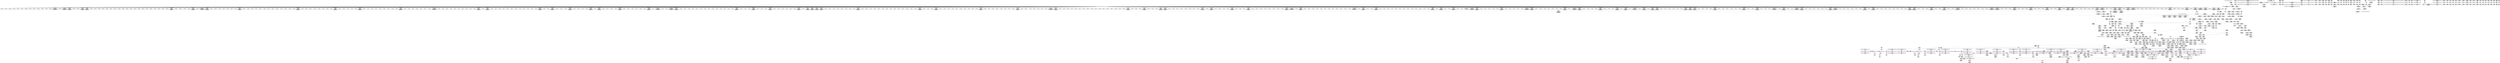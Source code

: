 digraph {
	CE0x4212630 [shape=record,shape=Mrecord,label="{CE0x4212630|12:_i32,_56:_i8*,_:_CRE_564,565_}"]
	CE0x42298b0 [shape=record,shape=Mrecord,label="{CE0x42298b0|inode_has_perm:tmp17|security/selinux/hooks.c,1617|*SummSink*}"]
	CE0x4217620 [shape=record,shape=Mrecord,label="{CE0x4217620|12:_i32,_56:_i8*,_:_CRE_664,672_|*MultipleSource*|*LoadInst*|security/selinux/hooks.c,1627|Function::inode_has_perm&Arg::inode::|security/selinux/hooks.c,1611}"]
	CE0x41d7e90 [shape=record,shape=Mrecord,label="{CE0x41d7e90|inode_has_perm:do.body}"]
	CE0x41ee2b0 [shape=record,shape=Mrecord,label="{CE0x41ee2b0|104:_%struct.inode*,_:_CRE_240,248_|*MultipleSource*|Function::selinux_inode_follow_link&Arg::dentry::|Function::dentry_has_perm&Arg::dentry::|security/selinux/hooks.c,1627}"]
	CE0x41dd0e0 [shape=record,shape=Mrecord,label="{CE0x41dd0e0|get_current:tmp|*SummSink*}"]
	CE0x4219a70 [shape=record,shape=Mrecord,label="{CE0x4219a70|12:_i32,_56:_i8*,_:_CRE_808,816_|*MultipleSource*|*LoadInst*|security/selinux/hooks.c,1627|Function::inode_has_perm&Arg::inode::|security/selinux/hooks.c,1611}"]
	CE0x41fbaf0 [shape=record,shape=Mrecord,label="{CE0x41fbaf0|12:_i32,_56:_i8*,_:_CRE_169,170_}"]
	CE0x41ad4d0 [shape=record,shape=Mrecord,label="{CE0x41ad4d0|i64_3|*Constant*|*SummSink*}"]
	CE0x41a6d10 [shape=record,shape=Mrecord,label="{CE0x41a6d10|i64*_getelementptr_inbounds_(_11_x_i64_,_11_x_i64_*___llvm_gcov_ctr230,_i64_0,_i64_10)|*Constant*|*SummSource*}"]
	CE0x419ba20 [shape=record,shape=Mrecord,label="{CE0x419ba20|__validate_creds:cred|Function::__validate_creds&Arg::cred::}"]
	CE0x420d440 [shape=record,shape=Mrecord,label="{CE0x420d440|12:_i32,_56:_i8*,_:_CRE_384,388_|*MultipleSource*|*LoadInst*|security/selinux/hooks.c,1627|Function::inode_has_perm&Arg::inode::|security/selinux/hooks.c,1611}"]
	CE0x420c530 [shape=record,shape=Mrecord,label="{CE0x420c530|12:_i32,_56:_i8*,_:_CRE_312,320_|*MultipleSource*|*LoadInst*|security/selinux/hooks.c,1627|Function::inode_has_perm&Arg::inode::|security/selinux/hooks.c,1611}"]
	CE0x4195cf0 [shape=record,shape=Mrecord,label="{CE0x4195cf0|_call_void_lockdep_rcu_suspicious(i8*_getelementptr_inbounds_(_25_x_i8_,_25_x_i8_*_.str3,_i32_0,_i32_0),_i32_2812,_i8*_getelementptr_inbounds_(_45_x_i8_,_45_x_i8_*_.str12,_i32_0,_i32_0))_#10,_!dbg_!27729|security/selinux/hooks.c,2812}"]
	CE0x41a7ee0 [shape=record,shape=Mrecord,label="{CE0x41a7ee0|selinux_inode_follow_link:tmp6|security/selinux/hooks.c,2812|*SummSink*}"]
	CE0x421bf40 [shape=record,shape=Mrecord,label="{CE0x421bf40|12:_i32,_56:_i8*,_:_CRE_881,882_}"]
	CE0x421ceb0 [shape=record,shape=Mrecord,label="{CE0x421ceb0|12:_i32,_56:_i8*,_:_CRE_894,895_}"]
	CE0x421e8d0 [shape=record,shape=Mrecord,label="{CE0x421e8d0|12:_i32,_56:_i8*,_:_CRE_916,917_}"]
	CE0x41aad20 [shape=record,shape=Mrecord,label="{CE0x41aad20|selinux_inode_follow_link:tmp12|security/selinux/hooks.c,2812|*SummSource*}"]
	CE0x42303c0 [shape=record,shape=Mrecord,label="{CE0x42303c0|inode_has_perm:lnot.ext|security/selinux/hooks.c,1611}"]
	CE0x42311f0 [shape=record,shape=Mrecord,label="{CE0x42311f0|GLOBAL:llvm.expect.i64|*Constant*|*SummSource*}"]
	CE0x41f2f80 [shape=record,shape=Mrecord,label="{CE0x41f2f80|104:_%struct.inode*,_:_CRE_155,156_}"]
	CE0x41fbd90 [shape=record,shape=Mrecord,label="{CE0x41fbd90|i32_1|*Constant*|*SummSource*}"]
	CE0x41db7a0 [shape=record,shape=Mrecord,label="{CE0x41db7a0|12:_i32,_56:_i8*,_:_CRE_145,146_}"]
	CE0x41f0d50 [shape=record,shape=Mrecord,label="{CE0x41f0d50|i64*_getelementptr_inbounds_(_2_x_i64_,_2_x_i64_*___llvm_gcov_ctr131,_i64_0,_i64_1)|*Constant*|*SummSink*}"]
	CE0x419f8e0 [shape=record,shape=Mrecord,label="{CE0x419f8e0|i8*_getelementptr_inbounds_(_25_x_i8_,_25_x_i8_*_.str3,_i32_0,_i32_0)|*Constant*|*SummSource*}"]
	CE0x41a9b80 [shape=record,shape=Mrecord,label="{CE0x41a9b80|i1_true|*Constant*|*SummSink*}"]
	CE0x422d2d0 [shape=record,shape=Mrecord,label="{CE0x422d2d0|avc_has_perm:tsid|Function::avc_has_perm&Arg::tsid::|*SummSink*}"]
	CE0x42130e0 [shape=record,shape=Mrecord,label="{CE0x42130e0|12:_i32,_56:_i8*,_:_CRE_573,574_}"]
	CE0x41bb1d0 [shape=record,shape=Mrecord,label="{CE0x41bb1d0|GLOBAL:get_current|*Constant*|*SummSource*}"]
	CE0x41ea830 [shape=record,shape=Mrecord,label="{CE0x41ea830|_call_void_mcount()_#3|*SummSink*}"]
	CE0x4212c20 [shape=record,shape=Mrecord,label="{CE0x4212c20|12:_i32,_56:_i8*,_:_CRE_569,570_}"]
	CE0x41949d0 [shape=record,shape=Mrecord,label="{CE0x41949d0|selinux_inode_follow_link:tmp2}"]
	CE0x422a830 [shape=record,shape=Mrecord,label="{CE0x422a830|inode_has_perm:retval.0|*SummSink*}"]
	CE0x4231070 [shape=record,shape=Mrecord,label="{CE0x4231070|GLOBAL:llvm.expect.i64|*Constant*|*SummSink*}"]
	CE0x41f5910 [shape=record,shape=Mrecord,label="{CE0x41f5910|_ret_void,_!dbg_!27722|include/linux/cred.h,175}"]
	CE0x42308d0 [shape=record,shape=Mrecord,label="{CE0x42308d0|inode_has_perm:conv|security/selinux/hooks.c,1611|*SummSink*}"]
	CE0x41b3630 [shape=record,shape=Mrecord,label="{CE0x41b3630|104:_%struct.inode*,_:_CRE_159,160_}"]
	CE0x4205250 [shape=record,shape=Mrecord,label="{CE0x4205250|12:_i32,_56:_i8*,_:_CRE_185,186_}"]
	CE0x41e6610 [shape=record,shape=Mrecord,label="{CE0x41e6610|dentry_has_perm:u|security/selinux/hooks.c,1631}"]
	CE0x4206f20 [shape=record,shape=Mrecord,label="{CE0x4206f20|12:_i32,_56:_i8*,_:_CRE_240,241_}"]
	CE0x41a2860 [shape=record,shape=Mrecord,label="{CE0x41a2860|104:_%struct.inode*,_:_CRE_201,202_}"]
	CE0x422f490 [shape=record,shape=Mrecord,label="{CE0x422f490|inode_has_perm:tobool|security/selinux/hooks.c,1611|*SummSink*}"]
	CE0x418a000 [shape=record,shape=Mrecord,label="{CE0x418a000|selinux_inode_follow_link:tmp11|security/selinux/hooks.c,2812|*SummSource*}"]
	CE0x420efb0 [shape=record,shape=Mrecord,label="{CE0x420efb0|12:_i32,_56:_i8*,_:_CRE_474,475_}"]
	CE0x41ac990 [shape=record,shape=Mrecord,label="{CE0x41ac990|%struct.task_struct*_(%struct.task_struct**)*_asm_movq_%gs:$_1:P_,$0_,_r,im,_dirflag_,_fpsr_,_flags_}"]
	CE0x422d1a0 [shape=record,shape=Mrecord,label="{CE0x422d1a0|avc_has_perm:tsid|Function::avc_has_perm&Arg::tsid::|*SummSource*}"]
	CE0x419a430 [shape=record,shape=Mrecord,label="{CE0x419a430|selinux_inode_follow_link:entry}"]
	CE0x41ea0b0 [shape=record,shape=Mrecord,label="{CE0x41ea0b0|GLOBAL:llvm.expect.i64|*Constant*}"]
	CE0x420c2d0 [shape=record,shape=Mrecord,label="{CE0x420c2d0|12:_i32,_56:_i8*,_:_CRE_310,311_}"]
	CE0x42057f0 [shape=record,shape=Mrecord,label="{CE0x42057f0|12:_i32,_56:_i8*,_:_CRE_191,192_}"]
	CE0x41e95d0 [shape=record,shape=Mrecord,label="{CE0x41e95d0|cred_sid:tmp1}"]
	CE0x41e6a20 [shape=record,shape=Mrecord,label="{CE0x41e6a20|dentry_has_perm:call|security/selinux/hooks.c,1632}"]
	CE0x4227260 [shape=record,shape=Mrecord,label="{CE0x4227260|inode_has_perm:tmp16|security/selinux/hooks.c,1615|*SummSource*}"]
	CE0x4184460 [shape=record,shape=Mrecord,label="{CE0x4184460|selinux_inode_follow_link:if.then|*SummSink*}"]
	CE0x41dcf50 [shape=record,shape=Mrecord,label="{CE0x41dcf50|i64*_getelementptr_inbounds_(_2_x_i64_,_2_x_i64_*___llvm_gcov_ctr153,_i64_0,_i64_1)|*Constant*|*SummSink*}"]
	CE0x41f48d0 [shape=record,shape=Mrecord,label="{CE0x41f48d0|inode_has_perm:tmp2|*SummSink*}"]
	CE0x41a0330 [shape=record,shape=Mrecord,label="{CE0x41a0330|104:_%struct.inode*,_:_CRE_56,64_|*MultipleSource*|Function::selinux_inode_follow_link&Arg::dentry::|Function::dentry_has_perm&Arg::dentry::|security/selinux/hooks.c,1627}"]
	CE0x41886e0 [shape=record,shape=Mrecord,label="{CE0x41886e0|dentry_has_perm:d_inode|security/selinux/hooks.c,1627}"]
	CE0x422d740 [shape=record,shape=Mrecord,label="{CE0x422d740|avc_has_perm:tclass|Function::avc_has_perm&Arg::tclass::|*SummSink*}"]
	CE0x421c400 [shape=record,shape=Mrecord,label="{CE0x421c400|12:_i32,_56:_i8*,_:_CRE_885,886_}"]
	CE0x41ee4f0 [shape=record,shape=Mrecord,label="{CE0x41ee4f0|104:_%struct.inode*,_:_CRE_248,256_|*MultipleSource*|Function::selinux_inode_follow_link&Arg::dentry::|Function::dentry_has_perm&Arg::dentry::|security/selinux/hooks.c,1627}"]
	CE0x4219000 [shape=record,shape=Mrecord,label="{CE0x4219000|12:_i32,_56:_i8*,_:_CRE_760,768_|*MultipleSource*|*LoadInst*|security/selinux/hooks.c,1627|Function::inode_has_perm&Arg::inode::|security/selinux/hooks.c,1611}"]
	CE0x41e8c70 [shape=record,shape=Mrecord,label="{CE0x41e8c70|inode_has_perm:tmp2|*SummSource*}"]
	CE0x4213df0 [shape=record,shape=Mrecord,label="{CE0x4213df0|12:_i32,_56:_i8*,_:_CRE_584,585_}"]
	CE0x41ed680 [shape=record,shape=Mrecord,label="{CE0x41ed680|104:_%struct.inode*,_:_CRE_213,214_}"]
	CE0x4183570 [shape=record,shape=Mrecord,label="{CE0x4183570|selinux_inode_follow_link:tmp13|security/selinux/hooks.c,2812|*SummSink*}"]
	CE0x41904e0 [shape=record,shape=Mrecord,label="{CE0x41904e0|i64*_getelementptr_inbounds_(_5_x_i64_,_5_x_i64_*___llvm_gcov_ctr155,_i64_0,_i64_4)|*Constant*|*SummSource*}"]
	CE0x422af80 [shape=record,shape=Mrecord,label="{CE0x422af80|inode_has_perm:tmp19|security/selinux/hooks.c,1618|*SummSource*}"]
	CE0x421a2f0 [shape=record,shape=Mrecord,label="{CE0x421a2f0|12:_i32,_56:_i8*,_:_CRE_840,848_|*MultipleSource*|*LoadInst*|security/selinux/hooks.c,1627|Function::inode_has_perm&Arg::inode::|security/selinux/hooks.c,1611}"]
	CE0x4190280 [shape=record,shape=Mrecord,label="{CE0x4190280|GLOBAL:__invalid_creds|*Constant*|*SummSink*}"]
	CE0x41a6ea0 [shape=record,shape=Mrecord,label="{CE0x41a6ea0|selinux_inode_follow_link:tmp20|security/selinux/hooks.c,2812}"]
	CE0x41ea170 [shape=record,shape=Mrecord,label="{CE0x41ea170|12:_i32,_56:_i8*,_:_CRE_0,2_|*MultipleSource*|*LoadInst*|security/selinux/hooks.c,1627|Function::inode_has_perm&Arg::inode::|security/selinux/hooks.c,1611}"]
	CE0x4205f70 [shape=record,shape=Mrecord,label="{CE0x4205f70|12:_i32,_56:_i8*,_:_CRE_199,200_}"]
	CE0x419b920 [shape=record,shape=Mrecord,label="{CE0x419b920|__validate_creds:entry|*SummSource*}"]
	CE0x4186410 [shape=record,shape=Mrecord,label="{CE0x4186410|selinux_inode_follow_link:call|security/selinux/hooks.c,2812|*SummSink*}"]
	CE0x4211c60 [shape=record,shape=Mrecord,label="{CE0x4211c60|12:_i32,_56:_i8*,_:_CRE_555,556_}"]
	CE0x42089d0 [shape=record,shape=Mrecord,label="{CE0x42089d0|12:_i32,_56:_i8*,_:_CRE_262,263_}"]
	CE0x421d5d0 [shape=record,shape=Mrecord,label="{CE0x421d5d0|12:_i32,_56:_i8*,_:_CRE_900,901_}"]
	CE0x41d58c0 [shape=record,shape=Mrecord,label="{CE0x41d58c0|GLOBAL:__validate_creds|*Constant*|*SummSource*}"]
	CE0x421f250 [shape=record,shape=Mrecord,label="{CE0x421f250|12:_i32,_56:_i8*,_:_CRE_924,925_}"]
	CE0x4207650 [shape=record,shape=Mrecord,label="{CE0x4207650|12:_i32,_56:_i8*,_:_CRE_245,246_}"]
	CE0x41b3bd0 [shape=record,shape=Mrecord,label="{CE0x41b3bd0|104:_%struct.inode*,_:_CRE_165,166_}"]
	CE0x41b1d70 [shape=record,shape=Mrecord,label="{CE0x41b1d70|dentry_has_perm:dentry|Function::dentry_has_perm&Arg::dentry::|*SummSource*}"]
	CE0x41a42d0 [shape=record,shape=Mrecord,label="{CE0x41a42d0|dentry_has_perm:d_inode|security/selinux/hooks.c,1627|*SummSink*}"]
	CE0x4231410 [shape=record,shape=Mrecord,label="{CE0x4231410|inode_has_perm:expval|security/selinux/hooks.c,1611|*SummSink*}"]
	CE0x42015c0 [shape=record,shape=Mrecord,label="{CE0x42015c0|0:_i32,_4:_i32,_8:_i32,_12:_i32,_:_CMRE_12,16_|*MultipleSource*|security/selinux/hooks.c,196|*LoadInst*|security/selinux/hooks.c,196|security/selinux/hooks.c,197}"]
	CE0x4195d60 [shape=record,shape=Mrecord,label="{CE0x4195d60|_call_void_lockdep_rcu_suspicious(i8*_getelementptr_inbounds_(_25_x_i8_,_25_x_i8_*_.str3,_i32_0,_i32_0),_i32_2812,_i8*_getelementptr_inbounds_(_45_x_i8_,_45_x_i8_*_.str12,_i32_0,_i32_0))_#10,_!dbg_!27729|security/selinux/hooks.c,2812|*SummSource*}"]
	CE0x42143e0 [shape=record,shape=Mrecord,label="{CE0x42143e0|12:_i32,_56:_i8*,_:_CRE_589,590_}"]
	CE0x419b9b0 [shape=record,shape=Mrecord,label="{CE0x419b9b0|__validate_creds:entry|*SummSink*}"]
	CE0x41ab090 [shape=record,shape=Mrecord,label="{CE0x41ab090|i64*_getelementptr_inbounds_(_11_x_i64_,_11_x_i64_*___llvm_gcov_ctr230,_i64_0,_i64_6)|*Constant*}"]
	CE0x41a1540 [shape=record,shape=Mrecord,label="{CE0x41a1540|i32_1609|*Constant*|*SummSource*}"]
	CE0x41b6ff0 [shape=record,shape=Mrecord,label="{CE0x41b6ff0|selinux_inode_follow_link:tmp10|security/selinux/hooks.c,2812|*SummSink*}"]
	CE0x41ac8a0 [shape=record,shape=Mrecord,label="{CE0x41ac8a0|get_current:tmp4|./arch/x86/include/asm/current.h,14|*SummSource*}"]
	CE0x421d4a0 [shape=record,shape=Mrecord,label="{CE0x421d4a0|12:_i32,_56:_i8*,_:_CRE_899,900_}"]
	CE0x420a520 [shape=record,shape=Mrecord,label="{CE0x420a520|12:_i32,_56:_i8*,_:_CRE_285,286_}"]
	CE0x42162c0 [shape=record,shape=Mrecord,label="{CE0x42162c0|12:_i32,_56:_i8*,_:_CRE_615,616_}"]
	CE0x4226fe0 [shape=record,shape=Mrecord,label="{CE0x4226fe0|inode_has_perm:tmp15|*LoadInst*|security/selinux/hooks.c,1615|*SummSink*}"]
	CE0x41d9120 [shape=record,shape=Mrecord,label="{CE0x41d9120|inode_has_perm:cred|Function::inode_has_perm&Arg::cred::|*SummSink*}"]
	CE0x4212760 [shape=record,shape=Mrecord,label="{CE0x4212760|12:_i32,_56:_i8*,_:_CRE_565,566_}"]
	CE0x41b1310 [shape=record,shape=Mrecord,label="{CE0x41b1310|dentry_has_perm:cred|Function::dentry_has_perm&Arg::cred::|*SummSink*}"]
	CE0x41db940 [shape=record,shape=Mrecord,label="{CE0x41db940|i64*_getelementptr_inbounds_(_2_x_i64_,_2_x_i64_*___llvm_gcov_ctr98,_i64_0,_i64_1)|*Constant*|*SummSink*}"]
	CE0x421a8f0 [shape=record,shape=Mrecord,label="{CE0x421a8f0|12:_i32,_56:_i8*,_:_CRE_864,865_}"]
	CE0x41e6ce0 [shape=record,shape=Mrecord,label="{CE0x41e6ce0|dentry_has_perm:dentry1|security/selinux/hooks.c,1631|*SummSink*}"]
	CE0x41b71b0 [shape=record,shape=Mrecord,label="{CE0x41b71b0|selinux_inode_follow_link:tmp11|security/selinux/hooks.c,2812}"]
	CE0x41a08f0 [shape=record,shape=Mrecord,label="{CE0x41a08f0|104:_%struct.inode*,_:_CRE_88,89_}"]
	CE0x41de1b0 [shape=record,shape=Mrecord,label="{CE0x41de1b0|inode_has_perm:tmp18|security/selinux/hooks.c,1617|*SummSource*}"]
	CE0x422fc40 [shape=record,shape=Mrecord,label="{CE0x422fc40|inode_has_perm:lnot|security/selinux/hooks.c,1611|*SummSink*}"]
	CE0x41d6e70 [shape=record,shape=Mrecord,label="{CE0x41d6e70|GLOBAL:__llvm_gcov_ctr155|Global_var:__llvm_gcov_ctr155}"]
	CE0x41ac6f0 [shape=record,shape=Mrecord,label="{CE0x41ac6f0|i64*_getelementptr_inbounds_(_11_x_i64_,_11_x_i64_*___llvm_gcov_ctr230,_i64_0,_i64_1)|*Constant*|*SummSource*}"]
	CE0x41da650 [shape=record,shape=Mrecord,label="{CE0x41da650|inode_has_perm:if.then|*SummSource*}"]
	CE0x42294b0 [shape=record,shape=Mrecord,label="{CE0x42294b0|inode_has_perm:tmp17|security/selinux/hooks.c,1617}"]
	CE0x41ff0a0 [shape=record,shape=Mrecord,label="{CE0x41ff0a0|0:_i32,_4:_i32,_8:_i32,_12:_i32,_:_CMRE_8,12_|*MultipleSource*|security/selinux/hooks.c,196|*LoadInst*|security/selinux/hooks.c,196|security/selinux/hooks.c,197}"]
	CE0x41f65c0 [shape=record,shape=Mrecord,label="{CE0x41f65c0|i32_22|*Constant*|*SummSource*}"]
	CE0x4211e10 [shape=record,shape=Mrecord,label="{CE0x4211e10|12:_i32,_56:_i8*,_:_CRE_557,558_}"]
	CE0x41fef10 [shape=record,shape=Mrecord,label="{CE0x41fef10|0:_i32,_4:_i32,_8:_i32,_12:_i32,_:_CMRE_0,4_|*MultipleSource*|security/selinux/hooks.c,196|*LoadInst*|security/selinux/hooks.c,196|security/selinux/hooks.c,197}"]
	CE0x41b0eb0 [shape=record,shape=Mrecord,label="{CE0x41b0eb0|dentry_has_perm:entry|*SummSource*}"]
	CE0x41fbf10 [shape=record,shape=Mrecord,label="{CE0x41fbf10|i64*_getelementptr_inbounds_(_2_x_i64_,_2_x_i64_*___llvm_gcov_ctr153,_i64_0,_i64_1)|*Constant*}"]
	CE0x41f0030 [shape=record,shape=Mrecord,label="{CE0x41f0030|get_current:tmp|*SummSource*}"]
	CE0x41a30d0 [shape=record,shape=Mrecord,label="{CE0x41a30d0|104:_%struct.inode*,_:_CRE_210,211_}"]
	CE0x419d340 [shape=record,shape=Mrecord,label="{CE0x419d340|inode_has_perm:tmp|*SummSource*}"]
	CE0x4206240 [shape=record,shape=Mrecord,label="{CE0x4206240|12:_i32,_56:_i8*,_:_CRE_202,203_}"]
	CE0x41e2950 [shape=record,shape=Mrecord,label="{CE0x41e2950|__validate_creds:tmp|*SummSink*}"]
	CE0x4208770 [shape=record,shape=Mrecord,label="{CE0x4208770|12:_i32,_56:_i8*,_:_CRE_260,261_}"]
	CE0x4204da0 [shape=record,shape=Mrecord,label="{CE0x4204da0|12:_i32,_56:_i8*,_:_CRE_180,181_}"]
	CE0x422f0b0 [shape=record,shape=Mrecord,label="{CE0x422f0b0|inode_has_perm:and|security/selinux/hooks.c,1611|*SummSource*}"]
	CE0x419d9a0 [shape=record,shape=Mrecord,label="{CE0x419d9a0|__validate_creds:file|Function::__validate_creds&Arg::file::}"]
	CE0x41a2770 [shape=record,shape=Mrecord,label="{CE0x41a2770|104:_%struct.inode*,_:_CRE_200,201_}"]
	CE0x4206b60 [shape=record,shape=Mrecord,label="{CE0x4206b60|12:_i32,_56:_i8*,_:_CRE_224,232_|*MultipleSource*|*LoadInst*|security/selinux/hooks.c,1627|Function::inode_has_perm&Arg::inode::|security/selinux/hooks.c,1611}"]
	CE0x41eaa20 [shape=record,shape=Mrecord,label="{CE0x41eaa20|inode_has_perm:tmp1|*SummSource*}"]
	CE0x4227410 [shape=record,shape=Mrecord,label="{CE0x4227410|inode_has_perm:sid3|security/selinux/hooks.c,1617}"]
	CE0x41a1e10 [shape=record,shape=Mrecord,label="{CE0x41a1e10|104:_%struct.inode*,_:_CRE_190,191_}"]
	CE0x41dd3e0 [shape=record,shape=Mrecord,label="{CE0x41dd3e0|avc_has_perm:entry|*SummSink*}"]
	CE0x41a2d10 [shape=record,shape=Mrecord,label="{CE0x41a2d10|104:_%struct.inode*,_:_CRE_206,207_}"]
	CE0x41b7720 [shape=record,shape=Mrecord,label="{CE0x41b7720|i64*_getelementptr_inbounds_(_11_x_i64_,_11_x_i64_*___llvm_gcov_ctr230,_i64_0,_i64_9)|*Constant*|*SummSink*}"]
	CE0x4203030 [shape=record,shape=Mrecord,label="{CE0x4203030|cred_sid:tmp4|*LoadInst*|security/selinux/hooks.c,196|*SummSink*}"]
	CE0x41f28b0 [shape=record,shape=Mrecord,label="{CE0x41f28b0|104:_%struct.inode*,_:_CRE_147,148_}"]
	CE0x41b2a30 [shape=record,shape=Mrecord,label="{CE0x41b2a30|_ret_i32_%call,_!dbg_!27723|security/selinux/hooks.c,1632|*SummSink*}"]
	CE0x4221320 [shape=record,shape=Mrecord,label="{CE0x4221320|12:_i32,_56:_i8*,_:_CRE_983,984_}"]
	CE0x4219440 [shape=record,shape=Mrecord,label="{CE0x4219440|12:_i32,_56:_i8*,_:_CRE_776,792_|*MultipleSource*|*LoadInst*|security/selinux/hooks.c,1627|Function::inode_has_perm&Arg::inode::|security/selinux/hooks.c,1611}"]
	CE0x41a8430 [shape=record,shape=Mrecord,label="{CE0x41a8430|selinux_inode_follow_link:tobool1|security/selinux/hooks.c,2812|*SummSink*}"]
	CE0x420c400 [shape=record,shape=Mrecord,label="{CE0x420c400|12:_i32,_56:_i8*,_:_CRE_311,312_}"]
	CE0x41a3830 [shape=record,shape=Mrecord,label="{CE0x41a3830|selinux_inode_follow_link:tmp9|security/selinux/hooks.c,2812|*SummSource*}"]
	CE0x41ace50 [shape=record,shape=Mrecord,label="{CE0x41ace50|i64_0|*Constant*}"]
	CE0x41a0470 [shape=record,shape=Mrecord,label="{CE0x41a0470|104:_%struct.inode*,_:_CRE_64,72_|*MultipleSource*|Function::selinux_inode_follow_link&Arg::dentry::|Function::dentry_has_perm&Arg::dentry::|security/selinux/hooks.c,1627}"]
	CE0x42106f0 [shape=record,shape=Mrecord,label="{CE0x42106f0|12:_i32,_56:_i8*,_:_CRE_508,512_|*MultipleSource*|*LoadInst*|security/selinux/hooks.c,1627|Function::inode_has_perm&Arg::inode::|security/selinux/hooks.c,1611}"]
	CE0x41a0090 [shape=record,shape=Mrecord,label="{CE0x41a0090|i32_2812|*Constant*|*SummSource*}"]
	CE0x418bbd0 [shape=record,shape=Mrecord,label="{CE0x418bbd0|cred_sid:bb}"]
	CE0x41a3a50 [shape=record,shape=Mrecord,label="{CE0x41a3a50|i64*_getelementptr_inbounds_(_11_x_i64_,_11_x_i64_*___llvm_gcov_ctr230,_i64_0,_i64_1)|*Constant*}"]
	CE0x421eff0 [shape=record,shape=Mrecord,label="{CE0x421eff0|12:_i32,_56:_i8*,_:_CRE_922,923_}"]
	CE0x418ef80 [shape=record,shape=Mrecord,label="{CE0x418ef80|104:_%struct.inode*,_:_CRE_308,309_}"]
	CE0x4234f20 [shape=record,shape=Mrecord,label="{CE0x4234f20|inode_has_perm:tmp12|security/selinux/hooks.c,1612|*SummSource*}"]
	CE0x41eb9e0 [shape=record,shape=Mrecord,label="{CE0x41eb9e0|GLOBAL:creds_are_invalid|*Constant*|*SummSink*}"]
	CE0x4193180 [shape=record,shape=Mrecord,label="{CE0x4193180|i8_1|*Constant*}"]
	CE0x4215940 [shape=record,shape=Mrecord,label="{CE0x4215940|12:_i32,_56:_i8*,_:_CRE_607,608_}"]
	CE0x4194cd0 [shape=record,shape=Mrecord,label="{CE0x4194cd0|selinux_inode_follow_link:bb|*SummSink*}"]
	CE0x4234300 [shape=record,shape=Mrecord,label="{CE0x4234300|i64*_getelementptr_inbounds_(_8_x_i64_,_8_x_i64_*___llvm_gcov_ctr154,_i64_0,_i64_5)|*Constant*|*SummSource*}"]
	CE0x41bacc0 [shape=record,shape=Mrecord,label="{CE0x41bacc0|selinux_inode_follow_link:call3|security/selinux/hooks.c,2812|*SummSink*}"]
	CE0x4190010 [shape=record,shape=Mrecord,label="{CE0x4190010|GLOBAL:__invalid_creds|*Constant*|*SummSource*}"]
	CE0x4213340 [shape=record,shape=Mrecord,label="{CE0x4213340|12:_i32,_56:_i8*,_:_CRE_575,576_}"]
	CE0x41d9d10 [shape=record,shape=Mrecord,label="{CE0x41d9d10|inode_has_perm:adp|Function::inode_has_perm&Arg::adp::}"]
	CE0x420b5c0 [shape=record,shape=Mrecord,label="{CE0x420b5c0|12:_i32,_56:_i8*,_:_CRE_299,300_}"]
	CE0x421e080 [shape=record,shape=Mrecord,label="{CE0x421e080|12:_i32,_56:_i8*,_:_CRE_909,910_}"]
	CE0x422bb80 [shape=record,shape=Mrecord,label="{CE0x422bb80|__validate_creds:if.end|*SummSink*}"]
	CE0x4203350 [shape=record,shape=Mrecord,label="{CE0x4203350|cred_sid:tmp5|security/selinux/hooks.c,196|*SummSource*}"]
	CE0x4214d60 [shape=record,shape=Mrecord,label="{CE0x4214d60|12:_i32,_56:_i8*,_:_CRE_597,598_}"]
	CE0x42068d0 [shape=record,shape=Mrecord,label="{CE0x42068d0|12:_i32,_56:_i8*,_:_CRE_212,216_|*MultipleSource*|*LoadInst*|security/selinux/hooks.c,1627|Function::inode_has_perm&Arg::inode::|security/selinux/hooks.c,1611}"]
	CE0x41b4170 [shape=record,shape=Mrecord,label="{CE0x41b4170|104:_%struct.inode*,_:_CRE_171,172_}"]
	CE0x422f7b0 [shape=record,shape=Mrecord,label="{CE0x422f7b0|inode_has_perm:lnot|security/selinux/hooks.c,1611}"]
	CE0x4207f20 [shape=record,shape=Mrecord,label="{CE0x4207f20|12:_i32,_56:_i8*,_:_CRE_253,254_}"]
	CE0x42135a0 [shape=record,shape=Mrecord,label="{CE0x42135a0|12:_i32,_56:_i8*,_:_CRE_577,578_}"]
	CE0x41af520 [shape=record,shape=Mrecord,label="{CE0x41af520|selinux_inode_follow_link:cred4|security/selinux/hooks.c,2812}"]
	CE0x41bb580 [shape=record,shape=Mrecord,label="{CE0x41bb580|12:_i32,_56:_i8*,_:_CRE_147,148_}"]
	CE0x418f3a0 [shape=record,shape=Mrecord,label="{CE0x418f3a0|104:_%struct.inode*,_:_CRE_313,314_}"]
	CE0x4192a90 [shape=record,shape=Mrecord,label="{CE0x4192a90|i64*_getelementptr_inbounds_(_11_x_i64_,_11_x_i64_*___llvm_gcov_ctr230,_i64_0,_i64_0)|*Constant*|*SummSource*}"]
	CE0x4187e30 [shape=record,shape=Mrecord,label="{CE0x4187e30|i32_0|*Constant*|*SummSink*}"]
	CE0x419e580 [shape=record,shape=Mrecord,label="{CE0x419e580|inode_has_perm:tmp4|security/selinux/hooks.c,1609|*SummSource*}"]
	CE0x41da070 [shape=record,shape=Mrecord,label="{CE0x41da070|inode_has_perm:adp|Function::inode_has_perm&Arg::adp::|*SummSink*}"]
	CE0x41a0fc0 [shape=record,shape=Mrecord,label="{CE0x41a0fc0|104:_%struct.inode*,_:_CRE_94,95_}"]
	CE0x41b7b50 [shape=record,shape=Mrecord,label="{CE0x41b7b50|selinux_inode_follow_link:tmp17|security/selinux/hooks.c,2812|*SummSource*}"]
	CE0x41ddf00 [shape=record,shape=Mrecord,label="{CE0x41ddf00|inode_has_perm:sclass|security/selinux/hooks.c,1617|*SummSink*}"]
	CE0x421c2d0 [shape=record,shape=Mrecord,label="{CE0x421c2d0|12:_i32,_56:_i8*,_:_CRE_884,885_}"]
	CE0x41b48f0 [shape=record,shape=Mrecord,label="{CE0x41b48f0|104:_%struct.inode*,_:_CRE_179,180_}"]
	CE0x41f2da0 [shape=record,shape=Mrecord,label="{CE0x41f2da0|104:_%struct.inode*,_:_CRE_153,154_}"]
	CE0x418f2b0 [shape=record,shape=Mrecord,label="{CE0x418f2b0|104:_%struct.inode*,_:_CRE_312,313_}"]
	CE0x4213210 [shape=record,shape=Mrecord,label="{CE0x4213210|12:_i32,_56:_i8*,_:_CRE_574,575_}"]
	CE0x4231310 [shape=record,shape=Mrecord,label="{CE0x4231310|inode_has_perm:expval|security/selinux/hooks.c,1611|*SummSource*}"]
	CE0x4186500 [shape=record,shape=Mrecord,label="{CE0x4186500|i32_0|*Constant*}"]
	CE0x4232870 [shape=record,shape=Mrecord,label="{CE0x4232870|GLOBAL:__llvm_gcov_ctr154|Global_var:__llvm_gcov_ctr154|*SummSink*}"]
	CE0x4230860 [shape=record,shape=Mrecord,label="{CE0x4230860|inode_has_perm:conv|security/selinux/hooks.c,1611|*SummSource*}"]
	CE0x41ef2f0 [shape=record,shape=Mrecord,label="{CE0x41ef2f0|104:_%struct.inode*,_:_CRE_304,305_}"]
	CE0x421c790 [shape=record,shape=Mrecord,label="{CE0x421c790|12:_i32,_56:_i8*,_:_CRE_888,889_}"]
	CE0x41ba530 [shape=record,shape=Mrecord,label="{CE0x41ba530|cred_sid:entry}"]
	CE0x41b26d0 [shape=record,shape=Mrecord,label="{CE0x41b26d0|dentry_has_perm:av|Function::dentry_has_perm&Arg::av::|*SummSink*}"]
	CE0x4210b30 [shape=record,shape=Mrecord,label="{CE0x4210b30|12:_i32,_56:_i8*,_:_CRE_520,528_|*MultipleSource*|*LoadInst*|security/selinux/hooks.c,1627|Function::inode_has_perm&Arg::inode::|security/selinux/hooks.c,1611}"]
	CE0x41e18f0 [shape=record,shape=Mrecord,label="{CE0x41e18f0|__validate_creds:tmp7|include/linux/cred.h,174|*SummSink*}"]
	CE0x41ef9f0 [shape=record,shape=Mrecord,label="{CE0x41ef9f0|i32_5|*Constant*}"]
	CE0x41f1690 [shape=record,shape=Mrecord,label="{CE0x41f1690|dentry_has_perm:tmp3|*SummSink*}"]
	CE0x41a3d00 [shape=record,shape=Mrecord,label="{CE0x41a3d00|selinux_inode_follow_link:call|security/selinux/hooks.c,2812}"]
	CE0x420bf40 [shape=record,shape=Mrecord,label="{CE0x420bf40|12:_i32,_56:_i8*,_:_CRE_307,308_}"]
	CE0x421cc50 [shape=record,shape=Mrecord,label="{CE0x421cc50|12:_i32,_56:_i8*,_:_CRE_892,893_}"]
	CE0x41a24a0 [shape=record,shape=Mrecord,label="{CE0x41a24a0|104:_%struct.inode*,_:_CRE_197,198_}"]
	CE0x41a2680 [shape=record,shape=Mrecord,label="{CE0x41a2680|104:_%struct.inode*,_:_CRE_199,200_}"]
	CE0x41ed860 [shape=record,shape=Mrecord,label="{CE0x41ed860|104:_%struct.inode*,_:_CRE_215,216_}"]
	CE0x41d8a80 [shape=record,shape=Mrecord,label="{CE0x41d8a80|GLOBAL:inode_has_perm|*Constant*|*SummSink*}"]
	CE0x41db5c0 [shape=record,shape=Mrecord,label="{CE0x41db5c0|12:_i32,_56:_i8*,_:_CRE_143,144_}"]
	CE0x424bc80 [shape=record,shape=Mrecord,label="{CE0x424bc80|i64*_getelementptr_inbounds_(_5_x_i64_,_5_x_i64_*___llvm_gcov_ctr155,_i64_0,_i64_0)|*Constant*|*SummSource*}"]
	CE0x41f50f0 [shape=record,shape=Mrecord,label="{CE0x41f50f0|_call_void_mcount()_#3|*SummSource*}"]
	CE0x41dd150 [shape=record,shape=Mrecord,label="{CE0x41dd150|i64_1|*Constant*}"]
	CE0x421fe30 [shape=record,shape=Mrecord,label="{CE0x421fe30|12:_i32,_56:_i8*,_:_CRE_934,935_}"]
	CE0x4249940 [shape=record,shape=Mrecord,label="{CE0x4249940|i32_3|*Constant*|*SummSink*}"]
	CE0x41b9200 [shape=record,shape=Mrecord,label="{CE0x41b9200|i64*_getelementptr_inbounds_(_8_x_i64_,_8_x_i64_*___llvm_gcov_ctr154,_i64_0,_i64_6)|*Constant*|*SummSink*}"]
	CE0x41f6d20 [shape=record,shape=Mrecord,label="{CE0x41f6d20|12:_i32,_56:_i8*,_:_CRE_136,137_}"]
	CE0x4226a50 [shape=record,shape=Mrecord,label="{CE0x4226a50|inode_has_perm:tmp15|*LoadInst*|security/selinux/hooks.c,1615}"]
	CE0x41ba7e0 [shape=record,shape=Mrecord,label="{CE0x41ba7e0|cred_sid:cred|Function::cred_sid&Arg::cred::}"]
	CE0x41acf50 [shape=record,shape=Mrecord,label="{CE0x41acf50|i64_3|*Constant*}"]
	CE0x424b470 [shape=record,shape=Mrecord,label="{CE0x424b470|__validate_creds:call|include/linux/cred.h,173}"]
	CE0x41d69d0 [shape=record,shape=Mrecord,label="{CE0x41d69d0|12:_i32,_56:_i8*,_:_CRE_48,56_|*MultipleSource*|*LoadInst*|security/selinux/hooks.c,1627|Function::inode_has_perm&Arg::inode::|security/selinux/hooks.c,1611}"]
	CE0x421d370 [shape=record,shape=Mrecord,label="{CE0x421d370|12:_i32,_56:_i8*,_:_CRE_898,899_}"]
	CE0x41f0110 [shape=record,shape=Mrecord,label="{CE0x41f0110|dentry_has_perm:ad|security/selinux/hooks.c, 1628}"]
	CE0x41b3cc0 [shape=record,shape=Mrecord,label="{CE0x41b3cc0|104:_%struct.inode*,_:_CRE_166,167_}"]
	CE0x4213470 [shape=record,shape=Mrecord,label="{CE0x4213470|12:_i32,_56:_i8*,_:_CRE_576,577_}"]
	CE0x42163f0 [shape=record,shape=Mrecord,label="{CE0x42163f0|12:_i32,_56:_i8*,_:_CRE_616,617_}"]
	CE0x4205d90 [shape=record,shape=Mrecord,label="{CE0x4205d90|12:_i32,_56:_i8*,_:_CRE_197,198_}"]
	CE0x4218750 [shape=record,shape=Mrecord,label="{CE0x4218750|12:_i32,_56:_i8*,_:_CRE_728,736_|*MultipleSource*|*LoadInst*|security/selinux/hooks.c,1627|Function::inode_has_perm&Arg::inode::|security/selinux/hooks.c,1611}"]
	CE0x41b0300 [shape=record,shape=Mrecord,label="{CE0x41b0300|selinux_inode_follow_link:call5|security/selinux/hooks.c,2814|*SummSource*}"]
	CE0x41b2fa0 [shape=record,shape=Mrecord,label="{CE0x41b2fa0|_ret_i32_%call5,_!dbg_!27741|security/selinux/hooks.c,2814|*SummSink*}"]
	CE0x41b72e0 [shape=record,shape=Mrecord,label="{CE0x41b72e0|get_current:tmp1|*SummSink*}"]
	CE0x41bb670 [shape=record,shape=Mrecord,label="{CE0x41bb670|12:_i32,_56:_i8*,_:_CRE_148,149_}"]
	CE0x4215cd0 [shape=record,shape=Mrecord,label="{CE0x4215cd0|12:_i32,_56:_i8*,_:_CRE_610,611_}"]
	CE0x419ca60 [shape=record,shape=Mrecord,label="{CE0x419ca60|i8*_getelementptr_inbounds_(_25_x_i8_,_25_x_i8_*_.str3,_i32_0,_i32_0)|*Constant*}"]
	CE0x421d110 [shape=record,shape=Mrecord,label="{CE0x421d110|12:_i32,_56:_i8*,_:_CRE_896,897_}"]
	CE0x41db420 [shape=record,shape=Mrecord,label="{CE0x41db420|12:_i32,_56:_i8*,_:_CRE_140,141_}"]
	CE0x418f1c0 [shape=record,shape=Mrecord,label="{CE0x418f1c0|104:_%struct.inode*,_:_CRE_311,312_}"]
	CE0x4233df0 [shape=record,shape=Mrecord,label="{CE0x4233df0|inode_has_perm:tmp10|security/selinux/hooks.c,1611|*SummSink*}"]
	CE0x4215ba0 [shape=record,shape=Mrecord,label="{CE0x4215ba0|12:_i32,_56:_i8*,_:_CRE_609,610_}"]
	CE0x41984a0 [shape=record,shape=Mrecord,label="{CE0x41984a0|i64_1|*Constant*|*SummSink*}"]
	CE0x41f5660 [shape=record,shape=Mrecord,label="{CE0x41f5660|cred_sid:tmp1|*SummSink*}"]
	CE0x41f2920 [shape=record,shape=Mrecord,label="{CE0x41f2920|104:_%struct.inode*,_:_CRE_148,149_}"]
	CE0x41ded00 [shape=record,shape=Mrecord,label="{CE0x41ded00|i32_(i32,_i32,_i16,_i32,_%struct.common_audit_data*)*_bitcast_(i32_(i32,_i32,_i16,_i32,_%struct.common_audit_data.495*)*_avc_has_perm_to_i32_(i32,_i32,_i16,_i32,_%struct.common_audit_data*)*)|*Constant*|*SummSink*}"]
	CE0x41b7790 [shape=record,shape=Mrecord,label="{CE0x41b7790|selinux_inode_follow_link:tmp17|security/selinux/hooks.c,2812}"]
	CE0x42148a0 [shape=record,shape=Mrecord,label="{CE0x42148a0|12:_i32,_56:_i8*,_:_CRE_593,594_}"]
	CE0x420ed90 [shape=record,shape=Mrecord,label="{CE0x420ed90|12:_i32,_56:_i8*,_:_CRE_473,474_}"]
	CE0x41e8910 [shape=record,shape=Mrecord,label="{CE0x41e8910|i64*_getelementptr_inbounds_(_8_x_i64_,_8_x_i64_*___llvm_gcov_ctr154,_i64_0,_i64_1)|*Constant*|*SummSource*}"]
	CE0x41af350 [shape=record,shape=Mrecord,label="{CE0x41af350|i32_78|*Constant*|*SummSink*}"]
	CE0x41fdd90 [shape=record,shape=Mrecord,label="{CE0x41fdd90|12:_i32,_56:_i8*,_:_CRE_40,48_|*MultipleSource*|*LoadInst*|security/selinux/hooks.c,1627|Function::inode_has_perm&Arg::inode::|security/selinux/hooks.c,1611}"]
	CE0x421f380 [shape=record,shape=Mrecord,label="{CE0x421f380|12:_i32,_56:_i8*,_:_CRE_925,926_}"]
	CE0x421c9f0 [shape=record,shape=Mrecord,label="{CE0x421c9f0|12:_i32,_56:_i8*,_:_CRE_890,891_}"]
	CE0x420afd0 [shape=record,shape=Mrecord,label="{CE0x420afd0|12:_i32,_56:_i8*,_:_CRE_294,295_}"]
	CE0x41fa670 [shape=record,shape=Mrecord,label="{CE0x41fa670|__validate_creds:tmp7|include/linux/cred.h,174}"]
	CE0x41a0cc0 [shape=record,shape=Mrecord,label="{CE0x41a0cc0|104:_%struct.inode*,_:_CRE_90,91_}"]
	CE0x41fb190 [shape=record,shape=Mrecord,label="{CE0x41fb190|12:_i32,_56:_i8*,_:_CRE_159,160_}"]
	CE0x41b2170 [shape=record,shape=Mrecord,label="{CE0x41b2170|i32_2|*Constant*|*SummSink*}"]
	CE0x41b4260 [shape=record,shape=Mrecord,label="{CE0x41b4260|104:_%struct.inode*,_:_CRE_172,173_}"]
	CE0x41ead30 [shape=record,shape=Mrecord,label="{CE0x41ead30|inode_has_perm:tmp|*SummSink*}"]
	CE0x4232090 [shape=record,shape=Mrecord,label="{CE0x4232090|inode_has_perm:tmp7|security/selinux/hooks.c,1611|*SummSource*}"]
	CE0x4192e90 [shape=record,shape=Mrecord,label="{CE0x4192e90|selinux_inode_follow_link:tmp16|security/selinux/hooks.c,2812|*SummSource*}"]
	CE0x41fe960 [shape=record,shape=Mrecord,label="{CE0x41fe960|i64*_getelementptr_inbounds_(_2_x_i64_,_2_x_i64_*___llvm_gcov_ctr131,_i64_0,_i64_0)|*Constant*|*SummSink*}"]
	CE0x42345a0 [shape=record,shape=Mrecord,label="{CE0x42345a0|i64*_getelementptr_inbounds_(_8_x_i64_,_8_x_i64_*___llvm_gcov_ctr154,_i64_0,_i64_5)|*Constant*|*SummSink*}"]
	CE0x41a2a40 [shape=record,shape=Mrecord,label="{CE0x41a2a40|104:_%struct.inode*,_:_CRE_203,204_}"]
	CE0x41ee1c0 [shape=record,shape=Mrecord,label="{CE0x41ee1c0|104:_%struct.inode*,_:_CRE_232,240_|*MultipleSource*|Function::selinux_inode_follow_link&Arg::dentry::|Function::dentry_has_perm&Arg::dentry::|security/selinux/hooks.c,1627}"]
	CE0x421b490 [shape=record,shape=Mrecord,label="{CE0x421b490|12:_i32,_56:_i8*,_:_CRE_872,873_}"]
	CE0x41da1e0 [shape=record,shape=Mrecord,label="{CE0x41da1e0|_ret_i32_%retval.0,_!dbg_!27739|security/selinux/hooks.c,1618}"]
	CE0x41a9090 [shape=record,shape=Mrecord,label="{CE0x41a9090|selinux_inode_follow_link:tmp3}"]
	CE0x422c420 [shape=record,shape=Mrecord,label="{CE0x422c420|i64*_getelementptr_inbounds_(_5_x_i64_,_5_x_i64_*___llvm_gcov_ctr155,_i64_0,_i64_3)|*Constant*|*SummSource*}"]
	CE0x421c8c0 [shape=record,shape=Mrecord,label="{CE0x421c8c0|12:_i32,_56:_i8*,_:_CRE_889,890_}"]
	CE0x4226f70 [shape=record,shape=Mrecord,label="{CE0x4226f70|inode_has_perm:tmp15|*LoadInst*|security/selinux/hooks.c,1615|*SummSource*}"]
	CE0x42168b0 [shape=record,shape=Mrecord,label="{CE0x42168b0|12:_i32,_56:_i8*,_:_CRE_620,621_}"]
	CE0x41b1d00 [shape=record,shape=Mrecord,label="{CE0x41b1d00|dentry_has_perm:dentry|Function::dentry_has_perm&Arg::dentry::}"]
	CE0x4230b70 [shape=record,shape=Mrecord,label="{CE0x4230b70|GLOBAL:llvm.expect.i64|*Constant*}"]
	CE0x4189850 [shape=record,shape=Mrecord,label="{CE0x4189850|GLOBAL:current_task|Global_var:current_task}"]
	CE0x4232ab0 [shape=record,shape=Mrecord,label="{CE0x4232ab0|inode_has_perm:tmp8|security/selinux/hooks.c,1611|*SummSink*}"]
	CE0x421da90 [shape=record,shape=Mrecord,label="{CE0x421da90|12:_i32,_56:_i8*,_:_CRE_904,905_}"]
	CE0x41accb0 [shape=record,shape=Mrecord,label="{CE0x41accb0|i64_2|*Constant*|*SummSink*}"]
	CE0x4249eb0 [shape=record,shape=Mrecord,label="{CE0x4249eb0|__validate_creds:tmp5|include/linux/cred.h,173|*SummSource*}"]
	CE0x420be10 [shape=record,shape=Mrecord,label="{CE0x420be10|12:_i32,_56:_i8*,_:_CRE_306,307_}"]
	CE0x41bb490 [shape=record,shape=Mrecord,label="{CE0x41bb490|i32_512|*Constant*}"]
	CE0x422a270 [shape=record,shape=Mrecord,label="{CE0x422a270|i64*_getelementptr_inbounds_(_8_x_i64_,_8_x_i64_*___llvm_gcov_ctr154,_i64_0,_i64_7)|*Constant*}"]
	CE0x4211f10 [shape=record,shape=Mrecord,label="{CE0x4211f10|12:_i32,_56:_i8*,_:_CRE_558,559_}"]
	CE0x4214510 [shape=record,shape=Mrecord,label="{CE0x4214510|12:_i32,_56:_i8*,_:_CRE_590,591_}"]
	CE0x41a4dd0 [shape=record,shape=Mrecord,label="{CE0x41a4dd0|get_current:tmp3|*SummSource*}"]
	CE0x42082b0 [shape=record,shape=Mrecord,label="{CE0x42082b0|12:_i32,_56:_i8*,_:_CRE_256,257_}"]
	CE0x42090f0 [shape=record,shape=Mrecord,label="{CE0x42090f0|12:_i32,_56:_i8*,_:_CRE_268,269_}"]
	CE0x4184b90 [shape=record,shape=Mrecord,label="{CE0x4184b90|selinux_inode_follow_link:land.lhs.true2|*SummSink*}"]
	CE0x41af7b0 [shape=record,shape=Mrecord,label="{CE0x41af7b0|selinux_inode_follow_link:cred4|security/selinux/hooks.c,2812|*SummSink*}"]
	CE0x4203a50 [shape=record,shape=Mrecord,label="{CE0x4203a50|cred_sid:sid|security/selinux/hooks.c,197}"]
	CE0x420f280 [shape=record,shape=Mrecord,label="{CE0x420f280|12:_i32,_56:_i8*,_:_CRE_476,477_}"]
	CE0x4197180 [shape=record,shape=Mrecord,label="{CE0x4197180|i64*_getelementptr_inbounds_(_11_x_i64_,_11_x_i64_*___llvm_gcov_ctr230,_i64_0,_i64_8)|*Constant*|*SummSink*}"]
	CE0x41d8ea0 [shape=record,shape=Mrecord,label="{CE0x41d8ea0|inode_has_perm:cred|Function::inode_has_perm&Arg::cred::}"]
	CE0x42202f0 [shape=record,shape=Mrecord,label="{CE0x42202f0|12:_i32,_56:_i8*,_:_CRE_952,960_|*MultipleSource*|*LoadInst*|security/selinux/hooks.c,1627|Function::inode_has_perm&Arg::inode::|security/selinux/hooks.c,1611}"]
	CE0x41b4440 [shape=record,shape=Mrecord,label="{CE0x41b4440|104:_%struct.inode*,_:_CRE_174,175_}"]
	CE0x4211160 [shape=record,shape=Mrecord,label="{CE0x4211160|12:_i32,_56:_i8*,_:_CRE_540,544_|*MultipleSource*|*LoadInst*|security/selinux/hooks.c,1627|Function::inode_has_perm&Arg::inode::|security/selinux/hooks.c,1611}"]
	CE0x420b360 [shape=record,shape=Mrecord,label="{CE0x420b360|12:_i32,_56:_i8*,_:_CRE_297,298_}"]
	"CONST[source:2(external),value:2(dynamic)][purpose:{subject}][SrcIdx:3]"
	CE0x41b56a0 [shape=record,shape=Mrecord,label="{CE0x41b56a0|get_current:bb|*SummSource*}"]
	CE0x4207520 [shape=record,shape=Mrecord,label="{CE0x4207520|12:_i32,_56:_i8*,_:_CRE_243,244_}"]
	CE0x420ab10 [shape=record,shape=Mrecord,label="{CE0x420ab10|12:_i32,_56:_i8*,_:_CRE_290,291_}"]
	CE0x422ff90 [shape=record,shape=Mrecord,label="{CE0x422ff90|inode_has_perm:lnot1|security/selinux/hooks.c,1611|*SummSink*}"]
	CE0x4221f50 [shape=record,shape=Mrecord,label="{CE0x4221f50|inode_has_perm:tmp6|*LoadInst*|security/selinux/hooks.c,1611|*SummSink*}"]
	CE0x41e9950 [shape=record,shape=Mrecord,label="{CE0x41e9950|i64*_getelementptr_inbounds_(_8_x_i64_,_8_x_i64_*___llvm_gcov_ctr154,_i64_0,_i64_1)|*Constant*}"]
	CE0x41b6e30 [shape=record,shape=Mrecord,label="{CE0x41b6e30|selinux_inode_follow_link:tmp10|security/selinux/hooks.c,2812|*SummSource*}"]
	CE0x41a3730 [shape=record,shape=Mrecord,label="{CE0x41a3730|selinux_inode_follow_link:tmp9|security/selinux/hooks.c,2812}"]
	CE0x4191c70 [shape=record,shape=Mrecord,label="{CE0x4191c70|__validate_creds:line|Function::__validate_creds&Arg::line::|*SummSource*}"]
	CE0x41e6680 [shape=record,shape=Mrecord,label="{CE0x41e6680|dentry_has_perm:u|security/selinux/hooks.c,1631|*SummSource*}"]
	CE0x41bbb20 [shape=record,shape=Mrecord,label="{CE0x41bbb20|12:_i32,_56:_i8*,_:_CRE_153,154_}"]
	CE0x424b400 [shape=record,shape=Mrecord,label="{CE0x424b400|_call_void_mcount()_#3|*SummSource*}"]
	CE0x4205e80 [shape=record,shape=Mrecord,label="{CE0x4205e80|12:_i32,_56:_i8*,_:_CRE_198,199_}"]
	CE0x419fd80 [shape=record,shape=Mrecord,label="{CE0x419fd80|i32_2812|*Constant*}"]
	CE0x41a2e00 [shape=record,shape=Mrecord,label="{CE0x41a2e00|104:_%struct.inode*,_:_CRE_207,208_}"]
	CE0x419e070 [shape=record,shape=Mrecord,label="{CE0x419e070|__validate_creds:tmp3|include/linux/cred.h,173|*SummSink*}"]
	CE0x4231f20 [shape=record,shape=Mrecord,label="{CE0x4231f20|inode_has_perm:tmp8|security/selinux/hooks.c,1611}"]
	CE0x41e6e50 [shape=record,shape=Mrecord,label="{CE0x41e6e50|dentry_has_perm:call|security/selinux/hooks.c,1632|*SummSource*}"]
	CE0x41b49e0 [shape=record,shape=Mrecord,label="{CE0x41b49e0|104:_%struct.inode*,_:_CRE_180,181_}"]
	CE0x421b000 [shape=record,shape=Mrecord,label="{CE0x421b000|12:_i32,_56:_i8*,_:_CRE_868,869_}"]
	CE0x4249bd0 [shape=record,shape=Mrecord,label="{CE0x4249bd0|__validate_creds:tmp4|include/linux/cred.h,173|*SummSink*}"]
	CE0x41d7860 [shape=record,shape=Mrecord,label="{CE0x41d7860|cred_sid:tmp3|*SummSink*}"]
	CE0x4230f00 [shape=record,shape=Mrecord,label="{CE0x4230f00|inode_has_perm:expval|security/selinux/hooks.c,1611}"]
	CE0x4208e90 [shape=record,shape=Mrecord,label="{CE0x4208e90|12:_i32,_56:_i8*,_:_CRE_266,267_}"]
	CE0x420fdd0 [shape=record,shape=Mrecord,label="{CE0x420fdd0|12:_i32,_56:_i8*,_:_CRE_486,487_}"]
	CE0x4214c30 [shape=record,shape=Mrecord,label="{CE0x4214c30|12:_i32,_56:_i8*,_:_CRE_596,597_}"]
	CE0x4212040 [shape=record,shape=Mrecord,label="{CE0x4212040|12:_i32,_56:_i8*,_:_CRE_559,560_}"]
	CE0x420dee0 [shape=record,shape=Mrecord,label="{CE0x420dee0|12:_i32,_56:_i8*,_:_CRE_424,432_|*MultipleSource*|*LoadInst*|security/selinux/hooks.c,1627|Function::inode_has_perm&Arg::inode::|security/selinux/hooks.c,1611}"]
	CE0x4208050 [shape=record,shape=Mrecord,label="{CE0x4208050|12:_i32,_56:_i8*,_:_CRE_254,255_}"]
	CE0x421b360 [shape=record,shape=Mrecord,label="{CE0x421b360|12:_i32,_56:_i8*,_:_CRE_871,872_}"]
	CE0x4191d10 [shape=record,shape=Mrecord,label="{CE0x4191d10|__validate_creds:line|Function::__validate_creds&Arg::line::|*SummSink*}"]
	CE0x41934c0 [shape=record,shape=Mrecord,label="{CE0x41934c0|i8_1|*Constant*|*SummSource*}"]
	CE0x41dee70 [shape=record,shape=Mrecord,label="{CE0x41dee70|avc_has_perm:entry|*SummSource*}"]
	CE0x418fcf0 [shape=record,shape=Mrecord,label="{CE0x418fcf0|dentry_has_perm:type|security/selinux/hooks.c,1630}"]
	CE0x4195320 [shape=record,shape=Mrecord,label="{CE0x4195320|selinux_inode_follow_link:if.then|*SummSource*}"]
	CE0x4194250 [shape=record,shape=Mrecord,label="{CE0x4194250|GLOBAL:__llvm_gcov_ctr230|Global_var:__llvm_gcov_ctr230|*SummSink*}"]
	CE0x4249310 [shape=record,shape=Mrecord,label="{CE0x4249310|inode_has_perm:tmp16|security/selinux/hooks.c,1615|*SummSink*}"]
	CE0x41da4b0 [shape=record,shape=Mrecord,label="{CE0x41da4b0|_ret_i32_%retval.0,_!dbg_!27739|security/selinux/hooks.c,1618|*SummSink*}"]
	CE0x41f7620 [shape=record,shape=Mrecord,label="{CE0x41f7620|12:_i32,_56:_i8*,_:_CRE_96,104_|*MultipleSource*|*LoadInst*|security/selinux/hooks.c,1627|Function::inode_has_perm&Arg::inode::|security/selinux/hooks.c,1611}"]
	CE0x422b400 [shape=record,shape=Mrecord,label="{CE0x422b400|inode_has_perm:tmp20|security/selinux/hooks.c,1618}"]
	CE0x41edd10 [shape=record,shape=Mrecord,label="{CE0x41edd10|104:_%struct.inode*,_:_CRE_220,221_}"]
	CE0x41b5540 [shape=record,shape=Mrecord,label="{CE0x41b5540|get_current:bb}"]
	CE0x41ddfe0 [shape=record,shape=Mrecord,label="{CE0x41ddfe0|inode_has_perm:tmp18|security/selinux/hooks.c,1617}"]
	CE0x41b4d80 [shape=record,shape=Mrecord,label="{CE0x41b4d80|inode_has_perm:tmp5|security/selinux/hooks.c,1609}"]
	CE0x41b5070 [shape=record,shape=Mrecord,label="{CE0x41b5070|inode_has_perm:tmp5|security/selinux/hooks.c,1609|*SummSink*}"]
	CE0x41fc190 [shape=record,shape=Mrecord,label="{CE0x41fc190|cred_sid:security|security/selinux/hooks.c,196|*SummSource*}"]
	CE0x4201d10 [shape=record,shape=Mrecord,label="{CE0x4201d10|cred_sid:tmp6|security/selinux/hooks.c,197|*SummSource*}"]
	CE0x41f3160 [shape=record,shape=Mrecord,label="{CE0x41f3160|104:_%struct.inode*,_:_CRE_157,158_}"]
	CE0x41f2cb0 [shape=record,shape=Mrecord,label="{CE0x41f2cb0|104:_%struct.inode*,_:_CRE_152,153_}"]
	CE0x41a3490 [shape=record,shape=Mrecord,label="{CE0x41a3490|i64_5|*Constant*}"]
	CE0x418cc50 [shape=record,shape=Mrecord,label="{CE0x418cc50|i8*_getelementptr_inbounds_(_45_x_i8_,_45_x_i8_*_.str12,_i32_0,_i32_0)|*Constant*|*SummSink*}"]
	CE0x4217400 [shape=record,shape=Mrecord,label="{CE0x4217400|12:_i32,_56:_i8*,_:_CRE_656,664_|*MultipleSource*|*LoadInst*|security/selinux/hooks.c,1627|Function::inode_has_perm&Arg::inode::|security/selinux/hooks.c,1611}"]
	CE0x4249810 [shape=record,shape=Mrecord,label="{CE0x4249810|i32_3|*Constant*|*SummSource*}"]
	CE0x42066f0 [shape=record,shape=Mrecord,label="{CE0x42066f0|12:_i32,_56:_i8*,_:_CRE_207,208_}"]
	CE0x4233cc0 [shape=record,shape=Mrecord,label="{CE0x4233cc0|inode_has_perm:tmp10|security/selinux/hooks.c,1611|*SummSource*}"]
	CE0x41a2ef0 [shape=record,shape=Mrecord,label="{CE0x41a2ef0|104:_%struct.inode*,_:_CRE_208,209_}"]
	CE0x420fa40 [shape=record,shape=Mrecord,label="{CE0x420fa40|12:_i32,_56:_i8*,_:_CRE_483,484_}"]
	CE0x41de450 [shape=record,shape=Mrecord,label="{CE0x41de450|inode_has_perm:call4|security/selinux/hooks.c,1617}"]
	CE0x4226b60 [shape=record,shape=Mrecord,label="{CE0x4226b60|inode_has_perm:i_security|security/selinux/hooks.c,1615}"]
	CE0x41a6dc0 [shape=record,shape=Mrecord,label="{CE0x41a6dc0|i64*_getelementptr_inbounds_(_11_x_i64_,_11_x_i64_*___llvm_gcov_ctr230,_i64_0,_i64_10)|*Constant*|*SummSink*}"]
	CE0x420f580 [shape=record,shape=Mrecord,label="{CE0x420f580|12:_i32,_56:_i8*,_:_CRE_479,480_}"]
	CE0x42113b0 [shape=record,shape=Mrecord,label="{CE0x42113b0|12:_i32,_56:_i8*,_:_CRE_544,552_|*MultipleSource*|*LoadInst*|security/selinux/hooks.c,1627|Function::inode_has_perm&Arg::inode::|security/selinux/hooks.c,1611}"]
	CE0x41f60a0 [shape=record,shape=Mrecord,label="{CE0x41f60a0|__validate_creds:lnot1|include/linux/cred.h,173}"]
	CE0x41d6600 [shape=record,shape=Mrecord,label="{CE0x41d6600|__validate_creds:call|include/linux/cred.h,173|*SummSink*}"]
	CE0x4189740 [shape=record,shape=Mrecord,label="{CE0x4189740|%struct.task_struct*_(%struct.task_struct**)*_asm_movq_%gs:$_1:P_,$0_,_r,im,_dirflag_,_fpsr_,_flags_|*SummSink*}"]
	CE0x4204cb0 [shape=record,shape=Mrecord,label="{CE0x4204cb0|12:_i32,_56:_i8*,_:_CRE_179,180_}"]
	CE0x41e6ff0 [shape=record,shape=Mrecord,label="{CE0x41e6ff0|GLOBAL:inode_has_perm|*Constant*}"]
	CE0x4210030 [shape=record,shape=Mrecord,label="{CE0x4210030|12:_i32,_56:_i8*,_:_CRE_488,496_|*MultipleSource*|*LoadInst*|security/selinux/hooks.c,1627|Function::inode_has_perm&Arg::inode::|security/selinux/hooks.c,1611}"]
	CE0x41b1b60 [shape=record,shape=Mrecord,label="{CE0x41b1b60|i32_2|*Constant*}"]
	CE0x4229950 [shape=record,shape=Mrecord,label="{CE0x4229950|avc_has_perm:requested|Function::avc_has_perm&Arg::requested::|*SummSink*}"]
	CE0x421dbc0 [shape=record,shape=Mrecord,label="{CE0x421dbc0|12:_i32,_56:_i8*,_:_CRE_905,906_}"]
	CE0x41b22c0 [shape=record,shape=Mrecord,label="{CE0x41b22c0|_ret_i32_%call,_!dbg_!27723|security/selinux/hooks.c,1632}"]
	CE0x4234950 [shape=record,shape=Mrecord,label="{CE0x4234950|inode_has_perm:tmp11|security/selinux/hooks.c,1612|*SummSource*}"]
	CE0x41e6120 [shape=record,shape=Mrecord,label="{CE0x41e6120|i8_10|*Constant*}"]
	CE0x4203160 [shape=record,shape=Mrecord,label="{CE0x4203160|cred_sid:tmp5|security/selinux/hooks.c,196}"]
	CE0x422d610 [shape=record,shape=Mrecord,label="{CE0x422d610|avc_has_perm:tclass|Function::avc_has_perm&Arg::tclass::|*SummSource*}"]
	CE0x4207b90 [shape=record,shape=Mrecord,label="{CE0x4207b90|12:_i32,_56:_i8*,_:_CRE_250,251_}"]
	CE0x4203c00 [shape=record,shape=Mrecord,label="{CE0x4203c00|i64_1|*Constant*}"]
	CE0x41dcd40 [shape=record,shape=Mrecord,label="{CE0x41dcd40|dentry_has_perm:tmp|*SummSource*}"]
	CE0x42035a0 [shape=record,shape=Mrecord,label="{CE0x42035a0|i32_1|*Constant*}"]
	CE0x4188e60 [shape=record,shape=Mrecord,label="{CE0x4188e60|i8_1|*Constant*|*SummSink*}"]
	CE0x41b3f90 [shape=record,shape=Mrecord,label="{CE0x41b3f90|104:_%struct.inode*,_:_CRE_169,170_}"]
	CE0x4189ae0 [shape=record,shape=Mrecord,label="{CE0x4189ae0|GLOBAL:current_task|Global_var:current_task|*SummSink*}"]
	CE0x4209220 [shape=record,shape=Mrecord,label="{CE0x4209220|12:_i32,_56:_i8*,_:_CRE_269,270_}"]
	CE0x420d660 [shape=record,shape=Mrecord,label="{CE0x420d660|12:_i32,_56:_i8*,_:_CRE_392,400_|*MultipleSource*|*LoadInst*|security/selinux/hooks.c,1627|Function::inode_has_perm&Arg::inode::|security/selinux/hooks.c,1611}"]
	CE0x418ffa0 [shape=record,shape=Mrecord,label="{CE0x418ffa0|_call_void___invalid_creds(%struct.cred*_%cred,_i8*_%file,_i32_%line)_#10,_!dbg_!27721|include/linux/cred.h,174|*SummSource*}"]
	CE0x41e26c0 [shape=record,shape=Mrecord,label="{CE0x41e26c0|cred_sid:tmp2}"]
	CE0x41a3940 [shape=record,shape=Mrecord,label="{CE0x41a3940|selinux_inode_follow_link:tmp9|security/selinux/hooks.c,2812|*SummSink*}"]
	CE0x4205160 [shape=record,shape=Mrecord,label="{CE0x4205160|12:_i32,_56:_i8*,_:_CRE_184,185_}"]
	CE0x41bc380 [shape=record,shape=Mrecord,label="{CE0x41bc380|_ret_%struct.task_struct*_%tmp4,_!dbg_!27714|./arch/x86/include/asm/current.h,14|*SummSink*}"]
	CE0x41a99c0 [shape=record,shape=Mrecord,label="{CE0x41a99c0|i1_true|*Constant*|*SummSource*}"]
	CE0x41a22c0 [shape=record,shape=Mrecord,label="{CE0x41a22c0|104:_%struct.inode*,_:_CRE_195,196_}"]
	CE0x421dcf0 [shape=record,shape=Mrecord,label="{CE0x421dcf0|12:_i32,_56:_i8*,_:_CRE_906,907_}"]
	CE0x41e8c00 [shape=record,shape=Mrecord,label="{CE0x41e8c00|inode_has_perm:tmp2}"]
	CE0x41ea300 [shape=record,shape=Mrecord,label="{CE0x41ea300|inode_has_perm:i_flags|security/selinux/hooks.c,1611|*SummSource*}"]
	CE0x41aa1b0 [shape=record,shape=Mrecord,label="{CE0x41aa1b0|selinux_inode_follow_link:tmp8|security/selinux/hooks.c,2812|*SummSink*}"]
	CE0x41987a0 [shape=record,shape=Mrecord,label="{CE0x41987a0|selinux_inode_follow_link:do.end|*SummSource*}"]
	CE0x41a4340 [shape=record,shape=Mrecord,label="{CE0x41a4340|dentry_has_perm:d_inode|security/selinux/hooks.c,1627|*SummSource*}"]
	CE0x41d8050 [shape=record,shape=Mrecord,label="{CE0x41d8050|inode_has_perm:do.body|*SummSink*}"]
	CE0x4207cc0 [shape=record,shape=Mrecord,label="{CE0x4207cc0|12:_i32,_56:_i8*,_:_CRE_251,252_}"]
	CE0x41a20e0 [shape=record,shape=Mrecord,label="{CE0x41a20e0|104:_%struct.inode*,_:_CRE_193,194_}"]
	CE0x420f910 [shape=record,shape=Mrecord,label="{CE0x420f910|12:_i32,_56:_i8*,_:_CRE_482,483_}"]
	CE0x41fe010 [shape=record,shape=Mrecord,label="{CE0x41fe010|cred_sid:tmp|*SummSource*}"]
	CE0x4210d50 [shape=record,shape=Mrecord,label="{CE0x4210d50|12:_i32,_56:_i8*,_:_CRE_528,536_|*MultipleSource*|*LoadInst*|security/selinux/hooks.c,1627|Function::inode_has_perm&Arg::inode::|security/selinux/hooks.c,1611}"]
	CE0x41bb760 [shape=record,shape=Mrecord,label="{CE0x41bb760|12:_i32,_56:_i8*,_:_CRE_149,150_}"]
	CE0x41f2110 [shape=record,shape=Mrecord,label="{CE0x41f2110|104:_%struct.inode*,_:_CRE_112,144_|*MultipleSource*|Function::selinux_inode_follow_link&Arg::dentry::|Function::dentry_has_perm&Arg::dentry::|security/selinux/hooks.c,1627}"]
	CE0x41fb820 [shape=record,shape=Mrecord,label="{CE0x41fb820|12:_i32,_56:_i8*,_:_CRE_166,167_}"]
	CE0x41fd5d0 [shape=record,shape=Mrecord,label="{CE0x41fd5d0|12:_i32,_56:_i8*,_:_CRE_146,147_}"]
	CE0x419c140 [shape=record,shape=Mrecord,label="{CE0x419c140|i64*_getelementptr_inbounds_(_8_x_i64_,_8_x_i64_*___llvm_gcov_ctr154,_i64_0,_i64_2)|*Constant*|*SummSink*}"]
	CE0x41eeef0 [shape=record,shape=Mrecord,label="{CE0x41eeef0|104:_%struct.inode*,_:_CRE_288,296_|*MultipleSource*|Function::selinux_inode_follow_link&Arg::dentry::|Function::dentry_has_perm&Arg::dentry::|security/selinux/hooks.c,1627}"]
	CE0x4197880 [shape=record,shape=Mrecord,label="{CE0x4197880|selinux_inode_follow_link:tmp15|security/selinux/hooks.c,2812}"]
	CE0x41b1ef0 [shape=record,shape=Mrecord,label="{CE0x41b1ef0|dentry_has_perm:dentry|Function::dentry_has_perm&Arg::dentry::|*SummSink*}"]
	CE0x4220090 [shape=record,shape=Mrecord,label="{CE0x4220090|12:_i32,_56:_i8*,_:_CRE_936,944_|*MultipleSource*|*LoadInst*|security/selinux/hooks.c,1627|Function::inode_has_perm&Arg::inode::|security/selinux/hooks.c,1611}"]
	CE0x41edfe0 [shape=record,shape=Mrecord,label="{CE0x41edfe0|104:_%struct.inode*,_:_CRE_223,224_}"]
	CE0x41eaf70 [shape=record,shape=Mrecord,label="{CE0x41eaf70|__validate_creds:lnot.ext|include/linux/cred.h,173|*SummSink*}"]
	CE0x4209940 [shape=record,shape=Mrecord,label="{CE0x4209940|12:_i32,_56:_i8*,_:_CRE_275,276_}"]
	CE0x421ad30 [shape=record,shape=Mrecord,label="{CE0x421ad30|12:_i32,_56:_i8*,_:_CRE_866,867_}"]
	CE0x41baae0 [shape=record,shape=Mrecord,label="{CE0x41baae0|_ret_i32_%tmp6,_!dbg_!27716|security/selinux/hooks.c,197}"]
	CE0x41afdf0 [shape=record,shape=Mrecord,label="{CE0x41afdf0|selinux_inode_follow_link:tmp21|security/selinux/hooks.c,2812|*SummSource*}"]
	CE0x41fef80 [shape=record,shape=Mrecord,label="{CE0x41fef80|0:_i32,_4:_i32,_8:_i32,_12:_i32,_:_CMRE_4,8_|*MultipleSource*|security/selinux/hooks.c,196|*LoadInst*|security/selinux/hooks.c,196|security/selinux/hooks.c,197}"]
	CE0x42122a0 [shape=record,shape=Mrecord,label="{CE0x42122a0|12:_i32,_56:_i8*,_:_CRE_561,562_}"]
	CE0x4205700 [shape=record,shape=Mrecord,label="{CE0x4205700|12:_i32,_56:_i8*,_:_CRE_190,191_}"]
	CE0x41bd8b0 [shape=record,shape=Mrecord,label="{CE0x41bd8b0|i64_1|*Constant*}"]
	CE0x4195620 [shape=record,shape=Mrecord,label="{CE0x4195620|i64_4|*Constant*|*SummSource*}"]
	CE0x41f1010 [shape=record,shape=Mrecord,label="{CE0x41f1010|i64*_getelementptr_inbounds_(_2_x_i64_,_2_x_i64_*___llvm_gcov_ctr153,_i64_0,_i64_0)|*Constant*}"]
	CE0x41838f0 [shape=record,shape=Mrecord,label="{CE0x41838f0|selinux_inode_follow_link:tmp14|security/selinux/hooks.c,2812|*SummSource*}"]
	CE0x41ed770 [shape=record,shape=Mrecord,label="{CE0x41ed770|104:_%struct.inode*,_:_CRE_214,215_}"]
	CE0x421d960 [shape=record,shape=Mrecord,label="{CE0x421d960|12:_i32,_56:_i8*,_:_CRE_903,904_}"]
	CE0x41fadd0 [shape=record,shape=Mrecord,label="{CE0x41fadd0|12:_i32,_56:_i8*,_:_CRE_155,156_}"]
	CE0x4194d60 [shape=record,shape=Mrecord,label="{CE0x4194d60|selinux_inode_follow_link:entry|*SummSource*}"]
	CE0x419b770 [shape=record,shape=Mrecord,label="{CE0x419b770|__validate_creds:entry}"]
	CE0x420a060 [shape=record,shape=Mrecord,label="{CE0x420a060|12:_i32,_56:_i8*,_:_CRE_281,282_}"]
	CE0x4215a70 [shape=record,shape=Mrecord,label="{CE0x4215a70|12:_i32,_56:_i8*,_:_CRE_608,609_}"]
	CE0x41ec5f0 [shape=record,shape=Mrecord,label="{CE0x41ec5f0|i64*_getelementptr_inbounds_(_8_x_i64_,_8_x_i64_*___llvm_gcov_ctr154,_i64_0,_i64_0)|*Constant*}"]
	CE0x4207df0 [shape=record,shape=Mrecord,label="{CE0x4207df0|12:_i32,_56:_i8*,_:_CRE_252,253_}"]
	CE0x41a3bc0 [shape=record,shape=Mrecord,label="{CE0x41a3bc0|_call_void_mcount()_#3|*SummSink*}"]
	CE0x4226f00 [shape=record,shape=Mrecord,label="{CE0x4226f00|inode_has_perm:i_security|security/selinux/hooks.c,1615|*SummSink*}"]
	CE0x41d6530 [shape=record,shape=Mrecord,label="{CE0x41d6530|__validate_creds:call|include/linux/cred.h,173|*SummSource*}"]
	CE0x41efe40 [shape=record,shape=Mrecord,label="{CE0x41efe40|_call_void_mcount()_#3}"]
	CE0x421af50 [shape=record,shape=Mrecord,label="{CE0x421af50|12:_i32,_56:_i8*,_:_CRE_867,868_}"]
	CE0x4215e00 [shape=record,shape=Mrecord,label="{CE0x4215e00|12:_i32,_56:_i8*,_:_CRE_611,612_}"]
	CE0x41bb940 [shape=record,shape=Mrecord,label="{CE0x41bb940|12:_i32,_56:_i8*,_:_CRE_151,152_}"]
	CE0x4186cf0 [shape=record,shape=Mrecord,label="{CE0x4186cf0|get_current:tmp4|./arch/x86/include/asm/current.h,14}"]
	CE0x4210160 [shape=record,shape=Mrecord,label="{CE0x4210160|12:_i32,_56:_i8*,_:_CRE_496,500_|*MultipleSource*|*LoadInst*|security/selinux/hooks.c,1627|Function::inode_has_perm&Arg::inode::|security/selinux/hooks.c,1611}"]
	CE0x41edb30 [shape=record,shape=Mrecord,label="{CE0x41edb30|104:_%struct.inode*,_:_CRE_218,219_}"]
	CE0x4228280 [shape=record,shape=Mrecord,label="{CE0x4228280|inode_has_perm:tmp13|security/selinux/hooks.c,1614}"]
	CE0x41eb050 [shape=record,shape=Mrecord,label="{CE0x41eb050|__validate_creds:conv|include/linux/cred.h,173|*SummSource*}"]
	CE0x41fc430 [shape=record,shape=Mrecord,label="{CE0x41fc430|cred_sid:security|security/selinux/hooks.c,196}"]
	CE0x4194350 [shape=record,shape=Mrecord,label="{CE0x4194350|selinux_inode_follow_link:tmp5|security/selinux/hooks.c,2812}"]
	CE0x418fa30 [shape=record,shape=Mrecord,label="{CE0x418fa30|dentry_has_perm:tmp4|*LoadInst*|security/selinux/hooks.c,1627}"]
	CE0x422f310 [shape=record,shape=Mrecord,label="{CE0x422f310|inode_has_perm:tobool|security/selinux/hooks.c,1611|*SummSource*}"]
	CE0x4215480 [shape=record,shape=Mrecord,label="{CE0x4215480|12:_i32,_56:_i8*,_:_CRE_603,604_}"]
	CE0x41e1ba0 [shape=record,shape=Mrecord,label="{CE0x41e1ba0|GLOBAL:__invalid_creds|*Constant*}"]
	CE0x420a3f0 [shape=record,shape=Mrecord,label="{CE0x420a3f0|12:_i32,_56:_i8*,_:_CRE_284,285_}"]
	CE0x420e730 [shape=record,shape=Mrecord,label="{CE0x420e730|12:_i32,_56:_i8*,_:_CRE_456,464_|*MultipleSource*|*LoadInst*|security/selinux/hooks.c,1627|Function::inode_has_perm&Arg::inode::|security/selinux/hooks.c,1611}"]
	CE0x41d90b0 [shape=record,shape=Mrecord,label="{CE0x41d90b0|inode_has_perm:cred|Function::inode_has_perm&Arg::cred::|*SummSource*}"]
	CE0x420a9e0 [shape=record,shape=Mrecord,label="{CE0x420a9e0|12:_i32,_56:_i8*,_:_CRE_289,290_}"]
	CE0x41b8450 [shape=record,shape=Mrecord,label="{CE0x41b8450|selinux_inode_follow_link:tmp19|security/selinux/hooks.c,2812}"]
	CE0x4194fc0 [shape=record,shape=Mrecord,label="{CE0x4194fc0|selinux_inode_follow_link:entry|*SummSink*}"]
	CE0x41dd470 [shape=record,shape=Mrecord,label="{CE0x41dd470|avc_has_perm:ssid|Function::avc_has_perm&Arg::ssid::}"]
	CE0x41f0400 [shape=record,shape=Mrecord,label="{CE0x41f0400|dentry_has_perm:ad|security/selinux/hooks.c, 1628|*SummSink*}"]
	CE0x424bfc0 [shape=record,shape=Mrecord,label="{CE0x424bfc0|__validate_creds:tmp}"]
	CE0x420aea0 [shape=record,shape=Mrecord,label="{CE0x420aea0|12:_i32,_56:_i8*,_:_CRE_293,294_}"]
	CE0x41f4ae0 [shape=record,shape=Mrecord,label="{CE0x41f4ae0|inode_has_perm:tmp3}"]
	CE0x41ec830 [shape=record,shape=Mrecord,label="{CE0x41ec830|_call_void_mcount()_#3}"]
	CE0x41a1f00 [shape=record,shape=Mrecord,label="{CE0x41a1f00|104:_%struct.inode*,_:_CRE_191,192_}"]
	CE0x41dbee0 [shape=record,shape=Mrecord,label="{CE0x41dbee0|inode_has_perm:bb|*SummSink*}"]
	CE0x41e8f40 [shape=record,shape=Mrecord,label="{CE0x41e8f40|__validate_creds:lnot1|include/linux/cred.h,173|*SummSink*}"]
	CE0x41b9750 [shape=record,shape=Mrecord,label="{CE0x41b9750|inode_has_perm:tmp14|security/selinux/hooks.c,1614|*SummSource*}"]
	CE0x41ba700 [shape=record,shape=Mrecord,label="{CE0x41ba700|cred_sid:entry|*SummSink*}"]
	CE0x41a3220 [shape=record,shape=Mrecord,label="{CE0x41a3220|selinux_inode_follow_link:land.lhs.true}"]
	CE0x4216d70 [shape=record,shape=Mrecord,label="{CE0x4216d70|12:_i32,_56:_i8*,_:_CRE_624,628_|*MultipleSource*|*LoadInst*|security/selinux/hooks.c,1627|Function::inode_has_perm&Arg::inode::|security/selinux/hooks.c,1611}"]
	CE0x420fca0 [shape=record,shape=Mrecord,label="{CE0x420fca0|12:_i32,_56:_i8*,_:_CRE_485,486_}"]
	CE0x424c030 [shape=record,shape=Mrecord,label="{CE0x424c030|COLLAPSED:_GCMRE___llvm_gcov_ctr155_internal_global_5_x_i64_zeroinitializer:_elem_0:default:}"]
	CE0x4195030 [shape=record,shape=Mrecord,label="{CE0x4195030|i64*_getelementptr_inbounds_(_2_x_i64_,_2_x_i64_*___llvm_gcov_ctr98,_i64_0,_i64_0)|*Constant*|*SummSink*}"]
	CE0x4187860 [shape=record,shape=Mrecord,label="{CE0x4187860|selinux_inode_follow_link:do.end}"]
	CE0x418f940 [shape=record,shape=Mrecord,label="{CE0x418f940|104:_%struct.inode*,_:_CRE_319,320_}"]
	CE0x41db6b0 [shape=record,shape=Mrecord,label="{CE0x41db6b0|12:_i32,_56:_i8*,_:_CRE_144,145_}"]
	CE0x422af10 [shape=record,shape=Mrecord,label="{CE0x422af10|inode_has_perm:tmp19|security/selinux/hooks.c,1618}"]
	CE0x4193020 [shape=record,shape=Mrecord,label="{CE0x4193020|selinux_inode_follow_link:tmp16|security/selinux/hooks.c,2812|*SummSink*}"]
	CE0x41feae0 [shape=record,shape=Mrecord,label="{CE0x41feae0|cred_sid:sid|security/selinux/hooks.c,197|*SummSink*}"]
	CE0x420ad70 [shape=record,shape=Mrecord,label="{CE0x420ad70|12:_i32,_56:_i8*,_:_CRE_292,293_}"]
	CE0x42150f0 [shape=record,shape=Mrecord,label="{CE0x42150f0|12:_i32,_56:_i8*,_:_CRE_600,601_}"]
	CE0x421ab10 [shape=record,shape=Mrecord,label="{CE0x421ab10|12:_i32,_56:_i8*,_:_CRE_865,866_}"]
	CE0x4217a60 [shape=record,shape=Mrecord,label="{CE0x4217a60|12:_i32,_56:_i8*,_:_CRE_680,684_|*MultipleSource*|*LoadInst*|security/selinux/hooks.c,1627|Function::inode_has_perm&Arg::inode::|security/selinux/hooks.c,1611}"]
	CE0x424c0a0 [shape=record,shape=Mrecord,label="{CE0x424c0a0|__validate_creds:tmp|*SummSource*}"]
	CE0x41b4710 [shape=record,shape=Mrecord,label="{CE0x41b4710|104:_%struct.inode*,_:_CRE_177,178_}"]
	CE0x41de800 [shape=record,shape=Mrecord,label="{CE0x41de800|inode_has_perm:call4|security/selinux/hooks.c,1617|*SummSink*}"]
	CE0x41e17c0 [shape=record,shape=Mrecord,label="{CE0x41e17c0|__validate_creds:tmp7|include/linux/cred.h,174|*SummSource*}"]
	CE0x41eb220 [shape=record,shape=Mrecord,label="{CE0x41eb220|12:_i32,_56:_i8*,_:_CRE_4,8_|*MultipleSource*|*LoadInst*|security/selinux/hooks.c,1627|Function::inode_has_perm&Arg::inode::|security/selinux/hooks.c,1611}"]
	CE0x41f1410 [shape=record,shape=Mrecord,label="{CE0x41f1410|dentry_has_perm:tmp3}"]
	CE0x4192800 [shape=record,shape=Mrecord,label="{CE0x4192800|GLOBAL:selinux_inode_follow_link.__warned|Global_var:selinux_inode_follow_link.__warned|*SummSink*}"]
	CE0x4217ed0 [shape=record,shape=Mrecord,label="{CE0x4217ed0|12:_i32,_56:_i8*,_:_CRE_688,692_|*MultipleSource*|*LoadInst*|security/selinux/hooks.c,1627|Function::inode_has_perm&Arg::inode::|security/selinux/hooks.c,1611}"]
	CE0x41b32a0 [shape=record,shape=Mrecord,label="{CE0x41b32a0|__validate_creds:tmp2|include/linux/cred.h,173|*SummSink*}"]
	CE0x4217840 [shape=record,shape=Mrecord,label="{CE0x4217840|12:_i32,_56:_i8*,_:_CRE_672,680_|*MultipleSource*|*LoadInst*|security/selinux/hooks.c,1627|Function::inode_has_perm&Arg::inode::|security/selinux/hooks.c,1611}"]
	CE0x421a4e0 [shape=record,shape=Mrecord,label="{CE0x421a4e0|12:_i32,_56:_i8*,_:_CRE_848,856_|*MultipleSource*|*LoadInst*|security/selinux/hooks.c,1627|Function::inode_has_perm&Arg::inode::|security/selinux/hooks.c,1611}"]
	CE0x41998e0 [shape=record,shape=Mrecord,label="{CE0x41998e0|i8*_getelementptr_inbounds_(_45_x_i8_,_45_x_i8_*_.str12,_i32_0,_i32_0)|*Constant*}"]
	CE0x41ed050 [shape=record,shape=Mrecord,label="{CE0x41ed050|dentry_has_perm:tmp1}"]
	CE0x420ba80 [shape=record,shape=Mrecord,label="{CE0x420ba80|12:_i32,_56:_i8*,_:_CRE_303,304_}"]
	CE0x41b3810 [shape=record,shape=Mrecord,label="{CE0x41b3810|104:_%struct.inode*,_:_CRE_161,162_}"]
	CE0x4229ed0 [shape=record,shape=Mrecord,label="{CE0x4229ed0|_ret_i32_%retval.0,_!dbg_!27728|security/selinux/avc.c,775|*SummSource*}"]
	CE0x424a3d0 [shape=record,shape=Mrecord,label="{CE0x424a3d0|_call_void_mcount()_#3}"]
	CE0x4211600 [shape=record,shape=Mrecord,label="{CE0x4211600|12:_i32,_56:_i8*,_:_CRE_552,553_}"]
	CE0x41b2600 [shape=record,shape=Mrecord,label="{CE0x41b2600|dentry_has_perm:av|Function::dentry_has_perm&Arg::av::|*SummSource*}"]
	CE0x41a96d0 [shape=record,shape=Mrecord,label="{CE0x41a96d0|i1_true|*Constant*}"]
	CE0x421c070 [shape=record,shape=Mrecord,label="{CE0x421c070|12:_i32,_56:_i8*,_:_CRE_882,883_}"]
	CE0x418ea60 [shape=record,shape=Mrecord,label="{CE0x418ea60|selinux_inode_follow_link:call|security/selinux/hooks.c,2812|*SummSource*}"]
	CE0x41e1ec0 [shape=record,shape=Mrecord,label="{CE0x41e1ec0|i64*_getelementptr_inbounds_(_5_x_i64_,_5_x_i64_*___llvm_gcov_ctr155,_i64_0,_i64_4)|*Constant*}"]
	CE0x4232290 [shape=record,shape=Mrecord,label="{CE0x4232290|inode_has_perm:tmp7|security/selinux/hooks.c,1611|*SummSink*}"]
	CE0x4198600 [shape=record,shape=Mrecord,label="{CE0x4198600|selinux_inode_follow_link:if.end}"]
	CE0x422c6d0 [shape=record,shape=Mrecord,label="{CE0x422c6d0|i64*_getelementptr_inbounds_(_5_x_i64_,_5_x_i64_*___llvm_gcov_ctr155,_i64_0,_i64_3)|*Constant*|*SummSink*}"]
	CE0x4197bb0 [shape=record,shape=Mrecord,label="{CE0x4197bb0|_call_void___validate_creds(%struct.cred*_%cred,_i8*_getelementptr_inbounds_(_25_x_i8_,_25_x_i8_*_.str3,_i32_0,_i32_0),_i32_1609)_#10,_!dbg_!27719|security/selinux/hooks.c,1609|*SummSource*}"]
	CE0x41a1c30 [shape=record,shape=Mrecord,label="{CE0x41a1c30|104:_%struct.inode*,_:_CRE_188,189_}"]
	CE0x41836f0 [shape=record,shape=Mrecord,label="{CE0x41836f0|selinux_inode_follow_link:tmp14|security/selinux/hooks.c,2812}"]
	CE0x41e9560 [shape=record,shape=Mrecord,label="{CE0x41e9560|cred_sid:tmp|*SummSink*}"]
	CE0x4208640 [shape=record,shape=Mrecord,label="{CE0x4208640|12:_i32,_56:_i8*,_:_CRE_259,260_}"]
	CE0x4206330 [shape=record,shape=Mrecord,label="{CE0x4206330|12:_i32,_56:_i8*,_:_CRE_203,204_}"]
	CE0x41f61d0 [shape=record,shape=Mrecord,label="{CE0x41f61d0|inode_has_perm:tmp3|*SummSink*}"]
	CE0x4212890 [shape=record,shape=Mrecord,label="{CE0x4212890|12:_i32,_56:_i8*,_:_CRE_566,567_}"]
	CE0x4219220 [shape=record,shape=Mrecord,label="{CE0x4219220|12:_i32,_56:_i8*,_:_CRE_768,776_|*MultipleSource*|*LoadInst*|security/selinux/hooks.c,1627|Function::inode_has_perm&Arg::inode::|security/selinux/hooks.c,1611}"]
	CE0x4208180 [shape=record,shape=Mrecord,label="{CE0x4208180|12:_i32,_56:_i8*,_:_CRE_255,256_}"]
	CE0x41d94d0 [shape=record,shape=Mrecord,label="{CE0x41d94d0|inode_has_perm:inode|Function::inode_has_perm&Arg::inode::|*SummSource*}"]
	CE0x418f850 [shape=record,shape=Mrecord,label="{CE0x418f850|104:_%struct.inode*,_:_CRE_318,319_}"]
	CE0x41fb910 [shape=record,shape=Mrecord,label="{CE0x41fb910|12:_i32,_56:_i8*,_:_CRE_167,168_}"]
	CE0x42149d0 [shape=record,shape=Mrecord,label="{CE0x42149d0|12:_i32,_56:_i8*,_:_CRE_594,595_}"]
	CE0x41ac470 [shape=record,shape=Mrecord,label="{CE0x41ac470|selinux_inode_follow_link:tmp8|security/selinux/hooks.c,2812}"]
	CE0x41b4800 [shape=record,shape=Mrecord,label="{CE0x41b4800|104:_%struct.inode*,_:_CRE_178,179_}"]
	CE0x41af030 [shape=record,shape=Mrecord,label="{CE0x41af030|selinux_inode_follow_link:tmp1|*SummSink*}"]
	CE0x4201af0 [shape=record,shape=Mrecord,label="{CE0x4201af0|cred_sid:tmp6|security/selinux/hooks.c,197}"]
	CE0x4230100 [shape=record,shape=Mrecord,label="{CE0x4230100|inode_has_perm:conv|security/selinux/hooks.c,1611}"]
	CE0x4194bc0 [shape=record,shape=Mrecord,label="{CE0x4194bc0|get_current:tmp}"]
	CE0x4187fd0 [shape=record,shape=Mrecord,label="{CE0x4187fd0|selinux_inode_follow_link:tobool|security/selinux/hooks.c,2812|*SummSink*}"]
	CE0x421b820 [shape=record,shape=Mrecord,label="{CE0x421b820|12:_i32,_56:_i8*,_:_CRE_875,876_}"]
	CE0x419c860 [shape=record,shape=Mrecord,label="{CE0x419c860|__validate_creds:cred|Function::__validate_creds&Arg::cred::|*SummSource*}"]
	CE0x4231b60 [shape=record,shape=Mrecord,label="{CE0x4231b60|inode_has_perm:tobool2|security/selinux/hooks.c,1611|*SummSink*}"]
	CE0x420ff00 [shape=record,shape=Mrecord,label="{CE0x420ff00|12:_i32,_56:_i8*,_:_CRE_487,488_}"]
	CE0x4209480 [shape=record,shape=Mrecord,label="{CE0x4209480|12:_i32,_56:_i8*,_:_CRE_271,272_}"]
	CE0x422d440 [shape=record,shape=Mrecord,label="{CE0x422d440|avc_has_perm:tclass|Function::avc_has_perm&Arg::tclass::}"]
	CE0x419fbf0 [shape=record,shape=Mrecord,label="{CE0x419fbf0|GLOBAL:lockdep_rcu_suspicious|*Constant*|*SummSource*}"]
	CE0x4209f30 [shape=record,shape=Mrecord,label="{CE0x4209f30|12:_i32,_56:_i8*,_:_CRE_280,281_}"]
	CE0x41b9c40 [shape=record,shape=Mrecord,label="{CE0x41b9c40|inode_has_perm:call|security/selinux/hooks.c,1614|*SummSource*}"]
	CE0x4213800 [shape=record,shape=Mrecord,label="{CE0x4213800|12:_i32,_56:_i8*,_:_CRE_579,580_}"]
	CE0x41bae80 [shape=record,shape=Mrecord,label="{CE0x41bae80|GLOBAL:get_current|*Constant*}"]
	CE0x41bd920 [shape=record,shape=Mrecord,label="{CE0x41bd920|i64_1|*Constant*|*SummSource*}"]
	CE0x41b3720 [shape=record,shape=Mrecord,label="{CE0x41b3720|104:_%struct.inode*,_:_CRE_160,161_}"]
	CE0x41d8bf0 [shape=record,shape=Mrecord,label="{CE0x41d8bf0|inode_has_perm:entry}"]
	CE0x41b28c0 [shape=record,shape=Mrecord,label="{CE0x41b28c0|_ret_i32_%call,_!dbg_!27723|security/selinux/hooks.c,1632|*SummSource*}"]
	CE0x41fa1d0 [shape=record,shape=Mrecord,label="{CE0x41fa1d0|__validate_creds:tmp6|include/linux/cred.h,174|*SummSource*}"]
	CE0x419de70 [shape=record,shape=Mrecord,label="{CE0x419de70|GLOBAL:__llvm_gcov_ctr155|Global_var:__llvm_gcov_ctr155|*SummSink*}"]
	CE0x41b3900 [shape=record,shape=Mrecord,label="{CE0x41b3900|104:_%struct.inode*,_:_CRE_162,163_}"]
	CE0x421cfe0 [shape=record,shape=Mrecord,label="{CE0x421cfe0|12:_i32,_56:_i8*,_:_CRE_895,896_}"]
	CE0x5dc8820 [shape=record,shape=Mrecord,label="{CE0x5dc8820|i64_0|*Constant*|*SummSink*}"]
	CE0x41dccd0 [shape=record,shape=Mrecord,label="{CE0x41dccd0|COLLAPSED:_GCMRE___llvm_gcov_ctr153_internal_global_2_x_i64_zeroinitializer:_elem_0:default:}"]
	CE0x418fde0 [shape=record,shape=Mrecord,label="{CE0x418fde0|dentry_has_perm:type|security/selinux/hooks.c,1630|*SummSource*}"]
	CE0x41b4080 [shape=record,shape=Mrecord,label="{CE0x41b4080|104:_%struct.inode*,_:_CRE_170,171_}"]
	CE0x4233a80 [shape=record,shape=Mrecord,label="{CE0x4233a80|inode_has_perm:tmp10|security/selinux/hooks.c,1611}"]
	CE0x4210290 [shape=record,shape=Mrecord,label="{CE0x4210290|12:_i32,_56:_i8*,_:_CRE_500,504_|*MultipleSource*|*LoadInst*|security/selinux/hooks.c,1627|Function::inode_has_perm&Arg::inode::|security/selinux/hooks.c,1611}"]
	CE0x4231df0 [shape=record,shape=Mrecord,label="{CE0x4231df0|inode_has_perm:tmp7|security/selinux/hooks.c,1611}"]
	CE0x4214640 [shape=record,shape=Mrecord,label="{CE0x4214640|12:_i32,_56:_i8*,_:_CRE_591,592_}"]
	CE0x41e7fa0 [shape=record,shape=Mrecord,label="{CE0x41e7fa0|i64_2|*Constant*}"]
	CE0x41a7b30 [shape=record,shape=Mrecord,label="{CE0x41a7b30|GLOBAL:__llvm_gcov_ctr230|Global_var:__llvm_gcov_ctr230|*SummSource*}"]
	CE0x421e7a0 [shape=record,shape=Mrecord,label="{CE0x421e7a0|12:_i32,_56:_i8*,_:_CRE_915,916_}"]
	CE0x420fb70 [shape=record,shape=Mrecord,label="{CE0x420fb70|12:_i32,_56:_i8*,_:_CRE_484,485_}"]
	CE0x41f4140 [shape=record,shape=Mrecord,label="{CE0x41f4140|i32_1609|*Constant*}"]
	CE0x4197d70 [shape=record,shape=Mrecord,label="{CE0x4197d70|_call_void___validate_creds(%struct.cred*_%cred,_i8*_getelementptr_inbounds_(_25_x_i8_,_25_x_i8_*_.str3,_i32_0,_i32_0),_i32_1609)_#10,_!dbg_!27719|security/selinux/hooks.c,1609|*SummSink*}"]
	CE0x41e9b90 [shape=record,shape=Mrecord,label="{CE0x41e9b90|inode_has_perm:tmp1|*SummSink*}"]
	CE0x4201f30 [shape=record,shape=Mrecord,label="{CE0x4201f30|cred_sid:tmp6|security/selinux/hooks.c,197|*SummSink*}"]
	CE0x41e8e10 [shape=record,shape=Mrecord,label="{CE0x41e8e10|__validate_creds:lnot1|include/linux/cred.h,173|*SummSource*}"]
	CE0x4227b40 [shape=record,shape=Mrecord,label="{CE0x4227b40|28:_i32,_32:_i16,_:_CRE_32,34_|*MultipleSource*|*LoadInst*|security/selinux/hooks.c,1615|security/selinux/hooks.c,1615|security/selinux/hooks.c,1617}"]
	CE0x4194590 [shape=record,shape=Mrecord,label="{CE0x4194590|selinux_inode_follow_link:land.lhs.true|*SummSource*}"]
	CE0x41e8440 [shape=record,shape=Mrecord,label="{CE0x41e8440|12:_i32,_56:_i8*,_:_CRE_76,80_|*MultipleSource*|*LoadInst*|security/selinux/hooks.c,1627|Function::inode_has_perm&Arg::inode::|security/selinux/hooks.c,1611}"]
	CE0x41b0f80 [shape=record,shape=Mrecord,label="{CE0x41b0f80|dentry_has_perm:entry|*SummSink*}"]
	CE0x41de2e0 [shape=record,shape=Mrecord,label="{CE0x41de2e0|inode_has_perm:tmp18|security/selinux/hooks.c,1617|*SummSink*}"]
	CE0x41a7e40 [shape=record,shape=Mrecord,label="{CE0x41a7e40|selinux_inode_follow_link:tmp6|security/selinux/hooks.c,2812|*SummSource*}"]
	CE0x41a7d50 [shape=record,shape=Mrecord,label="{CE0x41a7d50|selinux_inode_follow_link:tmp6|security/selinux/hooks.c,2812}"]
	CE0x4206420 [shape=record,shape=Mrecord,label="{CE0x4206420|12:_i32,_56:_i8*,_:_CRE_204,205_}"]
	CE0x4228360 [shape=record,shape=Mrecord,label="{CE0x4228360|inode_has_perm:tmp13|security/selinux/hooks.c,1614|*SummSink*}"]
	CE0x418f580 [shape=record,shape=Mrecord,label="{CE0x418f580|104:_%struct.inode*,_:_CRE_315,316_}"]
	CE0x4221120 [shape=record,shape=Mrecord,label="{CE0x4221120|12:_i32,_56:_i8*,_:_CRE_981,982_}"]
	CE0x41a8da0 [shape=record,shape=Mrecord,label="{CE0x41a8da0|selinux_inode_follow_link:do.end|*SummSink*}"]
	CE0x421be10 [shape=record,shape=Mrecord,label="{CE0x421be10|12:_i32,_56:_i8*,_:_CRE_880,881_}"]
	CE0x4195dd0 [shape=record,shape=Mrecord,label="{CE0x4195dd0|_call_void_lockdep_rcu_suspicious(i8*_getelementptr_inbounds_(_25_x_i8_,_25_x_i8_*_.str3,_i32_0,_i32_0),_i32_2812,_i8*_getelementptr_inbounds_(_45_x_i8_,_45_x_i8_*_.str12,_i32_0,_i32_0))_#10,_!dbg_!27729|security/selinux/hooks.c,2812|*SummSink*}"]
	CE0x41f6f00 [shape=record,shape=Mrecord,label="{CE0x41f6f00|12:_i32,_56:_i8*,_:_CRE_137,138_}"]
	CE0x41ea290 [shape=record,shape=Mrecord,label="{CE0x41ea290|inode_has_perm:i_flags|security/selinux/hooks.c,1611|*SummSink*}"]
	CE0x4188140 [shape=record,shape=Mrecord,label="{CE0x4188140|selinux_inode_follow_link:tobool|security/selinux/hooks.c,2812}"]
	CE0x41b3ea0 [shape=record,shape=Mrecord,label="{CE0x41b3ea0|104:_%struct.inode*,_:_CRE_168,169_}"]
	CE0x4204e90 [shape=record,shape=Mrecord,label="{CE0x4204e90|12:_i32,_56:_i8*,_:_CRE_181,182_}"]
	CE0x420f7e0 [shape=record,shape=Mrecord,label="{CE0x420f7e0|12:_i32,_56:_i8*,_:_CRE_481,482_}"]
	CE0x420a190 [shape=record,shape=Mrecord,label="{CE0x420a190|12:_i32,_56:_i8*,_:_CRE_282,283_}"]
	CE0x41f19f0 [shape=record,shape=Mrecord,label="{CE0x41f19f0|get_current:tmp2|*SummSource*}"]
	CE0x4209350 [shape=record,shape=Mrecord,label="{CE0x4209350|12:_i32,_56:_i8*,_:_CRE_270,271_}"]
	CE0x42216b0 [shape=record,shape=Mrecord,label="{CE0x42216b0|12:_i32,_56:_i8*,_:_CRE_992,1000_|*MultipleSource*|*LoadInst*|security/selinux/hooks.c,1627|Function::inode_has_perm&Arg::inode::|security/selinux/hooks.c,1611}"]
	CE0x4193e00 [shape=record,shape=Mrecord,label="{CE0x4193e00|selinux_inode_follow_link:do.body|*SummSink*}"]
	CE0x4205ca0 [shape=record,shape=Mrecord,label="{CE0x4205ca0|12:_i32,_56:_i8*,_:_CRE_196,197_}"]
	CE0x41f7030 [shape=record,shape=Mrecord,label="{CE0x41f7030|12:_i32,_56:_i8*,_:_CRE_139,140_}"]
	CE0x4204620 [shape=record,shape=Mrecord,label="{CE0x4204620|12:_i32,_56:_i8*,_:_CRE_172,173_}"]
	CE0x41b4620 [shape=record,shape=Mrecord,label="{CE0x41b4620|104:_%struct.inode*,_:_CRE_176,177_}"]
	CE0x421bbb0 [shape=record,shape=Mrecord,label="{CE0x421bbb0|12:_i32,_56:_i8*,_:_CRE_878,879_}"]
	CE0x41ecfe0 [shape=record,shape=Mrecord,label="{CE0x41ecfe0|dentry_has_perm:tmp|*SummSink*}"]
	CE0x41fa240 [shape=record,shape=Mrecord,label="{CE0x41fa240|__validate_creds:tmp6|include/linux/cred.h,174|*SummSink*}"]
	"CONST[source:0(mediator),value:2(dynamic)][purpose:{subject}][SnkIdx:0]"
	CE0x41940b0 [shape=record,shape=Mrecord,label="{CE0x41940b0|i64_0|*Constant*|*SummSource*}"]
	CE0x41f5c40 [shape=record,shape=Mrecord,label="{CE0x41f5c40|_ret_void,_!dbg_!27722|include/linux/cred.h,175|*SummSink*}"]
	CE0x422faa0 [shape=record,shape=Mrecord,label="{CE0x422faa0|inode_has_perm:lnot1|security/selinux/hooks.c,1611}"]
	CE0x41b0790 [shape=record,shape=Mrecord,label="{CE0x41b0790|GLOBAL:dentry_has_perm|*Constant*}"]
	CE0x41eb880 [shape=record,shape=Mrecord,label="{CE0x41eb880|GLOBAL:creds_are_invalid|*Constant*}"]
	CE0x4208b00 [shape=record,shape=Mrecord,label="{CE0x4208b00|12:_i32,_56:_i8*,_:_CRE_263,264_}"]
	CE0x41aef90 [shape=record,shape=Mrecord,label="{CE0x41aef90|selinux_inode_follow_link:tmp1|*SummSource*}"]
	CE0x418de80 [shape=record,shape=Mrecord,label="{CE0x418de80|i64*_getelementptr_inbounds_(_2_x_i64_,_2_x_i64_*___llvm_gcov_ctr153,_i64_0,_i64_1)|*Constant*|*SummSource*}"]
	CE0x421f970 [shape=record,shape=Mrecord,label="{CE0x421f970|12:_i32,_56:_i8*,_:_CRE_930,931_}"]
	CE0x41b6760 [shape=record,shape=Mrecord,label="{CE0x41b6760|i64*_getelementptr_inbounds_(_11_x_i64_,_11_x_i64_*___llvm_gcov_ctr230,_i64_0,_i64_1)|*Constant*|*SummSink*}"]
	CE0x419cfd0 [shape=record,shape=Mrecord,label="{CE0x419cfd0|i64*_getelementptr_inbounds_(_8_x_i64_,_8_x_i64_*___llvm_gcov_ctr154,_i64_0,_i64_0)|*Constant*|*SummSource*}"]
	CE0x41a1d20 [shape=record,shape=Mrecord,label="{CE0x41a1d20|104:_%struct.inode*,_:_CRE_189,190_}"]
	CE0x42352d0 [shape=record,shape=Mrecord,label="{CE0x42352d0|i32_512|*Constant*|*SummSource*}"]
	CE0x41eb3a0 [shape=record,shape=Mrecord,label="{CE0x41eb3a0|12:_i32,_56:_i8*,_:_CRE_88,96_|*MultipleSource*|*LoadInst*|security/selinux/hooks.c,1627|Function::inode_has_perm&Arg::inode::|security/selinux/hooks.c,1611}"]
	CE0x41ec440 [shape=record,shape=Mrecord,label="{CE0x41ec440|inode_has_perm:do.end|*SummSource*}"]
	CE0x418fc10 [shape=record,shape=Mrecord,label="{CE0x418fc10|dentry_has_perm:tmp4|*LoadInst*|security/selinux/hooks.c,1627|*SummSink*}"]
	CE0x42274e0 [shape=record,shape=Mrecord,label="{CE0x42274e0|inode_has_perm:sid3|security/selinux/hooks.c,1617|*SummSource*}"]
	CE0x422ac40 [shape=record,shape=Mrecord,label="{CE0x422ac40|i64*_getelementptr_inbounds_(_8_x_i64_,_8_x_i64_*___llvm_gcov_ctr154,_i64_0,_i64_7)|*Constant*|*SummSink*}"]
	CE0x4193af0 [shape=record,shape=Mrecord,label="{CE0x4193af0|selinux_inode_follow_link:tmp3|*SummSink*}"]
	CE0x421e540 [shape=record,shape=Mrecord,label="{CE0x421e540|12:_i32,_56:_i8*,_:_CRE_913,914_}"]
	CE0x4207590 [shape=record,shape=Mrecord,label="{CE0x4207590|12:_i32,_56:_i8*,_:_CRE_244,245_}"]
	CE0x4191b90 [shape=record,shape=Mrecord,label="{CE0x4191b90|i32_1609|*Constant*|*SummSink*}"]
	CE0x41a6e30 [shape=record,shape=Mrecord,label="{CE0x41a6e30|selinux_inode_follow_link:tmp19|security/selinux/hooks.c,2812|*SummSink*}"]
	CE0x41f2020 [shape=record,shape=Mrecord,label="{CE0x41f2020|104:_%struct.inode*,_:_CRE_104,112_|*MultipleSource*|Function::selinux_inode_follow_link&Arg::dentry::|Function::dentry_has_perm&Arg::dentry::|security/selinux/hooks.c,1627}"]
	CE0x421cb20 [shape=record,shape=Mrecord,label="{CE0x421cb20|12:_i32,_56:_i8*,_:_CRE_891,892_}"]
	CE0x42155b0 [shape=record,shape=Mrecord,label="{CE0x42155b0|12:_i32,_56:_i8*,_:_CRE_604,605_}"]
	CE0x41fb280 [shape=record,shape=Mrecord,label="{CE0x41fb280|12:_i32,_56:_i8*,_:_CRE_160,161_}"]
	CE0x4212e80 [shape=record,shape=Mrecord,label="{CE0x4212e80|12:_i32,_56:_i8*,_:_CRE_571,572_}"]
	CE0x41bb390 [shape=record,shape=Mrecord,label="{CE0x41bb390|GLOBAL:get_current|*Constant*|*SummSink*}"]
	CE0x4212fb0 [shape=record,shape=Mrecord,label="{CE0x4212fb0|12:_i32,_56:_i8*,_:_CRE_572,573_}"]
	CE0x41a4670 [shape=record,shape=Mrecord,label="{CE0x41a4670|104:_%struct.inode*,_:_CRE_16,24_|*MultipleSource*|Function::selinux_inode_follow_link&Arg::dentry::|Function::dentry_has_perm&Arg::dentry::|security/selinux/hooks.c,1627}"]
	CE0x41fdc90 [shape=record,shape=Mrecord,label="{CE0x41fdc90|12:_i32,_56:_i8*,_:_CRE_32,40_|*MultipleSource*|*LoadInst*|security/selinux/hooks.c,1627|Function::inode_has_perm&Arg::inode::|security/selinux/hooks.c,1611}"]
	CE0x41a8890 [shape=record,shape=Mrecord,label="{CE0x41a8890|i64_2|*Constant*|*SummSource*}"]
	CE0x41a4e70 [shape=record,shape=Mrecord,label="{CE0x41a4e70|get_current:tmp3|*SummSink*}"]
	CE0x4215350 [shape=record,shape=Mrecord,label="{CE0x4215350|12:_i32,_56:_i8*,_:_CRE_602,603_}"]
	CE0x424b8f0 [shape=record,shape=Mrecord,label="{CE0x424b8f0|__validate_creds:bb|*SummSource*}"]
	CE0x4183490 [shape=record,shape=Mrecord,label="{CE0x4183490|selinux_inode_follow_link:tmp13|security/selinux/hooks.c,2812}"]
	CE0x41db240 [shape=record,shape=Mrecord,label="{CE0x41db240|12:_i32,_56:_i8*,_:_CRE_138,139_}"]
	CE0x424b2b0 [shape=record,shape=Mrecord,label="{CE0x424b2b0|__validate_creds:tmp1|*SummSink*}"]
	CE0x4196a00 [shape=record,shape=Mrecord,label="{CE0x4196a00|selinux_inode_follow_link:tmp7|security/selinux/hooks.c,2812|*SummSource*}"]
	CE0x41e2730 [shape=record,shape=Mrecord,label="{CE0x41e2730|cred_sid:tmp2|*SummSource*}"]
	CE0x4249520 [shape=record,shape=Mrecord,label="{CE0x4249520|i32_3|*Constant*}"]
	CE0x421de20 [shape=record,shape=Mrecord,label="{CE0x421de20|12:_i32,_56:_i8*,_:_CRE_907,908_}"]
	CE0x41f62e0 [shape=record,shape=Mrecord,label="{CE0x41f62e0|_call_void_mcount()_#3}"]
	CE0x42353c0 [shape=record,shape=Mrecord,label="{CE0x42353c0|i32_512|*Constant*|*SummSink*}"]
	CE0x41acfc0 [shape=record,shape=Mrecord,label="{CE0x41acfc0|i64_3|*Constant*|*SummSource*}"]
	CE0x4190990 [shape=record,shape=Mrecord,label="{CE0x4190990|__validate_creds:tmp8|include/linux/cred.h,175}"]
	CE0x41d9b70 [shape=record,shape=Mrecord,label="{CE0x41d9b70|inode_has_perm:perms|Function::inode_has_perm&Arg::perms::|*SummSink*}"]
	CE0x4206150 [shape=record,shape=Mrecord,label="{CE0x4206150|12:_i32,_56:_i8*,_:_CRE_201,202_}"]
	CE0x41e6280 [shape=record,shape=Mrecord,label="{CE0x41e6280|i8_10|*Constant*|*SummSource*}"]
	CE0x41ad640 [shape=record,shape=Mrecord,label="{CE0x41ad640|selinux_inode_follow_link:tmp4|security/selinux/hooks.c,2812|*SummSource*}"]
	CE0x41b2470 [shape=record,shape=Mrecord,label="{CE0x41b2470|dentry_has_perm:av|Function::dentry_has_perm&Arg::av::}"]
	CE0x419a1b0 [shape=record,shape=Mrecord,label="{CE0x419a1b0|i8*_getelementptr_inbounds_(_45_x_i8_,_45_x_i8_*_.str12,_i32_0,_i32_0)|*Constant*|*SummSource*}"]
	CE0x4184de0 [shape=record,shape=Mrecord,label="{CE0x4184de0|selinux_inode_follow_link:bb|*SummSource*}"]
	CE0x41bc0f0 [shape=record,shape=Mrecord,label="{CE0x41bc0f0|_ret_%struct.task_struct*_%tmp4,_!dbg_!27714|./arch/x86/include/asm/current.h,14|*SummSource*}"]
	CE0x41bb850 [shape=record,shape=Mrecord,label="{CE0x41bb850|12:_i32,_56:_i8*,_:_CRE_150,151_}"]
	CE0x41ec530 [shape=record,shape=Mrecord,label="{CE0x41ec530|inode_has_perm:do.end|*SummSink*}"]
	CE0x4204710 [shape=record,shape=Mrecord,label="{CE0x4204710|12:_i32,_56:_i8*,_:_CRE_173,174_}"]
	CE0x4211820 [shape=record,shape=Mrecord,label="{CE0x4211820|12:_i32,_56:_i8*,_:_CRE_553,554_}"]
	CE0x4197960 [shape=record,shape=Mrecord,label="{CE0x4197960|selinux_inode_follow_link:tmp15|security/selinux/hooks.c,2812|*SummSink*}"]
	CE0x41a18a0 [shape=record,shape=Mrecord,label="{CE0x41a18a0|104:_%struct.inode*,_:_CRE_184,185_}"]
	CE0x42136d0 [shape=record,shape=Mrecord,label="{CE0x42136d0|12:_i32,_56:_i8*,_:_CRE_578,579_}"]
	CE0x4197ee0 [shape=record,shape=Mrecord,label="{CE0x4197ee0|GLOBAL:__validate_creds|*Constant*}"]
	CE0x4194f30 [shape=record,shape=Mrecord,label="{CE0x4194f30|selinux_inode_follow_link:land.lhs.true2|*SummSource*}"]
	CE0x41e9320 [shape=record,shape=Mrecord,label="{CE0x41e9320|i32_0|*Constant*}"]
	CE0x4232bc0 [shape=record,shape=Mrecord,label="{CE0x4232bc0|inode_has_perm:tmp9|security/selinux/hooks.c,1611}"]
	CE0x41b8f60 [shape=record,shape=Mrecord,label="{CE0x41b8f60|i64*_getelementptr_inbounds_(_8_x_i64_,_8_x_i64_*___llvm_gcov_ctr154,_i64_0,_i64_6)|*Constant*|*SummSource*}"]
	CE0x4231d80 [shape=record,shape=Mrecord,label="{CE0x4231d80|i64_3|*Constant*}"]
	CE0x4207800 [shape=record,shape=Mrecord,label="{CE0x4207800|12:_i32,_56:_i8*,_:_CRE_247,248_}"]
	CE0x4212af0 [shape=record,shape=Mrecord,label="{CE0x4212af0|12:_i32,_56:_i8*,_:_CRE_568,569_}"]
	CE0x418aed0 [shape=record,shape=Mrecord,label="{CE0x418aed0|i32_2812|*Constant*|*SummSink*}"]
	CE0x419fac0 [shape=record,shape=Mrecord,label="{CE0x419fac0|GLOBAL:lockdep_rcu_suspicious|*Constant*}"]
	CE0x41b1810 [shape=record,shape=Mrecord,label="{CE0x41b1810|selinux_inode_follow_link:dentry|Function::selinux_inode_follow_link&Arg::dentry::|*SummSink*}"]
	CE0x42348e0 [shape=record,shape=Mrecord,label="{CE0x42348e0|inode_has_perm:tmp11|security/selinux/hooks.c,1612}"]
	CE0x4190080 [shape=record,shape=Mrecord,label="{CE0x4190080|_call_void___invalid_creds(%struct.cred*_%cred,_i8*_%file,_i32_%line)_#10,_!dbg_!27721|include/linux/cred.h,174|*SummSink*}"]
	CE0x422f930 [shape=record,shape=Mrecord,label="{CE0x422f930|inode_has_perm:lnot|security/selinux/hooks.c,1611|*SummSource*}"]
	CE0x41f4db0 [shape=record,shape=Mrecord,label="{CE0x41f4db0|__validate_creds:expval|include/linux/cred.h,173}"]
	CE0x4207710 [shape=record,shape=Mrecord,label="{CE0x4207710|12:_i32,_56:_i8*,_:_CRE_246,247_}"]
	CE0x4203c70 [shape=record,shape=Mrecord,label="{CE0x4203c70|inode_has_perm:tmp1}"]
	CE0x41e6b70 [shape=record,shape=Mrecord,label="{CE0x41e6b70|dentry_has_perm:dentry1|security/selinux/hooks.c,1631|*SummSource*}"]
	CE0x418b8f0 [shape=record,shape=Mrecord,label="{CE0x418b8f0|__validate_creds:tmp9|include/linux/cred.h,175|*SummSink*}"]
	CE0x421b5c0 [shape=record,shape=Mrecord,label="{CE0x421b5c0|12:_i32,_56:_i8*,_:_CRE_873,874_}"]
	CE0x4202b10 [shape=record,shape=Mrecord,label="{CE0x4202b10|cred_sid:tmp4|*LoadInst*|security/selinux/hooks.c,196}"]
	CE0x41b9620 [shape=record,shape=Mrecord,label="{CE0x41b9620|inode_has_perm:tmp14|security/selinux/hooks.c,1614}"]
	CE0x41f2580 [shape=record,shape=Mrecord,label="{CE0x41f2580|104:_%struct.inode*,_:_CRE_145,146_}"]
	CE0x41b5190 [shape=record,shape=Mrecord,label="{CE0x41b5190|i64*_getelementptr_inbounds_(_2_x_i64_,_2_x_i64_*___llvm_gcov_ctr153,_i64_0,_i64_0)|*Constant*|*SummSource*}"]
	CE0x41a0e60 [shape=record,shape=Mrecord,label="{CE0x41a0e60|104:_%struct.inode*,_:_CRE_92,93_}"]
	CE0x419d090 [shape=record,shape=Mrecord,label="{CE0x419d090|i64*_getelementptr_inbounds_(_8_x_i64_,_8_x_i64_*___llvm_gcov_ctr154,_i64_0,_i64_0)|*Constant*|*SummSink*}"]
	CE0x419e180 [shape=record,shape=Mrecord,label="{CE0x419e180|__validate_creds:tmp4|include/linux/cred.h,173}"]
	CE0x4206510 [shape=record,shape=Mrecord,label="{CE0x4206510|12:_i32,_56:_i8*,_:_CRE_205,206_}"]
	CE0x41f5df0 [shape=record,shape=Mrecord,label="{CE0x41f5df0|__validate_creds:lnot|include/linux/cred.h,173|*SummSource*}"]
	CE0x420f6b0 [shape=record,shape=Mrecord,label="{CE0x420f6b0|12:_i32,_56:_i8*,_:_CRE_480,481_}"]
	CE0x41b8950 [shape=record,shape=Mrecord,label="{CE0x41b8950|i64*_getelementptr_inbounds_(_11_x_i64_,_11_x_i64_*___llvm_gcov_ctr230,_i64_0,_i64_10)|*Constant*}"]
	CE0x419bb80 [shape=record,shape=Mrecord,label="{CE0x419bb80|_call_void_mcount()_#3|*SummSink*}"]
	CE0x4218370 [shape=record,shape=Mrecord,label="{CE0x4218370|12:_i32,_56:_i8*,_:_CRE_704,712_|*MultipleSource*|*LoadInst*|security/selinux/hooks.c,1627|Function::inode_has_perm&Arg::inode::|security/selinux/hooks.c,1611}"]
	CE0x41b0ff0 [shape=record,shape=Mrecord,label="{CE0x41b0ff0|dentry_has_perm:cred|Function::dentry_has_perm&Arg::cred::}"]
	CE0x41f4290 [shape=record,shape=Mrecord,label="{CE0x41f4290|i32_4|*Constant*}"]
	CE0x421e2e0 [shape=record,shape=Mrecord,label="{CE0x421e2e0|12:_i32,_56:_i8*,_:_CRE_911,912_}"]
	CE0x422b6f0 [shape=record,shape=Mrecord,label="{CE0x422b6f0|inode_has_perm:tmp20|security/selinux/hooks.c,1618|*SummSink*}"]
	CE0x41db490 [shape=record,shape=Mrecord,label="{CE0x41db490|12:_i32,_56:_i8*,_:_CRE_141,142_}"]
	CE0x41e63e0 [shape=record,shape=Mrecord,label="{CE0x41e63e0|i8_10|*Constant*|*SummSink*}"]
	CE0x422ec90 [shape=record,shape=Mrecord,label="{CE0x422ec90|28:_i32,_32:_i16,_:_CRE_28,32_|*MultipleSource*|*LoadInst*|security/selinux/hooks.c,1615|security/selinux/hooks.c,1615|security/selinux/hooks.c,1617}"]
	CE0x41eae10 [shape=record,shape=Mrecord,label="{CE0x41eae10|__validate_creds:lnot.ext|include/linux/cred.h,173|*SummSource*}"]
	CE0x41db500 [shape=record,shape=Mrecord,label="{CE0x41db500|12:_i32,_56:_i8*,_:_CRE_142,143_}"]
	CE0x41a7690 [shape=record,shape=Mrecord,label="{CE0x41a7690|selinux_inode_follow_link:call3|security/selinux/hooks.c,2812}"]
	CE0x4183500 [shape=record,shape=Mrecord,label="{CE0x4183500|selinux_inode_follow_link:tmp13|security/selinux/hooks.c,2812|*SummSource*}"]
	CE0x41f7b70 [shape=record,shape=Mrecord,label="{CE0x41f7b70|12:_i32,_56:_i8*,_:_CRE_120,128_|*MultipleSource*|*LoadInst*|security/selinux/hooks.c,1627|Function::inode_has_perm&Arg::inode::|security/selinux/hooks.c,1611}"]
	CE0x4202eb0 [shape=record,shape=Mrecord,label="{CE0x4202eb0|cred_sid:tmp4|*LoadInst*|security/selinux/hooks.c,196|*SummSource*}"]
	CE0x42270f0 [shape=record,shape=Mrecord,label="{CE0x42270f0|inode_has_perm:tmp16|security/selinux/hooks.c,1615}"]
	CE0x421fd00 [shape=record,shape=Mrecord,label="{CE0x421fd00|12:_i32,_56:_i8*,_:_CRE_933,934_}"]
	CE0x4207340 [shape=record,shape=Mrecord,label="{CE0x4207340|12:_i32,_56:_i8*,_:_CRE_242,243_}"]
	CE0x4215220 [shape=record,shape=Mrecord,label="{CE0x4215220|12:_i32,_56:_i8*,_:_CRE_601,602_}"]
	CE0x4220720 [shape=record,shape=Mrecord,label="{CE0x4220720|12:_i32,_56:_i8*,_:_CRE_968,976_|*MultipleSource*|*LoadInst*|security/selinux/hooks.c,1627|Function::inode_has_perm&Arg::inode::|security/selinux/hooks.c,1611}"]
	CE0x417cd70 [shape=record,shape=Mrecord,label="{CE0x417cd70|COLLAPSED:_GCMRE___llvm_gcov_ctr230_internal_global_11_x_i64_zeroinitializer:_elem_0:default:}"]
	CE0x419d260 [shape=record,shape=Mrecord,label="{CE0x419d260|inode_has_perm:tmp}"]
	CE0x4229c00 [shape=record,shape=Mrecord,label="{CE0x4229c00|avc_has_perm:auditdata|Function::avc_has_perm&Arg::auditdata::|*SummSource*}"]
	CE0x4210f70 [shape=record,shape=Mrecord,label="{CE0x4210f70|12:_i32,_56:_i8*,_:_CRE_536,540_|*MultipleSource*|*LoadInst*|security/selinux/hooks.c,1627|Function::inode_has_perm&Arg::inode::|security/selinux/hooks.c,1611}"]
	CE0x4192640 [shape=record,shape=Mrecord,label="{CE0x4192640|GLOBAL:selinux_inode_follow_link.__warned|Global_var:selinux_inode_follow_link.__warned}"]
	CE0x4215f30 [shape=record,shape=Mrecord,label="{CE0x4215f30|12:_i32,_56:_i8*,_:_CRE_612,613_}"]
	CE0x420a2c0 [shape=record,shape=Mrecord,label="{CE0x420a2c0|12:_i32,_56:_i8*,_:_CRE_283,284_}"]
	CE0x41fdfa0 [shape=record,shape=Mrecord,label="{CE0x41fdfa0|COLLAPSED:_GCMRE___llvm_gcov_ctr131_internal_global_2_x_i64_zeroinitializer:_elem_0:default:}"]
	CE0x41bbc10 [shape=record,shape=Mrecord,label="{CE0x41bbc10|12:_i32,_56:_i8*,_:_CRE_154,155_}"]
	CE0x418d700 [shape=record,shape=Mrecord,label="{CE0x418d700|i64*_getelementptr_inbounds_(_11_x_i64_,_11_x_i64_*___llvm_gcov_ctr230,_i64_0,_i64_9)|*Constant*}"]
	CE0x41a21d0 [shape=record,shape=Mrecord,label="{CE0x41a21d0|104:_%struct.inode*,_:_CRE_194,195_}"]
	CE0x4197440 [shape=record,shape=Mrecord,label="{CE0x4197440|i64*_getelementptr_inbounds_(_11_x_i64_,_11_x_i64_*___llvm_gcov_ctr230,_i64_0,_i64_8)|*Constant*}"]
	CE0x418ebb0 [shape=record,shape=Mrecord,label="{CE0x418ebb0|104:_%struct.inode*,_:_CRE_305,306_}"]
	CE0x41f6130 [shape=record,shape=Mrecord,label="{CE0x41f6130|inode_has_perm:tmp3|*SummSource*}"]
	CE0x421cd80 [shape=record,shape=Mrecord,label="{CE0x421cd80|12:_i32,_56:_i8*,_:_CRE_893,894_}"]
	CE0x4215810 [shape=record,shape=Mrecord,label="{CE0x4215810|12:_i32,_56:_i8*,_:_CRE_606,607_}"]
	CE0x41b39f0 [shape=record,shape=Mrecord,label="{CE0x41b39f0|104:_%struct.inode*,_:_CRE_163,164_}"]
	CE0x41d77f0 [shape=record,shape=Mrecord,label="{CE0x41d77f0|cred_sid:tmp3|*SummSource*}"]
	CE0x41fcdd0 [shape=record,shape=Mrecord,label="{CE0x41fcdd0|12:_i32,_56:_i8*,_:_CRE_16,24_|*MultipleSource*|*LoadInst*|security/selinux/hooks.c,1627|Function::inode_has_perm&Arg::inode::|security/selinux/hooks.c,1611}"]
	CE0x41957e0 [shape=record,shape=Mrecord,label="{CE0x41957e0|i64_4|*Constant*|*SummSink*}"]
	CE0x41e6ec0 [shape=record,shape=Mrecord,label="{CE0x41e6ec0|dentry_has_perm:call|security/selinux/hooks.c,1632|*SummSink*}"]
	CE0x41f5160 [shape=record,shape=Mrecord,label="{CE0x41f5160|_call_void_mcount()_#3|*SummSink*}"]
	CE0x42304f0 [shape=record,shape=Mrecord,label="{CE0x42304f0|inode_has_perm:lnot.ext|security/selinux/hooks.c,1611|*SummSource*}"]
	CE0x41fd6b0 [shape=record,shape=Mrecord,label="{CE0x41fd6b0|__validate_creds:tmp2|include/linux/cred.h,173}"]
	CE0x41b3ae0 [shape=record,shape=Mrecord,label="{CE0x41b3ae0|104:_%struct.inode*,_:_CRE_164,165_}"]
	CE0x420cfd0 [shape=record,shape=Mrecord,label="{CE0x420cfd0|12:_i32,_56:_i8*,_:_CRE_360,376_|*MultipleSource*|*LoadInst*|security/selinux/hooks.c,1627|Function::inode_has_perm&Arg::inode::|security/selinux/hooks.c,1611}"]
	CE0x41bc2e0 [shape=record,shape=Mrecord,label="{CE0x41bc2e0|_ret_%struct.task_struct*_%tmp4,_!dbg_!27714|./arch/x86/include/asm/current.h,14}"]
	CE0x4208fc0 [shape=record,shape=Mrecord,label="{CE0x4208fc0|12:_i32,_56:_i8*,_:_CRE_267,268_}"]
	CE0x41a1440 [shape=record,shape=Mrecord,label="{CE0x41a1440|__validate_creds:file|Function::__validate_creds&Arg::file::|*SummSink*}"]
	CE0x41dddd0 [shape=record,shape=Mrecord,label="{CE0x41dddd0|inode_has_perm:sclass|security/selinux/hooks.c,1617|*SummSource*}"]
	CE0x41b4bc0 [shape=record,shape=Mrecord,label="{CE0x41b4bc0|104:_%struct.inode*,_:_CRE_182,183_}"]
	CE0x421c660 [shape=record,shape=Mrecord,label="{CE0x421c660|12:_i32,_56:_i8*,_:_CRE_887,888_}"]
	CE0x42058e0 [shape=record,shape=Mrecord,label="{CE0x42058e0|12:_i32,_56:_i8*,_:_CRE_192,193_}"]
	CE0x41f0bf0 [shape=record,shape=Mrecord,label="{CE0x41f0bf0|i64*_getelementptr_inbounds_(_2_x_i64_,_2_x_i64_*___llvm_gcov_ctr131,_i64_0,_i64_1)|*Constant*|*SummSource*}"]
	CE0x41e8230 [shape=record,shape=Mrecord,label="{CE0x41e8230|12:_i32,_56:_i8*,_:_CRE_72,76_|*MultipleSource*|*LoadInst*|security/selinux/hooks.c,1627|Function::inode_has_perm&Arg::inode::|security/selinux/hooks.c,1611}"]
	CE0x419f9b0 [shape=record,shape=Mrecord,label="{CE0x419f9b0|i8*_getelementptr_inbounds_(_25_x_i8_,_25_x_i8_*_.str3,_i32_0,_i32_0)|*Constant*|*SummSink*}"]
	CE0x41917a0 [shape=record,shape=Mrecord,label="{CE0x41917a0|dentry_has_perm:bb}"]
	"CONST[source:0(mediator),value:2(dynamic)][purpose:{object}][SnkIdx:1]"
	CE0x41923f0 [shape=record,shape=Mrecord,label="{CE0x41923f0|GLOBAL:selinux_inode_follow_link.__warned|Global_var:selinux_inode_follow_link.__warned|*SummSource*}"]
	CE0x418bdc0 [shape=record,shape=Mrecord,label="{CE0x418bdc0|cred_sid:bb|*SummSink*}"]
	CE0x424b9d0 [shape=record,shape=Mrecord,label="{CE0x424b9d0|__validate_creds:if.then}"]
	CE0x41b1f60 [shape=record,shape=Mrecord,label="{CE0x41b1f60|i32_2|*Constant*|*SummSource*}"]
	CE0x4204800 [shape=record,shape=Mrecord,label="{CE0x4204800|12:_i32,_56:_i8*,_:_CRE_174,175_}"]
	CE0x41974b0 [shape=record,shape=Mrecord,label="{CE0x41974b0|i64*_getelementptr_inbounds_(_11_x_i64_,_11_x_i64_*___llvm_gcov_ctr230,_i64_0,_i64_8)|*Constant*|*SummSource*}"]
	CE0x421ed90 [shape=record,shape=Mrecord,label="{CE0x421ed90|12:_i32,_56:_i8*,_:_CRE_920,921_}"]
	CE0x422aff0 [shape=record,shape=Mrecord,label="{CE0x422aff0|inode_has_perm:tmp19|security/selinux/hooks.c,1618|*SummSink*}"]
	CE0x41a3560 [shape=record,shape=Mrecord,label="{CE0x41a3560|i64_5|*Constant*|*SummSource*}"]
	CE0x41ba9a0 [shape=record,shape=Mrecord,label="{CE0x41ba9a0|cred_sid:cred|Function::cred_sid&Arg::cred::|*SummSource*}"]
	CE0x41d97e0 [shape=record,shape=Mrecord,label="{CE0x41d97e0|inode_has_perm:perms|Function::inode_has_perm&Arg::perms::}"]
	CE0x41da380 [shape=record,shape=Mrecord,label="{CE0x41da380|_ret_i32_%retval.0,_!dbg_!27739|security/selinux/hooks.c,1618|*SummSource*}"]
	CE0x41a8fc0 [shape=record,shape=Mrecord,label="{CE0x41a8fc0|selinux_inode_follow_link:tmp2|*SummSource*}"]
	CE0x41fb370 [shape=record,shape=Mrecord,label="{CE0x41fb370|12:_i32,_56:_i8*,_:_CRE_161,162_}"]
	CE0x422bcf0 [shape=record,shape=Mrecord,label="{CE0x422bcf0|__validate_creds:bb}"]
	CE0x41fdb30 [shape=record,shape=Mrecord,label="{CE0x41fdb30|12:_i32,_56:_i8*,_:_CRE_24,32_|*MultipleSource*|*LoadInst*|security/selinux/hooks.c,1627|Function::inode_has_perm&Arg::inode::|security/selinux/hooks.c,1611}"]
	CE0x4214b00 [shape=record,shape=Mrecord,label="{CE0x4214b00|12:_i32,_56:_i8*,_:_CRE_595,596_}"]
	CE0x41d85f0 [shape=record,shape=Mrecord,label="{CE0x41d85f0|get_current:tmp1|*SummSource*}"]
	CE0x4191830 [shape=record,shape=Mrecord,label="{CE0x4191830|dentry_has_perm:bb|*SummSource*}"]
	CE0x41f29e0 [shape=record,shape=Mrecord,label="{CE0x41f29e0|104:_%struct.inode*,_:_CRE_149,150_}"]
	CE0x41b2d10 [shape=record,shape=Mrecord,label="{CE0x41b2d10|_ret_i32_%call5,_!dbg_!27741|security/selinux/hooks.c,2814}"]
	CE0x41f2e90 [shape=record,shape=Mrecord,label="{CE0x41f2e90|104:_%struct.inode*,_:_CRE_154,155_}"]
	CE0x41fb0a0 [shape=record,shape=Mrecord,label="{CE0x41fb0a0|12:_i32,_56:_i8*,_:_CRE_158,159_}"]
	CE0x41d7dd0 [shape=record,shape=Mrecord,label="{CE0x41d7dd0|inode_has_perm:if.end|*SummSink*}"]
	CE0x41f2380 [shape=record,shape=Mrecord,label="{CE0x41f2380|104:_%struct.inode*,_:_CRE_144,145_}"]
	CE0x41dc040 [shape=record,shape=Mrecord,label="{CE0x41dc040|inode_has_perm:return|*SummSink*}"]
	CE0x41f17a0 [shape=record,shape=Mrecord,label="{CE0x41f17a0|_call_void_mcount()_#3|*SummSource*}"]
	CE0x41f3070 [shape=record,shape=Mrecord,label="{CE0x41f3070|104:_%struct.inode*,_:_CRE_156,157_}"]
	CE0x41b98c0 [shape=record,shape=Mrecord,label="{CE0x41b98c0|inode_has_perm:tmp14|security/selinux/hooks.c,1614|*SummSink*}"]
	CE0x41b8290 [shape=record,shape=Mrecord,label="{CE0x41b8290|selinux_inode_follow_link:tmp18|security/selinux/hooks.c,2812|*SummSink*}"]
	CE0x41a1ff0 [shape=record,shape=Mrecord,label="{CE0x41a1ff0|104:_%struct.inode*,_:_CRE_192,193_}"]
	CE0x4221020 [shape=record,shape=Mrecord,label="{CE0x4221020|12:_i32,_56:_i8*,_:_CRE_980,981_}"]
	CE0x42171e0 [shape=record,shape=Mrecord,label="{CE0x42171e0|12:_i32,_56:_i8*,_:_CRE_648,656_|*MultipleSource*|*LoadInst*|security/selinux/hooks.c,1627|Function::inode_has_perm&Arg::inode::|security/selinux/hooks.c,1611}"]
	CE0x4188960 [shape=record,shape=Mrecord,label="{CE0x4188960|104:_%struct.inode*,_:_CRE_0,4_|*MultipleSource*|Function::selinux_inode_follow_link&Arg::dentry::|Function::dentry_has_perm&Arg::dentry::|security/selinux/hooks.c,1627}"]
	CE0x42156e0 [shape=record,shape=Mrecord,label="{CE0x42156e0|12:_i32,_56:_i8*,_:_CRE_605,606_}"]
	CE0x418b7c0 [shape=record,shape=Mrecord,label="{CE0x418b7c0|__validate_creds:tmp9|include/linux/cred.h,175|*SummSource*}"]
	CE0x420d1f0 [shape=record,shape=Mrecord,label="{CE0x420d1f0|12:_i32,_56:_i8*,_:_CRE_376,384_|*MultipleSource*|*LoadInst*|security/selinux/hooks.c,1627|Function::inode_has_perm&Arg::inode::|security/selinux/hooks.c,1611}"]
	CE0x421ba80 [shape=record,shape=Mrecord,label="{CE0x421ba80|12:_i32,_56:_i8*,_:_CRE_877,878_}"]
	CE0x41a0df0 [shape=record,shape=Mrecord,label="{CE0x41a0df0|104:_%struct.inode*,_:_CRE_91,92_}"]
	CE0x41f2ad0 [shape=record,shape=Mrecord,label="{CE0x41f2ad0|104:_%struct.inode*,_:_CRE_150,151_}"]
	CE0x41e2cb0 [shape=record,shape=Mrecord,label="{CE0x41e2cb0|inode_has_perm:sclass|security/selinux/hooks.c,1617}"]
	CE0x421b950 [shape=record,shape=Mrecord,label="{CE0x421b950|12:_i32,_56:_i8*,_:_CRE_876,877_}"]
	CE0x4205340 [shape=record,shape=Mrecord,label="{CE0x4205340|12:_i32,_56:_i8*,_:_CRE_186,187_}"]
	CE0x418b1e0 [shape=record,shape=Mrecord,label="{CE0x418b1e0|__validate_creds:tmp8|include/linux/cred.h,175|*SummSource*}"]
	CE0x41d9230 [shape=record,shape=Mrecord,label="{CE0x41d9230|inode_has_perm:inode|Function::inode_has_perm&Arg::inode::}"]
	CE0x41a7f50 [shape=record,shape=Mrecord,label="{CE0x41a7f50|selinux_inode_follow_link:tobool|security/selinux/hooks.c,2812|*SummSource*}"]
	CE0x41debd0 [shape=record,shape=Mrecord,label="{CE0x41debd0|i32_(i32,_i32,_i16,_i32,_%struct.common_audit_data*)*_bitcast_(i32_(i32,_i32,_i16,_i32,_%struct.common_audit_data.495*)*_avc_has_perm_to_i32_(i32,_i32,_i16,_i32,_%struct.common_audit_data*)*)|*Constant*|*SummSource*}"]
	CE0x41fb550 [shape=record,shape=Mrecord,label="{CE0x41fb550|12:_i32,_56:_i8*,_:_CRE_163,164_}"]
	CE0x420b100 [shape=record,shape=Mrecord,label="{CE0x420b100|12:_i32,_56:_i8*,_:_CRE_295,296_}"]
	CE0x4221d30 [shape=record,shape=Mrecord,label="{CE0x4221d30|inode_has_perm:tmp6|*LoadInst*|security/selinux/hooks.c,1611|*SummSource*}"]
	CE0x4205430 [shape=record,shape=Mrecord,label="{CE0x4205430|12:_i32,_56:_i8*,_:_CRE_187,188_}"]
	CE0x4205bb0 [shape=record,shape=Mrecord,label="{CE0x4205bb0|12:_i32,_56:_i8*,_:_CRE_195,196_}"]
	CE0x41f0180 [shape=record,shape=Mrecord,label="{CE0x41f0180|dentry_has_perm:ad|security/selinux/hooks.c, 1628|*SummSource*}"]
	CE0x422cd70 [shape=record,shape=Mrecord,label="{CE0x422cd70|__validate_creds:tmp1|*SummSource*}"]
	CE0x4232700 [shape=record,shape=Mrecord,label="{CE0x4232700|GLOBAL:__llvm_gcov_ctr154|Global_var:__llvm_gcov_ctr154|*SummSource*}"]
	CE0x4191460 [shape=record,shape=Mrecord,label="{CE0x4191460|dentry_has_perm:tmp2}"]
	CE0x418f670 [shape=record,shape=Mrecord,label="{CE0x418f670|104:_%struct.inode*,_:_CRE_316,317_}"]
	CE0x41ba3c0 [shape=record,shape=Mrecord,label="{CE0x41ba3c0|GLOBAL:cred_sid|*Constant*|*SummSink*}"]
	CE0x41fe800 [shape=record,shape=Mrecord,label="{CE0x41fe800|i64*_getelementptr_inbounds_(_2_x_i64_,_2_x_i64_*___llvm_gcov_ctr131,_i64_0,_i64_0)|*Constant*|*SummSource*}"]
	CE0x42319f0 [shape=record,shape=Mrecord,label="{CE0x42319f0|inode_has_perm:tobool2|security/selinux/hooks.c,1611|*SummSource*}"]
	CE0x41a1960 [shape=record,shape=Mrecord,label="{CE0x41a1960|104:_%struct.inode*,_:_CRE_185,186_}"]
	CE0x41a79d0 [shape=record,shape=Mrecord,label="{CE0x41a79d0|selinux_inode_follow_link:call3|security/selinux/hooks.c,2812|*SummSource*}"]
	CE0x41986f0 [shape=record,shape=Mrecord,label="{CE0x41986f0|selinux_inode_follow_link:land.lhs.true|*SummSink*}"]
	CE0x41d8880 [shape=record,shape=Mrecord,label="{CE0x41d8880|i64*_getelementptr_inbounds_(_2_x_i64_,_2_x_i64_*___llvm_gcov_ctr98,_i64_0,_i64_0)|*Constant*|*SummSource*}"]
	CE0x421e1b0 [shape=record,shape=Mrecord,label="{CE0x421e1b0|12:_i32,_56:_i8*,_:_CRE_910,911_}"]
	CE0x41ee0d0 [shape=record,shape=Mrecord,label="{CE0x41ee0d0|104:_%struct.inode*,_:_CRE_224,232_|*MultipleSource*|Function::selinux_inode_follow_link&Arg::dentry::|Function::dentry_has_perm&Arg::dentry::|security/selinux/hooks.c,1627}"]
	"CONST[source:0(mediator),value:0(static)][purpose:{operation}][SnkIdx:3]"
	CE0x4216520 [shape=record,shape=Mrecord,label="{CE0x4216520|12:_i32,_56:_i8*,_:_CRE_617,618_}"]
	CE0x41ab780 [shape=record,shape=Mrecord,label="{CE0x41ab780|i64*_getelementptr_inbounds_(_11_x_i64_,_11_x_i64_*___llvm_gcov_ctr230,_i64_0,_i64_6)|*Constant*|*SummSink*}"]
	CE0x41b1420 [shape=record,shape=Mrecord,label="{CE0x41b1420|selinux_inode_follow_link:dentry|Function::selinux_inode_follow_link&Arg::dentry::}"]
	CE0x420c660 [shape=record,shape=Mrecord,label="{CE0x420c660|12:_i32,_56:_i8*,_:_CRE_320,328_|*MultipleSource*|*LoadInst*|security/selinux/hooks.c,1627|Function::inode_has_perm&Arg::inode::|security/selinux/hooks.c,1611}"]
	CE0x4230660 [shape=record,shape=Mrecord,label="{CE0x4230660|inode_has_perm:lnot.ext|security/selinux/hooks.c,1611|*SummSink*}"]
	CE0x421ff60 [shape=record,shape=Mrecord,label="{CE0x421ff60|12:_i32,_56:_i8*,_:_CRE_935,936_}"]
	CE0x418f760 [shape=record,shape=Mrecord,label="{CE0x418f760|104:_%struct.inode*,_:_CRE_317,318_}"]
	CE0x41bbfe0 [shape=record,shape=Mrecord,label="{CE0x41bbfe0|get_current:entry|*SummSink*}"]
	CE0x420cde0 [shape=record,shape=Mrecord,label="{CE0x420cde0|12:_i32,_56:_i8*,_:_CRE_352,360_|*MultipleSource*|*LoadInst*|security/selinux/hooks.c,1627|Function::inode_has_perm&Arg::inode::|security/selinux/hooks.c,1611}"]
	CE0x421c530 [shape=record,shape=Mrecord,label="{CE0x421c530|12:_i32,_56:_i8*,_:_CRE_886,887_}"]
	CE0x420b230 [shape=record,shape=Mrecord,label="{CE0x420b230|12:_i32,_56:_i8*,_:_CRE_296,297_}"]
	CE0x42059d0 [shape=record,shape=Mrecord,label="{CE0x42059d0|12:_i32,_56:_i8*,_:_CRE_193,194_}"]
	CE0x422a420 [shape=record,shape=Mrecord,label="{CE0x422a420|inode_has_perm:retval.0}"]
	CE0x420eb70 [shape=record,shape=Mrecord,label="{CE0x420eb70|12:_i32,_56:_i8*,_:_CRE_472,473_}"]
	CE0x4204bc0 [shape=record,shape=Mrecord,label="{CE0x4204bc0|12:_i32,_56:_i8*,_:_CRE_178,179_}"]
	CE0x41dcc60 [shape=record,shape=Mrecord,label="{CE0x41dcc60|dentry_has_perm:tmp}"]
	CE0x41f5ac0 [shape=record,shape=Mrecord,label="{CE0x41f5ac0|_ret_void,_!dbg_!27722|include/linux/cred.h,175|*SummSource*}"]
	CE0x41faec0 [shape=record,shape=Mrecord,label="{CE0x41faec0|12:_i32,_56:_i8*,_:_CRE_156,157_}"]
	CE0x42088a0 [shape=record,shape=Mrecord,label="{CE0x42088a0|12:_i32,_56:_i8*,_:_CRE_261,262_}"]
	CE0x41a7130 [shape=record,shape=Mrecord,label="{CE0x41a7130|selinux_inode_follow_link:tmp20|security/selinux/hooks.c,2812|*SummSink*}"]
	CE0x41a2590 [shape=record,shape=Mrecord,label="{CE0x41a2590|104:_%struct.inode*,_:_CRE_198,199_}"]
	CE0x41aff70 [shape=record,shape=Mrecord,label="{CE0x41aff70|selinux_inode_follow_link:call5|security/selinux/hooks.c,2814}"]
	CE0x421b100 [shape=record,shape=Mrecord,label="{CE0x421b100|12:_i32,_56:_i8*,_:_CRE_869,870_}"]
	CE0x4201980 [shape=record,shape=Mrecord,label="{CE0x4201980|0:_i32,_4:_i32,_8:_i32,_12:_i32,_:_CMRE_20,24_|*MultipleSource*|security/selinux/hooks.c,196|*LoadInst*|security/selinux/hooks.c,196|security/selinux/hooks.c,197}"]
	CE0x41ad540 [shape=record,shape=Mrecord,label="{CE0x41ad540|selinux_inode_follow_link:tmp4|security/selinux/hooks.c,2812}"]
	CE0x422f040 [shape=record,shape=Mrecord,label="{CE0x422f040|inode_has_perm:and|security/selinux/hooks.c,1611}"]
	CE0x420c070 [shape=record,shape=Mrecord,label="{CE0x420c070|12:_i32,_56:_i8*,_:_CRE_308,309_}"]
	CE0x41af590 [shape=record,shape=Mrecord,label="{CE0x41af590|COLLAPSED:_GCMRE_current_task_external_global_%struct.task_struct*:_elem_0::|security/selinux/hooks.c,2812}"]
	CE0x418edb0 [shape=record,shape=Mrecord,label="{CE0x418edb0|104:_%struct.inode*,_:_CRE_306,307_}"]
	CE0x41b0bd0 [shape=record,shape=Mrecord,label="{CE0x41b0bd0|GLOBAL:dentry_has_perm|*Constant*|*SummSource*}"]
	CE0x41bbee0 [shape=record,shape=Mrecord,label="{CE0x41bbee0|get_current:entry|*SummSource*}"]
	CE0x4191540 [shape=record,shape=Mrecord,label="{CE0x4191540|dentry_has_perm:tmp2|*SummSink*}"]
	CE0x4220b30 [shape=record,shape=Mrecord,label="{CE0x4220b30|12:_i32,_56:_i8*,_:_CRE_977,978_}"]
	CE0x41a3ac0 [shape=record,shape=Mrecord,label="{CE0x41a3ac0|_call_void_mcount()_#3|*SummSource*}"]
	CE0x4230a00 [shape=record,shape=Mrecord,label="{CE0x4230a00|i64_0|*Constant*}"]
	CE0x41914d0 [shape=record,shape=Mrecord,label="{CE0x41914d0|dentry_has_perm:tmp2|*SummSource*}"]
	CE0x4216650 [shape=record,shape=Mrecord,label="{CE0x4216650|12:_i32,_56:_i8*,_:_CRE_618,619_}"]
	CE0x41f6660 [shape=record,shape=Mrecord,label="{CE0x41f6660|i32_22|*Constant*|*SummSink*}"]
	CE0x4218de0 [shape=record,shape=Mrecord,label="{CE0x4218de0|12:_i32,_56:_i8*,_:_CRE_752,756_|*MultipleSource*|*LoadInst*|security/selinux/hooks.c,1627|Function::inode_has_perm&Arg::inode::|security/selinux/hooks.c,1611}"]
	CE0x41b0a10 [shape=record,shape=Mrecord,label="{CE0x41b0a10|dentry_has_perm:entry}"]
	CE0x41eada0 [shape=record,shape=Mrecord,label="{CE0x41eada0|__validate_creds:lnot.ext|include/linux/cred.h,173}"]
	CE0x41ea580 [shape=record,shape=Mrecord,label="{CE0x41ea580|_call_void_mcount()_#3}"]
	CE0x4204f80 [shape=record,shape=Mrecord,label="{CE0x4204f80|12:_i32,_56:_i8*,_:_CRE_182,183_}"]
	CE0x4196880 [shape=record,shape=Mrecord,label="{CE0x4196880|selinux_inode_follow_link:tmp7|security/selinux/hooks.c,2812}"]
	CE0x41ad750 [shape=record,shape=Mrecord,label="{CE0x41ad750|selinux_inode_follow_link:tmp4|security/selinux/hooks.c,2812|*SummSink*}"]
	CE0x4218150 [shape=record,shape=Mrecord,label="{CE0x4218150|12:_i32,_56:_i8*,_:_CRE_696,704_|*MultipleSource*|*LoadInst*|security/selinux/hooks.c,1627|Function::inode_has_perm&Arg::inode::|security/selinux/hooks.c,1611}"]
	CE0x421f710 [shape=record,shape=Mrecord,label="{CE0x421f710|12:_i32,_56:_i8*,_:_CRE_928,929_}"]
	CE0x421f5e0 [shape=record,shape=Mrecord,label="{CE0x421f5e0|12:_i32,_56:_i8*,_:_CRE_927,928_}"]
	CE0x42349c0 [shape=record,shape=Mrecord,label="{CE0x42349c0|inode_has_perm:tmp11|security/selinux/hooks.c,1612|*SummSink*}"]
	CE0x41eb1b0 [shape=record,shape=Mrecord,label="{CE0x41eb1b0|12:_i32,_56:_i8*,_:_CRE_2,4_|*MultipleSource*|*LoadInst*|security/selinux/hooks.c,1627|Function::inode_has_perm&Arg::inode::|security/selinux/hooks.c,1611}"]
	CE0x4212d50 [shape=record,shape=Mrecord,label="{CE0x4212d50|12:_i32,_56:_i8*,_:_CRE_570,571_}"]
	CE0x4249ab0 [shape=record,shape=Mrecord,label="{CE0x4249ab0|inode_has_perm:sid3|security/selinux/hooks.c,1617|*SummSink*}"]
	CE0x42123d0 [shape=record,shape=Mrecord,label="{CE0x42123d0|12:_i32,_56:_i8*,_:_CRE_562,563_}"]
	CE0x41b16c0 [shape=record,shape=Mrecord,label="{CE0x41b16c0|selinux_inode_follow_link:dentry|Function::selinux_inode_follow_link&Arg::dentry::|*SummSource*}"]
	CE0x41959a0 [shape=record,shape=Mrecord,label="{CE0x41959a0|selinux_inode_follow_link:tmp10|security/selinux/hooks.c,2812}"]
	CE0x419e5f0 [shape=record,shape=Mrecord,label="{CE0x419e5f0|inode_has_perm:tmp4|security/selinux/hooks.c,1609|*SummSink*}"]
	CE0x41ba290 [shape=record,shape=Mrecord,label="{CE0x41ba290|GLOBAL:cred_sid|*Constant*|*SummSource*}"]
	CE0x41d8580 [shape=record,shape=Mrecord,label="{CE0x41d8580|get_current:tmp1}"]
	CE0x41a06f0 [shape=record,shape=Mrecord,label="{CE0x41a06f0|104:_%struct.inode*,_:_CRE_80,88_|*MultipleSource*|Function::selinux_inode_follow_link&Arg::dentry::|Function::dentry_has_perm&Arg::dentry::|security/selinux/hooks.c,1627}"]
	CE0x41e91a0 [shape=record,shape=Mrecord,label="{CE0x41e91a0|inode_has_perm:i_flags|security/selinux/hooks.c,1611}"]
	CE0x41eb510 [shape=record,shape=Mrecord,label="{CE0x41eb510|12:_i32,_56:_i8*,_:_CRE_8,12_|*MultipleSource*|*LoadInst*|security/selinux/hooks.c,1627|Function::inode_has_perm&Arg::inode::|security/selinux/hooks.c,1611}"]
	CE0x422b580 [shape=record,shape=Mrecord,label="{CE0x422b580|inode_has_perm:tmp20|security/selinux/hooks.c,1618|*SummSource*}"]
	CE0x41d8dc0 [shape=record,shape=Mrecord,label="{CE0x41d8dc0|inode_has_perm:entry|*SummSink*}"]
	CE0x41b2ba0 [shape=record,shape=Mrecord,label="{CE0x41b2ba0|i64*_getelementptr_inbounds_(_2_x_i64_,_2_x_i64_*___llvm_gcov_ctr98,_i64_0,_i64_0)|*Constant*}"]
	CE0x4207100 [shape=record,shape=Mrecord,label="{CE0x4207100|12:_i32,_56:_i8*,_:_CRE_241,242_}"]
	CE0x4229d50 [shape=record,shape=Mrecord,label="{CE0x4229d50|avc_has_perm:auditdata|Function::avc_has_perm&Arg::auditdata::|*SummSink*}"]
	CE0x41afba0 [shape=record,shape=Mrecord,label="{CE0x41afba0|selinux_inode_follow_link:tmp21|security/selinux/hooks.c,2812}"]
	CE0x419fc60 [shape=record,shape=Mrecord,label="{CE0x419fc60|GLOBAL:lockdep_rcu_suspicious|*Constant*|*SummSink*}"]
	CE0x41dd760 [shape=record,shape=Mrecord,label="{CE0x41dd760|avc_has_perm:ssid|Function::avc_has_perm&Arg::ssid::|*SummSink*}"]
	CE0x42129c0 [shape=record,shape=Mrecord,label="{CE0x42129c0|12:_i32,_56:_i8*,_:_CRE_567,568_}"]
	CE0x418ef10 [shape=record,shape=Mrecord,label="{CE0x418ef10|104:_%struct.inode*,_:_CRE_307,308_}"]
	CE0x4213a60 [shape=record,shape=Mrecord,label="{CE0x4213a60|12:_i32,_56:_i8*,_:_CRE_581,582_}"]
	CE0x41af3c0 [shape=record,shape=Mrecord,label="{CE0x41af3c0|i32_78|*Constant*|*SummSource*}"]
	CE0x420b490 [shape=record,shape=Mrecord,label="{CE0x420b490|12:_i32,_56:_i8*,_:_CRE_298,299_}"]
	CE0x4233f60 [shape=record,shape=Mrecord,label="{CE0x4233f60|i64*_getelementptr_inbounds_(_8_x_i64_,_8_x_i64_*___llvm_gcov_ctr154,_i64_0,_i64_5)|*Constant*}"]
	CE0x419c950 [shape=record,shape=Mrecord,label="{CE0x419c950|__validate_creds:cred|Function::__validate_creds&Arg::cred::|*SummSink*}"]
	CE0x4226810 [shape=record,shape=Mrecord,label="{CE0x4226810|i32_10|*Constant*|*SummSink*}"]
	CE0x41943c0 [shape=record,shape=Mrecord,label="{CE0x41943c0|GLOBAL:__llvm_gcov_ctr230|Global_var:__llvm_gcov_ctr230}"]
	CE0x41ab400 [shape=record,shape=Mrecord,label="{CE0x41ab400|i64*_getelementptr_inbounds_(_11_x_i64_,_11_x_i64_*___llvm_gcov_ctr230,_i64_0,_i64_6)|*Constant*|*SummSource*}"]
	CE0x4183a80 [shape=record,shape=Mrecord,label="{CE0x4183a80|selinux_inode_follow_link:tmp14|security/selinux/hooks.c,2812|*SummSink*}"]
	CE0x419e510 [shape=record,shape=Mrecord,label="{CE0x419e510|inode_has_perm:tmp4|security/selinux/hooks.c,1609}"]
	CE0x41ecaa0 [shape=record,shape=Mrecord,label="{CE0x41ecaa0|_call_void_mcount()_#3|*SummSource*}"]
	CE0x4202b80 [shape=record,shape=Mrecord,label="{CE0x4202b80|cred_sid:security|security/selinux/hooks.c,196|*SummSink*}"]
	CE0x41f7830 [shape=record,shape=Mrecord,label="{CE0x41f7830|12:_i32,_56:_i8*,_:_CRE_104,112_|*MultipleSource*|*LoadInst*|security/selinux/hooks.c,1627|Function::inode_has_perm&Arg::inode::|security/selinux/hooks.c,1611}"]
	CE0x420a780 [shape=record,shape=Mrecord,label="{CE0x420a780|12:_i32,_56:_i8*,_:_CRE_287,288_}"]
	CE0x421f120 [shape=record,shape=Mrecord,label="{CE0x421f120|12:_i32,_56:_i8*,_:_CRE_923,924_}"]
	CE0x418bc40 [shape=record,shape=Mrecord,label="{CE0x418bc40|cred_sid:bb|*SummSource*}"]
	CE0x41f4ce0 [shape=record,shape=Mrecord,label="{CE0x41f4ce0|__validate_creds:expval|include/linux/cred.h,173|*SummSource*}"]
	CE0x41edef0 [shape=record,shape=Mrecord,label="{CE0x41edef0|104:_%struct.inode*,_:_CRE_222,223_}"]
	CE0x41a8540 [shape=record,shape=Mrecord,label="{CE0x41a8540|i64_4|*Constant*}"]
	CE0x421f840 [shape=record,shape=Mrecord,label="{CE0x421f840|12:_i32,_56:_i8*,_:_CRE_929,930_}"]
	CE0x4206600 [shape=record,shape=Mrecord,label="{CE0x4206600|12:_i32,_56:_i8*,_:_CRE_206,207_}"]
	CE0x418a510 [shape=record,shape=Mrecord,label="{CE0x418a510|selinux_inode_follow_link:land.lhs.true2}"]
	CE0x41fc700 [shape=record,shape=Mrecord,label="{CE0x41fc700|dentry_has_perm:tmp1|*SummSink*}"]
	CE0x41b4f00 [shape=record,shape=Mrecord,label="{CE0x41b4f00|inode_has_perm:tmp5|security/selinux/hooks.c,1609|*SummSource*}"]
	CE0x41a4600 [shape=record,shape=Mrecord,label="{CE0x41a4600|104:_%struct.inode*,_:_CRE_8,12_|*MultipleSource*|Function::selinux_inode_follow_link&Arg::dentry::|Function::dentry_has_perm&Arg::dentry::|security/selinux/hooks.c,1627}"]
	CE0x41fc7e0 [shape=record,shape=Mrecord,label="{CE0x41fc7e0|i32_1|*Constant*}"]
	CE0x41fec20 [shape=record,shape=Mrecord,label="{CE0x41fec20|cred_sid:sid|security/selinux/hooks.c,197|*SummSource*}"]
	CE0x41918c0 [shape=record,shape=Mrecord,label="{CE0x41918c0|dentry_has_perm:bb|*SummSink*}"]
	CE0x4183c10 [shape=record,shape=Mrecord,label="{CE0x4183c10|selinux_inode_follow_link:do.body|*SummSource*}"]
	CE0x420e510 [shape=record,shape=Mrecord,label="{CE0x420e510|12:_i32,_56:_i8*,_:_CRE_448,456_|*MultipleSource*|*LoadInst*|security/selinux/hooks.c,1627|Function::inode_has_perm&Arg::inode::|security/selinux/hooks.c,1611}"]
	CE0x41a2fe0 [shape=record,shape=Mrecord,label="{CE0x41a2fe0|104:_%struct.inode*,_:_CRE_209,210_}"]
	"CONST[source:0(mediator),value:2(dynamic)][purpose:{subject}][SrcIdx:4]"
	CE0x41b4cb0 [shape=record,shape=Mrecord,label="{CE0x41b4cb0|104:_%struct.inode*,_:_CRE_183,184_}"]
	CE0x4193ed0 [shape=record,shape=Mrecord,label="{CE0x4193ed0|i64*_getelementptr_inbounds_(_2_x_i64_,_2_x_i64_*___llvm_gcov_ctr98,_i64_0,_i64_1)|*Constant*}"]
	CE0x42083e0 [shape=record,shape=Mrecord,label="{CE0x42083e0|12:_i32,_56:_i8*,_:_CRE_257,258_}"]
	CE0x41ac390 [shape=record,shape=Mrecord,label="{CE0x41ac390|0:_i8,_:_GCMR_selinux_inode_follow_link.__warned_internal_global_i8_0,_section_.data.unlikely_,_align_1:_elem_0:default:}"]
	CE0x41f5cb0 [shape=record,shape=Mrecord,label="{CE0x41f5cb0|i32_4|*Constant*|*SummSource*}"]
	CE0x41b0110 [shape=record,shape=Mrecord,label="{CE0x41b0110|selinux_inode_follow_link:tmp21|security/selinux/hooks.c,2812|*SummSink*}"]
	CE0x4186690 [shape=record,shape=Mrecord,label="{CE0x4186690|i32_0|*Constant*|*SummSource*}"]
	CE0x4214180 [shape=record,shape=Mrecord,label="{CE0x4214180|12:_i32,_56:_i8*,_:_CRE_587,588_}"]
	CE0x41f1e40 [shape=record,shape=Mrecord,label="{CE0x41f1e40|104:_%struct.inode*,_:_CRE_95,96_}"]
	CE0x4214e90 [shape=record,shape=Mrecord,label="{CE0x4214e90|12:_i32,_56:_i8*,_:_CRE_598,599_}"]
	CE0x418bef0 [shape=record,shape=Mrecord,label="{CE0x418bef0|i64*_getelementptr_inbounds_(_2_x_i64_,_2_x_i64_*___llvm_gcov_ctr131,_i64_0,_i64_0)|*Constant*}"]
	CE0x420b820 [shape=record,shape=Mrecord,label="{CE0x420b820|12:_i32,_56:_i8*,_:_CRE_301,302_}"]
	CE0x42067e0 [shape=record,shape=Mrecord,label="{CE0x42067e0|12:_i32,_56:_i8*,_:_CRE_208,210_|*MultipleSource*|*LoadInst*|security/selinux/hooks.c,1627|Function::inode_has_perm&Arg::inode::|security/selinux/hooks.c,1611}"]
	CE0x4196bc0 [shape=record,shape=Mrecord,label="{CE0x4196bc0|selinux_inode_follow_link:tmp7|security/selinux/hooks.c,2812|*SummSink*}"]
	CE0x422a620 [shape=record,shape=Mrecord,label="{CE0x422a620|inode_has_perm:retval.0|*SummSource*}"]
	CE0x41d8110 [shape=record,shape=Mrecord,label="{CE0x41d8110|inode_has_perm:do.end}"]
	CE0x4190830 [shape=record,shape=Mrecord,label="{CE0x4190830|i64*_getelementptr_inbounds_(_5_x_i64_,_5_x_i64_*___llvm_gcov_ctr155,_i64_0,_i64_4)|*Constant*|*SummSink*}"]
	CE0x42048f0 [shape=record,shape=Mrecord,label="{CE0x42048f0|12:_i32,_56:_i8*,_:_CRE_175,176_}"]
	CE0x41f3ba0 [shape=record,shape=Mrecord,label="{CE0x41f3ba0|12:_i32,_56:_i8*,_:_CRE_12,16_|*MultipleSource*|*LoadInst*|security/selinux/hooks.c,1627|Function::inode_has_perm&Arg::inode::|security/selinux/hooks.c,1611}"]
	CE0x41eeaf0 [shape=record,shape=Mrecord,label="{CE0x41eeaf0|104:_%struct.inode*,_:_CRE_272,280_|*MultipleSource*|Function::selinux_inode_follow_link&Arg::dentry::|Function::dentry_has_perm&Arg::dentry::|security/selinux/hooks.c,1627}"]
	CE0x39980e0 [shape=record,shape=Mrecord,label="{CE0x39980e0|selinux_inode_follow_link:tmp|*SummSource*}"]
	CE0x420cbc0 [shape=record,shape=Mrecord,label="{CE0x420cbc0|12:_i32,_56:_i8*,_:_CRE_344,352_|*MultipleSource*|*LoadInst*|security/selinux/hooks.c,1627|Function::inode_has_perm&Arg::inode::|security/selinux/hooks.c,1611}"]
	CE0x41a2950 [shape=record,shape=Mrecord,label="{CE0x41a2950|104:_%struct.inode*,_:_CRE_202,203_}"]
	CE0x41b31c0 [shape=record,shape=Mrecord,label="{CE0x41b31c0|__validate_creds:tmp2|include/linux/cred.h,173|*SummSource*}"]
	CE0x419ebc0 [shape=record,shape=Mrecord,label="{CE0x419ebc0|i32_4|*Constant*|*SummSink*}"]
	CE0x41a0ac0 [shape=record,shape=Mrecord,label="{CE0x41a0ac0|104:_%struct.inode*,_:_CRE_89,90_}"]
	CE0x42096e0 [shape=record,shape=Mrecord,label="{CE0x42096e0|12:_i32,_56:_i8*,_:_CRE_273,274_}"]
	CE0x421d830 [shape=record,shape=Mrecord,label="{CE0x421d830|12:_i32,_56:_i8*,_:_CRE_902,903_}"]
	CE0x421a0d0 [shape=record,shape=Mrecord,label="{CE0x421a0d0|12:_i32,_56:_i8*,_:_CRE_832,840_|*MultipleSource*|*LoadInst*|security/selinux/hooks.c,1627|Function::inode_has_perm&Arg::inode::|security/selinux/hooks.c,1611}"]
	CE0x418d8d0 [shape=record,shape=Mrecord,label="{CE0x418d8d0|i64*_getelementptr_inbounds_(_11_x_i64_,_11_x_i64_*___llvm_gcov_ctr230,_i64_0,_i64_9)|*Constant*|*SummSource*}"]
	CE0x41e1d90 [shape=record,shape=Mrecord,label="{CE0x41e1d90|_call_void___invalid_creds(%struct.cred*_%cred,_i8*_%file,_i32_%line)_#10,_!dbg_!27721|include/linux/cred.h,174}"]
	CE0x418b030 [shape=record,shape=Mrecord,label="{CE0x418b030|dentry_has_perm:type|security/selinux/hooks.c,1630|*SummSink*}"]
	CE0x41af2e0 [shape=record,shape=Mrecord,label="{CE0x41af2e0|i32_78|*Constant*}"]
	CE0x41b3db0 [shape=record,shape=Mrecord,label="{CE0x41b3db0|104:_%struct.inode*,_:_CRE_167,168_}"]
	CE0x421d700 [shape=record,shape=Mrecord,label="{CE0x421d700|12:_i32,_56:_i8*,_:_CRE_901,902_}"]
	CE0x42049e0 [shape=record,shape=Mrecord,label="{CE0x42049e0|12:_i32,_56:_i8*,_:_CRE_176,177_}"]
	CE0x420d880 [shape=record,shape=Mrecord,label="{CE0x420d880|12:_i32,_56:_i8*,_:_CRE_400,408_|*MultipleSource*|*LoadInst*|security/selinux/hooks.c,1627|Function::inode_has_perm&Arg::inode::|security/selinux/hooks.c,1611}"]
	CE0x4213f20 [shape=record,shape=Mrecord,label="{CE0x4213f20|12:_i32,_56:_i8*,_:_CRE_585,586_}"]
	CE0x42189a0 [shape=record,shape=Mrecord,label="{CE0x42189a0|12:_i32,_56:_i8*,_:_CRE_736,740_|*MultipleSource*|*LoadInst*|security/selinux/hooks.c,1627|Function::inode_has_perm&Arg::inode::|security/selinux/hooks.c,1611}"]
	CE0x4220d50 [shape=record,shape=Mrecord,label="{CE0x4220d50|12:_i32,_56:_i8*,_:_CRE_978,979_}"]
	CE0x41dc1a0 [shape=record,shape=Mrecord,label="{CE0x41dc1a0|inode_has_perm:if.end|*SummSource*}"]
	CE0x41ef0f0 [shape=record,shape=Mrecord,label="{CE0x41ef0f0|104:_%struct.inode*,_:_CRE_296,304_|*MultipleSource*|Function::selinux_inode_follow_link&Arg::dentry::|Function::dentry_has_perm&Arg::dentry::|security/selinux/hooks.c,1627}"]
	CE0x41a2c20 [shape=record,shape=Mrecord,label="{CE0x41a2c20|104:_%struct.inode*,_:_CRE_205,206_}"]
	CE0x41b0d50 [shape=record,shape=Mrecord,label="{CE0x41b0d50|GLOBAL:dentry_has_perm|*Constant*|*SummSink*}"]
	CE0x4232d30 [shape=record,shape=Mrecord,label="{CE0x4232d30|inode_has_perm:tmp9|security/selinux/hooks.c,1611|*SummSource*}"]
	CE0x41a8f50 [shape=record,shape=Mrecord,label="{CE0x41a8f50|selinux_inode_follow_link:tmp2|*SummSink*}"]
	CE0x41ed0c0 [shape=record,shape=Mrecord,label="{CE0x41ed0c0|dentry_has_perm:tmp1|*SummSource*}"]
	CE0x41f4ea0 [shape=record,shape=Mrecord,label="{CE0x41f4ea0|__validate_creds:expval|include/linux/cred.h,173|*SummSink*}"]
	CE0x419cc90 [shape=record,shape=Mrecord,label="{CE0x419cc90|__validate_creds:tobool|include/linux/cred.h,173}"]
	CE0x420dcc0 [shape=record,shape=Mrecord,label="{CE0x420dcc0|12:_i32,_56:_i8*,_:_CRE_416,424_|*MultipleSource*|*LoadInst*|security/selinux/hooks.c,1627|Function::inode_has_perm&Arg::inode::|security/selinux/hooks.c,1611}"]
	CE0x4220f70 [shape=record,shape=Mrecord,label="{CE0x4220f70|12:_i32,_56:_i8*,_:_CRE_979,980_}"]
	CE0x4189630 [shape=record,shape=Mrecord,label="{CE0x4189630|selinux_inode_follow_link:if.end|*SummSink*}"]
	CE0x4219850 [shape=record,shape=Mrecord,label="{CE0x4219850|12:_i32,_56:_i8*,_:_CRE_800,804_|*MultipleSource*|*LoadInst*|security/selinux/hooks.c,1627|Function::inode_has_perm&Arg::inode::|security/selinux/hooks.c,1611}"]
	CE0x4216fd0 [shape=record,shape=Mrecord,label="{CE0x4216fd0|12:_i32,_56:_i8*,_:_CRE_640,648_|*MultipleSource*|*LoadInst*|security/selinux/hooks.c,1627|Function::inode_has_perm&Arg::inode::|security/selinux/hooks.c,1611}"]
	CE0x4201810 [shape=record,shape=Mrecord,label="{CE0x4201810|0:_i32,_4:_i32,_8:_i32,_12:_i32,_:_CMRE_16,20_|*MultipleSource*|security/selinux/hooks.c,196|*LoadInst*|security/selinux/hooks.c,196|security/selinux/hooks.c,197}"]
	CE0x41fb730 [shape=record,shape=Mrecord,label="{CE0x41fb730|12:_i32,_56:_i8*,_:_CRE_165,166_}"]
	CE0x421fbd0 [shape=record,shape=Mrecord,label="{CE0x421fbd0|12:_i32,_56:_i8*,_:_CRE_932,933_}"]
	CE0x41eda40 [shape=record,shape=Mrecord,label="{CE0x41eda40|104:_%struct.inode*,_:_CRE_217,218_}"]
	CE0x41f5500 [shape=record,shape=Mrecord,label="{CE0x41f5500|cred_sid:tmp1|*SummSource*}"]
	CE0x419bf90 [shape=record,shape=Mrecord,label="{CE0x419bf90|i64*_getelementptr_inbounds_(_8_x_i64_,_8_x_i64_*___llvm_gcov_ctr154,_i64_0,_i64_2)|*Constant*|*SummSource*}"]
	CE0x4193c30 [shape=record,shape=Mrecord,label="{CE0x4193c30|_call_void_mcount()_#3}"]
	CE0x41e9f40 [shape=record,shape=Mrecord,label="{CE0x41e9f40|i64_0|*Constant*}"]
	CE0x419dcd0 [shape=record,shape=Mrecord,label="{CE0x419dcd0|inode_has_perm:bb|*SummSource*}"]
	CE0x421df50 [shape=record,shape=Mrecord,label="{CE0x421df50|12:_i32,_56:_i8*,_:_CRE_908,909_}"]
	CE0x4214770 [shape=record,shape=Mrecord,label="{CE0x4214770|12:_i32,_56:_i8*,_:_CRE_592,593_}"]
	CE0x421f4b0 [shape=record,shape=Mrecord,label="{CE0x421f4b0|12:_i32,_56:_i8*,_:_CRE_926,927_}"]
	CE0x41ea8e0 [shape=record,shape=Mrecord,label="{CE0x41ea8e0|i32_22|*Constant*}"]
	"CONST[source:0(mediator),value:2(dynamic)][purpose:{object}][SnkIdx:2]"
	CE0x41aca90 [shape=record,shape=Mrecord,label="{CE0x41aca90|%struct.task_struct*_(%struct.task_struct**)*_asm_movq_%gs:$_1:P_,$0_,_r,im,_dirflag_,_fpsr_,_flags_|*SummSource*}"]
	CE0x4194840 [shape=record,shape=Mrecord,label="{CE0x4194840|get_current:tmp4|./arch/x86/include/asm/current.h,14|*SummSink*}"]
	CE0x41fa160 [shape=record,shape=Mrecord,label="{CE0x41fa160|__validate_creds:tmp6|include/linux/cred.h,174}"]
	CE0x42201c0 [shape=record,shape=Mrecord,label="{CE0x42201c0|12:_i32,_56:_i8*,_:_CRE_944,952_|*MultipleSource*|*LoadInst*|security/selinux/hooks.c,1627|Function::inode_has_perm&Arg::inode::|security/selinux/hooks.c,1611}"]
	CE0x4184d10 [shape=record,shape=Mrecord,label="{CE0x4184d10|selinux_inode_follow_link:bb}"]
	CE0x41a4c40 [shape=record,shape=Mrecord,label="{CE0x41a4c40|get_current:tmp3}"]
	CE0x41b5200 [shape=record,shape=Mrecord,label="{CE0x41b5200|i64*_getelementptr_inbounds_(_2_x_i64_,_2_x_i64_*___llvm_gcov_ctr153,_i64_0,_i64_0)|*Constant*|*SummSink*}"]
	CE0x42069c0 [shape=record,shape=Mrecord,label="{CE0x42069c0|12:_i32,_56:_i8*,_:_CRE_216,224_|*MultipleSource*|*LoadInst*|security/selinux/hooks.c,1627|Function::inode_has_perm&Arg::inode::|security/selinux/hooks.c,1611}"]
	CE0x41d76a0 [shape=record,shape=Mrecord,label="{CE0x41d76a0|cred_sid:tmp3}"]
	CE0x424bb10 [shape=record,shape=Mrecord,label="{CE0x424bb10|__validate_creds:if.then|*SummSink*}"]
	CE0x41a7ba0 [shape=record,shape=Mrecord,label="{CE0x41a7ba0|selinux_inode_follow_link:tmp5|security/selinux/hooks.c,2812|*SummSource*}"]
	CE0x41849a0 [shape=record,shape=Mrecord,label="{CE0x41849a0|selinux_inode_follow_link:if.then}"]
	CE0x41888c0 [shape=record,shape=Mrecord,label="{CE0x41888c0|i32_0|*Constant*}"]
	CE0x41a6f90 [shape=record,shape=Mrecord,label="{CE0x41a6f90|selinux_inode_follow_link:tmp20|security/selinux/hooks.c,2812|*SummSource*}"]
	CE0x41dd6c0 [shape=record,shape=Mrecord,label="{CE0x41dd6c0|avc_has_perm:ssid|Function::avc_has_perm&Arg::ssid::|*SummSource*}"]
	CE0x41fbe00 [shape=record,shape=Mrecord,label="{CE0x41fbe00|i32_1|*Constant*|*SummSink*}"]
	CE0x422a090 [shape=record,shape=Mrecord,label="{CE0x422a090|_ret_i32_%retval.0,_!dbg_!27728|security/selinux/avc.c,775|*SummSink*}"]
	CE0x3998070 [shape=record,shape=Mrecord,label="{CE0x3998070|i64*_getelementptr_inbounds_(_11_x_i64_,_11_x_i64_*___llvm_gcov_ctr230,_i64_0,_i64_0)|*Constant*|*SummSink*}"]
	CE0x420c790 [shape=record,shape=Mrecord,label="{CE0x420c790|12:_i32,_56:_i8*,_:_CRE_328,336_|*MultipleSource*|*LoadInst*|security/selinux/hooks.c,1627|Function::inode_has_perm&Arg::inode::|security/selinux/hooks.c,1611}"]
	CE0x41ec340 [shape=record,shape=Mrecord,label="{CE0x41ec340|__validate_creds:lnot|include/linux/cred.h,173}"]
	CE0x4232a40 [shape=record,shape=Mrecord,label="{CE0x4232a40|inode_has_perm:tmp8|security/selinux/hooks.c,1611|*SummSource*}"]
	CE0x41f1980 [shape=record,shape=Mrecord,label="{CE0x41f1980|get_current:tmp2}"]
	CE0x4209810 [shape=record,shape=Mrecord,label="{CE0x4209810|12:_i32,_56:_i8*,_:_CRE_274,275_}"]
	CE0x4208c30 [shape=record,shape=Mrecord,label="{CE0x4208c30|12:_i32,_56:_i8*,_:_CRE_264,265_}"]
	CE0x422f600 [shape=record,shape=Mrecord,label="{CE0x422f600|i1_true|*Constant*}"]
	CE0x41e27a0 [shape=record,shape=Mrecord,label="{CE0x41e27a0|cred_sid:tmp2|*SummSink*}"]
	CE0x424bba0 [shape=record,shape=Mrecord,label="{CE0x424bba0|i64*_getelementptr_inbounds_(_5_x_i64_,_5_x_i64_*___llvm_gcov_ctr155,_i64_0,_i64_0)|*Constant*}"]
	CE0x420f380 [shape=record,shape=Mrecord,label="{CE0x420f380|12:_i32,_56:_i8*,_:_CRE_477,478_}"]
	CE0x420ac40 [shape=record,shape=Mrecord,label="{CE0x420ac40|12:_i32,_56:_i8*,_:_CRE_291,292_}"]
	CE0x553ef40 [shape=record,shape=Mrecord,label="{CE0x553ef40|selinux_inode_follow_link:if.end|*SummSource*}"]
	CE0x41d9a20 [shape=record,shape=Mrecord,label="{CE0x41d9a20|inode_has_perm:perms|Function::inode_has_perm&Arg::perms::|*SummSource*}"]
	CE0x41a7c10 [shape=record,shape=Mrecord,label="{CE0x41a7c10|selinux_inode_follow_link:tmp5|security/selinux/hooks.c,2812|*SummSink*}"]
	CE0x4220500 [shape=record,shape=Mrecord,label="{CE0x4220500|12:_i32,_56:_i8*,_:_CRE_960,968_|*MultipleSource*|*LoadInst*|security/selinux/hooks.c,1627|Function::inode_has_perm&Arg::inode::|security/selinux/hooks.c,1611}"]
	CE0x41b8ef0 [shape=record,shape=Mrecord,label="{CE0x41b8ef0|i64*_getelementptr_inbounds_(_8_x_i64_,_8_x_i64_*___llvm_gcov_ctr154,_i64_0,_i64_6)|*Constant*}"]
	CE0x41fb460 [shape=record,shape=Mrecord,label="{CE0x41fb460|12:_i32,_56:_i8*,_:_CRE_162,163_}"]
	CE0x41d9640 [shape=record,shape=Mrecord,label="{CE0x41d9640|inode_has_perm:inode|Function::inode_has_perm&Arg::inode::|*SummSink*}"]
	CE0x4226660 [shape=record,shape=Mrecord,label="{CE0x4226660|i32_10|*Constant*|*SummSource*}"]
	CE0x41b9bd0 [shape=record,shape=Mrecord,label="{CE0x41b9bd0|inode_has_perm:call|security/selinux/hooks.c,1614}"]
	CE0x421eb30 [shape=record,shape=Mrecord,label="{CE0x421eb30|12:_i32,_56:_i8*,_:_CRE_918,919_}"]
	CE0x41b3540 [shape=record,shape=Mrecord,label="{CE0x41b3540|104:_%struct.inode*,_:_CRE_158,159_}"]
	CE0x41ed4a0 [shape=record,shape=Mrecord,label="{CE0x41ed4a0|104:_%struct.inode*,_:_CRE_211,212_}"]
	CE0x4212170 [shape=record,shape=Mrecord,label="{CE0x4212170|12:_i32,_56:_i8*,_:_CRE_560,561_}"]
	CE0x41aaf10 [shape=record,shape=Mrecord,label="{CE0x41aaf10|selinux_inode_follow_link:tmp12|security/selinux/hooks.c,2812|*SummSink*}"]
	CE0x421bce0 [shape=record,shape=Mrecord,label="{CE0x421bce0|12:_i32,_56:_i8*,_:_CRE_879,880_}"]
	CE0x420e2f0 [shape=record,shape=Mrecord,label="{CE0x420e2f0|12:_i32,_56:_i8*,_:_CRE_440,448_|*MultipleSource*|*LoadInst*|security/selinux/hooks.c,1627|Function::inode_has_perm&Arg::inode::|security/selinux/hooks.c,1611}"]
	"CONST[source:0(mediator),value:0(static)][purpose:{operation}][SrcIdx:2]"
	CE0x41ba650 [shape=record,shape=Mrecord,label="{CE0x41ba650|cred_sid:entry|*SummSource*}"]
	CE0x41a1b40 [shape=record,shape=Mrecord,label="{CE0x41a1b40|104:_%struct.inode*,_:_CRE_187,188_}"]
	CE0x422ba50 [shape=record,shape=Mrecord,label="{CE0x422ba50|__validate_creds:if.end|*SummSource*}"]
	CE0x41f2750 [shape=record,shape=Mrecord,label="{CE0x41f2750|104:_%struct.inode*,_:_CRE_146,147_}"]
	CE0x41e53c0 [shape=record,shape=Mrecord,label="{CE0x41e53c0|dentry_has_perm:u|security/selinux/hooks.c,1631|*SummSink*}"]
	CE0x4216ea0 [shape=record,shape=Mrecord,label="{CE0x4216ea0|12:_i32,_56:_i8*,_:_CRE_632,640_|*MultipleSource*|*LoadInst*|security/selinux/hooks.c,1627|Function::inode_has_perm&Arg::inode::|security/selinux/hooks.c,1611}"]
	CE0x4216c40 [shape=record,shape=Mrecord,label="{CE0x4216c40|12:_i32,_56:_i8*,_:_CRE_623,624_}"]
	CE0x42095b0 [shape=record,shape=Mrecord,label="{CE0x42095b0|12:_i32,_56:_i8*,_:_CRE_272,273_}"]
	CE0x41a0ed0 [shape=record,shape=Mrecord,label="{CE0x41a0ed0|104:_%struct.inode*,_:_CRE_93,94_}"]
	CE0x422aac0 [shape=record,shape=Mrecord,label="{CE0x422aac0|i64*_getelementptr_inbounds_(_8_x_i64_,_8_x_i64_*___llvm_gcov_ctr154,_i64_0,_i64_7)|*Constant*|*SummSource*}"]
	CE0x41b9ee0 [shape=record,shape=Mrecord,label="{CE0x41b9ee0|GLOBAL:cred_sid|*Constant*}"]
	CE0x41978f0 [shape=record,shape=Mrecord,label="{CE0x41978f0|selinux_inode_follow_link:tmp15|security/selinux/hooks.c,2812|*SummSource*}"]
	CE0x419e700 [shape=record,shape=Mrecord,label="{CE0x419e700|__validate_creds:tmp4|include/linux/cred.h,173|*SummSource*}"]
	CE0x422dc00 [shape=record,shape=Mrecord,label="{CE0x422dc00|avc_has_perm:requested|Function::avc_has_perm&Arg::requested::|*SummSource*}"]
	CE0x422cd00 [shape=record,shape=Mrecord,label="{CE0x422cd00|__validate_creds:tmp1}"]
	CE0x41a0160 [shape=record,shape=Mrecord,label="{CE0x41a0160|104:_%struct.inode*,_:_CRE_48,52_|*MultipleSource*|Function::selinux_inode_follow_link&Arg::dentry::|Function::dentry_has_perm&Arg::dentry::|security/selinux/hooks.c,1627}"]
	CE0x422d8b0 [shape=record,shape=Mrecord,label="{CE0x422d8b0|_ret_i32_%retval.0,_!dbg_!27728|security/selinux/avc.c,775}"]
	CE0x41d6b00 [shape=record,shape=Mrecord,label="{CE0x41d6b00|12:_i32,_56:_i8*,_:_CRE_56,64_|*MultipleSource*|*LoadInst*|security/selinux/hooks.c,1627|Function::inode_has_perm&Arg::inode::|security/selinux/hooks.c,1611}"]
	CE0x4207a60 [shape=record,shape=Mrecord,label="{CE0x4207a60|12:_i32,_56:_i8*,_:_CRE_249,250_}"]
	CE0x420c9a0 [shape=record,shape=Mrecord,label="{CE0x420c9a0|12:_i32,_56:_i8*,_:_CRE_336,344_|*MultipleSource*|*LoadInst*|security/selinux/hooks.c,1627|Function::inode_has_perm&Arg::inode::|security/selinux/hooks.c,1611}"]
	CE0x41fc3c0 [shape=record,shape=Mrecord,label="{CE0x41fc3c0|i32_0|*Constant*}"]
	CE0x4211a40 [shape=record,shape=Mrecord,label="{CE0x4211a40|12:_i32,_56:_i8*,_:_CRE_554,555_}"]
	CE0x420b950 [shape=record,shape=Mrecord,label="{CE0x420b950|12:_i32,_56:_i8*,_:_CRE_302,303_}"]
	CE0x4233910 [shape=record,shape=Mrecord,label="{CE0x4233910|inode_has_perm:tmp9|security/selinux/hooks.c,1611|*SummSink*}"]
	CE0x4226190 [shape=record,shape=Mrecord,label="{CE0x4226190|_ret_i32_%tmp6,_!dbg_!27716|security/selinux/hooks.c,197|*SummSource*}"]
	CE0x41b5810 [shape=record,shape=Mrecord,label="{CE0x41b5810|get_current:bb|*SummSink*}"]
	CE0x41eecf0 [shape=record,shape=Mrecord,label="{CE0x41eecf0|104:_%struct.inode*,_:_CRE_280,288_|*MultipleSource*|Function::selinux_inode_follow_link&Arg::dentry::|Function::dentry_has_perm&Arg::dentry::|security/selinux/hooks.c,1627}"]
	CE0x418b250 [shape=record,shape=Mrecord,label="{CE0x418b250|__validate_creds:tmp8|include/linux/cred.h,175|*SummSink*}"]
	CE0x41d6ce0 [shape=record,shape=Mrecord,label="{CE0x41d6ce0|12:_i32,_56:_i8*,_:_CRE_64,72_|*MultipleSource*|*LoadInst*|security/selinux/hooks.c,1627|Function::inode_has_perm&Arg::inode::|security/selinux/hooks.c,1611}"]
	CE0x4205520 [shape=record,shape=Mrecord,label="{CE0x4205520|12:_i32,_56:_i8*,_:_CRE_188,189_}"]
	CE0x41885f0 [shape=record,shape=Mrecord,label="{CE0x41885f0|i32_5|*Constant*|*SummSink*}"]
	CE0x41fba00 [shape=record,shape=Mrecord,label="{CE0x41fba00|12:_i32,_56:_i8*,_:_CRE_168,169_}"]
	CE0x41a1a50 [shape=record,shape=Mrecord,label="{CE0x41a1a50|104:_%struct.inode*,_:_CRE_186,187_}"]
	CE0x421c1a0 [shape=record,shape=Mrecord,label="{CE0x421c1a0|12:_i32,_56:_i8*,_:_CRE_883,884_}"]
	CE0x41ac520 [shape=record,shape=Mrecord,label="{CE0x41ac520|selinux_inode_follow_link:tmp8|security/selinux/hooks.c,2812|*SummSource*}"]
	CE0x4213b90 [shape=record,shape=Mrecord,label="{CE0x4213b90|12:_i32,_56:_i8*,_:_CRE_582,583_}"]
	CE0x42262f0 [shape=record,shape=Mrecord,label="{CE0x42262f0|_ret_i32_%tmp6,_!dbg_!27716|security/selinux/hooks.c,197|*SummSink*}"]
	CE0x4216780 [shape=record,shape=Mrecord,label="{CE0x4216780|12:_i32,_56:_i8*,_:_CRE_619,620_}"]
	CE0x41ecd70 [shape=record,shape=Mrecord,label="{CE0x41ecd70|i64*_getelementptr_inbounds_(_5_x_i64_,_5_x_i64_*___llvm_gcov_ctr155,_i64_0,_i64_3)|*Constant*}"]
	CE0x4249d00 [shape=record,shape=Mrecord,label="{CE0x4249d00|__validate_creds:tmp5|include/linux/cred.h,173}"]
	CE0x42104a0 [shape=record,shape=Mrecord,label="{CE0x42104a0|12:_i32,_56:_i8*,_:_CRE_504,508_|*MultipleSource*|*LoadInst*|security/selinux/hooks.c,1627|Function::inode_has_perm&Arg::inode::|security/selinux/hooks.c,1611}"]
	CE0x41b7e50 [shape=record,shape=Mrecord,label="{CE0x41b7e50|selinux_inode_follow_link:tmp18|security/selinux/hooks.c,2812}"]
	CE0x41d7fb0 [shape=record,shape=Mrecord,label="{CE0x41d7fb0|inode_has_perm:do.body|*SummSource*}"]
	CE0x41f1f30 [shape=record,shape=Mrecord,label="{CE0x41f1f30|104:_%struct.inode*,_:_CRE_96,104_|*MultipleSource*|Function::selinux_inode_follow_link&Arg::dentry::|Function::dentry_has_perm&Arg::dentry::|security/selinux/hooks.c,1627}"]
	CE0x41bd840 [shape=record,shape=Mrecord,label="{CE0x41bd840|selinux_inode_follow_link:tmp|*SummSink*}"]
	CE0x4220940 [shape=record,shape=Mrecord,label="{CE0x4220940|12:_i32,_56:_i8*,_:_CRE_976,977_}"]
	CE0x41fb640 [shape=record,shape=Mrecord,label="{CE0x41fb640|12:_i32,_56:_i8*,_:_CRE_164,165_}"]
	CE0x4209a70 [shape=record,shape=Mrecord,label="{CE0x4209a70|12:_i32,_56:_i8*,_:_CRE_276,277_}"]
	CE0x41b8100 [shape=record,shape=Mrecord,label="{CE0x41b8100|selinux_inode_follow_link:tmp18|security/selinux/hooks.c,2812|*SummSource*}"]
	CE0x419f690 [shape=record,shape=Mrecord,label="{CE0x419f690|i8*_getelementptr_inbounds_(_25_x_i8_,_25_x_i8_*_.str3,_i32_0,_i32_0)|*Constant*}"]
	CE0x41b7bc0 [shape=record,shape=Mrecord,label="{CE0x41b7bc0|selinux_inode_follow_link:tmp17|security/selinux/hooks.c,2812|*SummSink*}"]
	CE0x422f140 [shape=record,shape=Mrecord,label="{CE0x422f140|inode_has_perm:and|security/selinux/hooks.c,1611|*SummSink*}"]
	CE0x41ede00 [shape=record,shape=Mrecord,label="{CE0x41ede00|104:_%struct.inode*,_:_CRE_221,222_}"]
	CE0x41fafb0 [shape=record,shape=Mrecord,label="{CE0x41fafb0|12:_i32,_56:_i8*,_:_CRE_157,158_}"]
	CE0x419e000 [shape=record,shape=Mrecord,label="{CE0x419e000|__validate_creds:tmp3|include/linux/cred.h,173|*SummSource*}"]
	CE0x41ed590 [shape=record,shape=Mrecord,label="{CE0x41ed590|104:_%struct.inode*,_:_CRE_212,213_}"]
	CE0x41b0550 [shape=record,shape=Mrecord,label="{CE0x41b0550|selinux_inode_follow_link:call5|security/selinux/hooks.c,2814|*SummSink*}"]
	CE0x4231480 [shape=record,shape=Mrecord,label="{CE0x4231480|i64_4|*Constant*}"]
	CE0x4218bc0 [shape=record,shape=Mrecord,label="{CE0x4218bc0|12:_i32,_56:_i8*,_:_CRE_744,752_|*MultipleSource*|*LoadInst*|security/selinux/hooks.c,1627|Function::inode_has_perm&Arg::inode::|security/selinux/hooks.c,1611}"]
	CE0x421b230 [shape=record,shape=Mrecord,label="{CE0x421b230|12:_i32,_56:_i8*,_:_CRE_870,871_}"]
	CE0x41daf10 [shape=record,shape=Mrecord,label="{CE0x41daf10|i1_true|*Constant*}"]
	CE0x418b640 [shape=record,shape=Mrecord,label="{CE0x418b640|__validate_creds:tmp9|include/linux/cred.h,175}"]
	CE0x4221450 [shape=record,shape=Mrecord,label="{CE0x4221450|12:_i32,_56:_i8*,_:_CRE_984,988_|*MultipleSource*|*LoadInst*|security/selinux/hooks.c,1627|Function::inode_has_perm&Arg::inode::|security/selinux/hooks.c,1611}"]
	CE0x418fb20 [shape=record,shape=Mrecord,label="{CE0x418fb20|dentry_has_perm:tmp4|*LoadInst*|security/selinux/hooks.c,1627|*SummSource*}"]
	CE0x418ce50 [shape=record,shape=Mrecord,label="{CE0x418ce50|0:_i8,_8:_%struct.dentry*,_24:_%struct.selinux_audit_data*,_:_SCMRE_0,1_|*MultipleSource*|security/selinux/hooks.c, 1628|security/selinux/hooks.c,1630}"]
	CE0x41f5250 [shape=record,shape=Mrecord,label="{CE0x41f5250|i64*_getelementptr_inbounds_(_8_x_i64_,_8_x_i64_*___llvm_gcov_ctr154,_i64_0,_i64_2)|*Constant*}"]
	CE0x420b6f0 [shape=record,shape=Mrecord,label="{CE0x420b6f0|12:_i32,_56:_i8*,_:_CRE_300,301_}"]
	CE0x420a650 [shape=record,shape=Mrecord,label="{CE0x420a650|12:_i32,_56:_i8*,_:_CRE_286,287_}"]
	CE0x41a23b0 [shape=record,shape=Mrecord,label="{CE0x41a23b0|104:_%struct.inode*,_:_CRE_196,197_}"]
	CE0x41aef20 [shape=record,shape=Mrecord,label="{CE0x41aef20|selinux_inode_follow_link:tmp1}"]
	CE0x41fbbe0 [shape=record,shape=Mrecord,label="{CE0x41fbbe0|12:_i32,_56:_i8*,_:_CRE_170,171_}"]
	CE0x420a8b0 [shape=record,shape=Mrecord,label="{CE0x420a8b0|12:_i32,_56:_i8*,_:_CRE_288,289_}"]
	CE0x41f3d30 [shape=record,shape=Mrecord,label="{CE0x41f3d30|inode_has_perm:if.then|*SummSink*}"]
	CE0x4209ba0 [shape=record,shape=Mrecord,label="{CE0x4209ba0|12:_i32,_56:_i8*,_:_CRE_277,278_}"]
	CE0x4206060 [shape=record,shape=Mrecord,label="{CE0x4206060|12:_i32,_56:_i8*,_:_CRE_200,201_}"]
	CE0x4212500 [shape=record,shape=Mrecord,label="{CE0x4212500|12:_i32,_56:_i8*,_:_CRE_563,564_}"]
	CE0x41f6b40 [shape=record,shape=Mrecord,label="{CE0x41f6b40|12:_i32,_56:_i8*,_:_CRE_128,136_|*MultipleSource*|*LoadInst*|security/selinux/hooks.c,1627|Function::inode_has_perm&Arg::inode::|security/selinux/hooks.c,1611}"]
	CE0x4206d40 [shape=record,shape=Mrecord,label="{CE0x4206d40|12:_i32,_56:_i8*,_:_CRE_232,236_|*MultipleSource*|*LoadInst*|security/selinux/hooks.c,1627|Function::inode_has_perm&Arg::inode::|security/selinux/hooks.c,1611}"]
	CE0x418f100 [shape=record,shape=Mrecord,label="{CE0x418f100|104:_%struct.inode*,_:_CRE_310,311_}"]
	CE0x41ac680 [shape=record,shape=Mrecord,label="{CE0x41ac680|selinux_inode_follow_link:tobool1|security/selinux/hooks.c,2812}"]
	CE0x419d2d0 [shape=record,shape=Mrecord,label="{CE0x419d2d0|COLLAPSED:_GCMRE___llvm_gcov_ctr154_internal_global_8_x_i64_zeroinitializer:_elem_0:default:}"]
	CE0x421eec0 [shape=record,shape=Mrecord,label="{CE0x421eec0|12:_i32,_56:_i8*,_:_CRE_921,922_}"]
	CE0x41edc20 [shape=record,shape=Mrecord,label="{CE0x41edc20|104:_%struct.inode*,_:_CRE_219,220_}"]
	CE0x41b2e70 [shape=record,shape=Mrecord,label="{CE0x41b2e70|_ret_i32_%call5,_!dbg_!27741|security/selinux/hooks.c,2814|*SummSource*}"]
	CE0x42218c0 [shape=record,shape=Mrecord,label="{CE0x42218c0|12:_i32,_56:_i8*,_:_CRE_1000,1008_|*MultipleSource*|*LoadInst*|security/selinux/hooks.c,1627|Function::inode_has_perm&Arg::inode::|security/selinux/hooks.c,1611}"]
	CE0x424b960 [shape=record,shape=Mrecord,label="{CE0x424b960|__validate_creds:bb|*SummSink*}"]
	CE0x41dbfd0 [shape=record,shape=Mrecord,label="{CE0x41dbfd0|inode_has_perm:return|*SummSource*}"]
	CE0x4207930 [shape=record,shape=Mrecord,label="{CE0x4207930|12:_i32,_56:_i8*,_:_CRE_248,249_}"]
	CE0x41a2b30 [shape=record,shape=Mrecord,label="{CE0x41a2b30|104:_%struct.inode*,_:_CRE_204,205_}"]
	CE0x420daa0 [shape=record,shape=Mrecord,label="{CE0x420daa0|12:_i32,_56:_i8*,_:_CRE_408,416_|*MultipleSource*|*LoadInst*|security/selinux/hooks.c,1627|Function::inode_has_perm&Arg::inode::|security/selinux/hooks.c,1611}"]
	CE0x4216060 [shape=record,shape=Mrecord,label="{CE0x4216060|12:_i32,_56:_i8*,_:_CRE_613,614_}"]
	CE0x41a9220 [shape=record,shape=Mrecord,label="{CE0x41a9220|selinux_inode_follow_link:tmp3|*SummSource*}"]
	CE0x41a8300 [shape=record,shape=Mrecord,label="{CE0x41a8300|selinux_inode_follow_link:tobool1|security/selinux/hooks.c,2812|*SummSource*}"]
	CE0x418f040 [shape=record,shape=Mrecord,label="{CE0x418f040|104:_%struct.inode*,_:_CRE_309,310_}"]
	CE0x41ee6f0 [shape=record,shape=Mrecord,label="{CE0x41ee6f0|104:_%struct.inode*,_:_CRE_256,264_|*MultipleSource*|Function::selinux_inode_follow_link&Arg::dentry::|Function::dentry_has_perm&Arg::dentry::|security/selinux/hooks.c,1627}"]
	CE0x41effc0 [shape=record,shape=Mrecord,label="{CE0x41effc0|COLLAPSED:_GCMRE___llvm_gcov_ctr98_internal_global_2_x_i64_zeroinitializer:_elem_0:default:}"]
	CE0x4235510 [shape=record,shape=Mrecord,label="{CE0x4235510|inode_has_perm:tobool|security/selinux/hooks.c,1611}"]
	CE0x41a3630 [shape=record,shape=Mrecord,label="{CE0x41a3630|i64_5|*Constant*|*SummSink*}"]
	CE0x41bba30 [shape=record,shape=Mrecord,label="{CE0x41bba30|12:_i32,_56:_i8*,_:_CRE_152,153_}"]
	CE0x41a8820 [shape=record,shape=Mrecord,label="{CE0x41a8820|i64_2|*Constant*}"]
	CE0x421e670 [shape=record,shape=Mrecord,label="{CE0x421e670|12:_i32,_56:_i8*,_:_CRE_914,915_}"]
	CE0x420f480 [shape=record,shape=Mrecord,label="{CE0x420f480|12:_i32,_56:_i8*,_:_CRE_478,479_}"]
	CE0x41ecc40 [shape=record,shape=Mrecord,label="{CE0x41ecc40|__validate_creds:tmp5|include/linux/cred.h,173|*SummSink*}"]
	CE0x4208d60 [shape=record,shape=Mrecord,label="{CE0x4208d60|12:_i32,_56:_i8*,_:_CRE_265,266_}"]
	CE0x41b4350 [shape=record,shape=Mrecord,label="{CE0x41b4350|104:_%struct.inode*,_:_CRE_173,174_}"]
	CE0x4209e00 [shape=record,shape=Mrecord,label="{CE0x4209e00|12:_i32,_56:_i8*,_:_CRE_279,280_}"]
	CE0x42325d0 [shape=record,shape=Mrecord,label="{CE0x42325d0|GLOBAL:__llvm_gcov_ctr154|Global_var:__llvm_gcov_ctr154}"]
	CE0x41f2bc0 [shape=record,shape=Mrecord,label="{CE0x41f2bc0|104:_%struct.inode*,_:_CRE_151,152_}"]
	CE0x424be90 [shape=record,shape=Mrecord,label="{CE0x424be90|i64*_getelementptr_inbounds_(_5_x_i64_,_5_x_i64_*___llvm_gcov_ctr155,_i64_0,_i64_0)|*Constant*|*SummSink*}"]
	CE0x41a4b80 [shape=record,shape=Mrecord,label="{CE0x41a4b80|104:_%struct.inode*,_:_CRE_40,48_|*MultipleSource*|Function::selinux_inode_follow_link&Arg::dentry::|Function::dentry_has_perm&Arg::dentry::|security/selinux/hooks.c,1627}"]
	CE0x417cd00 [shape=record,shape=Mrecord,label="{CE0x417cd00|selinux_inode_follow_link:tmp}"]
	CE0x41a05b0 [shape=record,shape=Mrecord,label="{CE0x41a05b0|104:_%struct.inode*,_:_CRE_72,80_|*MultipleSource*|Function::selinux_inode_follow_link&Arg::dentry::|Function::dentry_has_perm&Arg::dentry::|security/selinux/hooks.c,1627}"]
	CE0x4197b40 [shape=record,shape=Mrecord,label="{CE0x4197b40|_call_void___validate_creds(%struct.cred*_%cred,_i8*_getelementptr_inbounds_(_25_x_i8_,_25_x_i8_*_.str3,_i32_0,_i32_0),_i32_1609)_#10,_!dbg_!27719|security/selinux/hooks.c,1609}"]
	CE0x4205ac0 [shape=record,shape=Mrecord,label="{CE0x4205ac0|12:_i32,_56:_i8*,_:_CRE_194,195_}"]
	CE0x4213930 [shape=record,shape=Mrecord,label="{CE0x4213930|12:_i32,_56:_i8*,_:_CRE_580,581_}"]
	CE0x41b4530 [shape=record,shape=Mrecord,label="{CE0x41b4530|104:_%struct.inode*,_:_CRE_175,176_}"]
	CE0x41bbd80 [shape=record,shape=Mrecord,label="{CE0x41bbd80|get_current:entry}"]
	CE0x42296b0 [shape=record,shape=Mrecord,label="{CE0x42296b0|inode_has_perm:tmp17|security/selinux/hooks.c,1617|*SummSource*}"]
	CE0x4219eb0 [shape=record,shape=Mrecord,label="{CE0x4219eb0|12:_i32,_56:_i8*,_:_CRE_824,832_|*MultipleSource*|*LoadInst*|security/selinux/hooks.c,1627|Function::inode_has_perm&Arg::inode::|security/selinux/hooks.c,1611}"]
	CE0x4235090 [shape=record,shape=Mrecord,label="{CE0x4235090|inode_has_perm:tmp12|security/selinux/hooks.c,1612|*SummSink*}"]
	CE0x41baa10 [shape=record,shape=Mrecord,label="{CE0x41baa10|cred_sid:cred|Function::cred_sid&Arg::cred::|*SummSink*}"]
	CE0x418a1c0 [shape=record,shape=Mrecord,label="{CE0x418a1c0|selinux_inode_follow_link:tmp11|security/selinux/hooks.c,2812|*SummSink*}"]
	CE0x4221ae0 [shape=record,shape=Mrecord,label="{CE0x4221ae0|inode_has_perm:tmp6|*LoadInst*|security/selinux/hooks.c,1611}"]
	CE0x41ef920 [shape=record,shape=Mrecord,label="{CE0x41ef920|_call_void_mcount()_#3|*SummSink*}"]
	CE0x420c1a0 [shape=record,shape=Mrecord,label="{CE0x420c1a0|12:_i32,_56:_i8*,_:_CRE_309,310_}"]
	CE0x4208510 [shape=record,shape=Mrecord,label="{CE0x4208510|12:_i32,_56:_i8*,_:_CRE_258,259_}"]
	CE0x420f1d0 [shape=record,shape=Mrecord,label="{CE0x420f1d0|12:_i32,_56:_i8*,_:_CRE_475,476_}"]
	CE0x41fdf30 [shape=record,shape=Mrecord,label="{CE0x41fdf30|cred_sid:tmp}"]
	CE0x41ea7c0 [shape=record,shape=Mrecord,label="{CE0x41ea7c0|_call_void_mcount()_#3|*SummSource*}"]
	CE0x4221580 [shape=record,shape=Mrecord,label="{CE0x4221580|12:_i32,_56:_i8*,_:_CRE_988,992_|*MultipleSource*|*LoadInst*|security/selinux/hooks.c,1627|Function::inode_has_perm&Arg::inode::|security/selinux/hooks.c,1611}"]
	CE0x4213cc0 [shape=record,shape=Mrecord,label="{CE0x4213cc0|12:_i32,_56:_i8*,_:_CRE_583,584_}"]
	CE0x41b8b10 [shape=record,shape=Mrecord,label="{CE0x41b8b10|selinux_inode_follow_link:tmp19|security/selinux/hooks.c,2812|*SummSource*}"]
	CE0x4234df0 [shape=record,shape=Mrecord,label="{CE0x4234df0|inode_has_perm:tmp12|security/selinux/hooks.c,1612}"]
	CE0x424baa0 [shape=record,shape=Mrecord,label="{CE0x424baa0|__validate_creds:if.then|*SummSource*}"]
	CE0x4216190 [shape=record,shape=Mrecord,label="{CE0x4216190|12:_i32,_56:_i8*,_:_CRE_614,615_}"]
	CE0x41f5720 [shape=record,shape=Mrecord,label="{CE0x41f5720|i64*_getelementptr_inbounds_(_2_x_i64_,_2_x_i64_*___llvm_gcov_ctr131,_i64_0,_i64_1)|*Constant*}"]
	CE0x422fe60 [shape=record,shape=Mrecord,label="{CE0x422fe60|inode_has_perm:lnot1|security/selinux/hooks.c,1611|*SummSource*}"]
	CE0x418a340 [shape=record,shape=Mrecord,label="{CE0x418a340|selinux_inode_follow_link:tmp12|security/selinux/hooks.c,2812}"]
	CE0x41dd820 [shape=record,shape=Mrecord,label="{CE0x41dd820|avc_has_perm:tsid|Function::avc_has_perm&Arg::tsid::}"]
	CE0x41947a0 [shape=record,shape=Mrecord,label="{CE0x41947a0|i64*_getelementptr_inbounds_(_2_x_i64_,_2_x_i64_*___llvm_gcov_ctr98,_i64_0,_i64_1)|*Constant*|*SummSource*}"]
	CE0x421ea00 [shape=record,shape=Mrecord,label="{CE0x421ea00|12:_i32,_56:_i8*,_:_CRE_917,918_}"]
	CE0x41dc100 [shape=record,shape=Mrecord,label="{CE0x41dc100|inode_has_perm:if.end}"]
	CE0x41de970 [shape=record,shape=Mrecord,label="{CE0x41de970|i32_(i32,_i32,_i16,_i32,_%struct.common_audit_data*)*_bitcast_(i32_(i32,_i32,_i16,_i32,_%struct.common_audit_data.495*)*_avc_has_perm_to_i32_(i32,_i32,_i16,_i32,_%struct.common_audit_data*)*)|*Constant*}"]
	CE0x41db080 [shape=record,shape=Mrecord,label="{CE0x41db080|__validate_creds:lnot|include/linux/cred.h,173|*SummSink*}"]
	CE0x420e950 [shape=record,shape=Mrecord,label="{CE0x420e950|12:_i32,_56:_i8*,_:_CRE_464,472_|*MultipleSource*|*LoadInst*|security/selinux/hooks.c,1627|Function::inode_has_perm&Arg::inode::|security/selinux/hooks.c,1611}"]
	CE0x41f07b0 [shape=record,shape=Mrecord,label="{CE0x41f07b0|GLOBAL:__validate_creds|*Constant*|*SummSink*}"]
	CE0x41b1100 [shape=record,shape=Mrecord,label="{CE0x41b1100|dentry_has_perm:cred|Function::dentry_has_perm&Arg::cred::|*SummSource*}"]
	CE0x4214050 [shape=record,shape=Mrecord,label="{CE0x4214050|12:_i32,_56:_i8*,_:_CRE_586,587_}"]
	CE0x4205070 [shape=record,shape=Mrecord,label="{CE0x4205070|12:_i32,_56:_i8*,_:_CRE_183,184_}"]
	CE0x41f7a10 [shape=record,shape=Mrecord,label="{CE0x41f7a10|12:_i32,_56:_i8*,_:_CRE_112,120_|*MultipleSource*|*LoadInst*|security/selinux/hooks.c,1627|Function::inode_has_perm&Arg::inode::|security/selinux/hooks.c,1611}"]
	CE0x420bce0 [shape=record,shape=Mrecord,label="{CE0x420bce0|12:_i32,_56:_i8*,_:_CRE_305,306_}"]
	CE0x422db20 [shape=record,shape=Mrecord,label="{CE0x422db20|avc_has_perm:requested|Function::avc_has_perm&Arg::requested::}"]
	CE0x41dae40 [shape=record,shape=Mrecord,label="{CE0x41dae40|COLLAPSED:_CMRE:_elem_0:default:}"]
	CE0x41e29c0 [shape=record,shape=Mrecord,label="{CE0x41e29c0|i64_1|*Constant*}"]
	CE0x4226520 [shape=record,shape=Mrecord,label="{CE0x4226520|i32_10|*Constant*}"]
	CE0x4219660 [shape=record,shape=Mrecord,label="{CE0x4219660|12:_i32,_56:_i8*,_:_CRE_792,800_|*MultipleSource*|*LoadInst*|security/selinux/hooks.c,1627|Function::inode_has_perm&Arg::inode::|security/selinux/hooks.c,1611}"]
	CE0x41fd3c0 [shape=record,shape=Mrecord,label="{CE0x41fd3c0|12:_i32,_56:_i8*,_:_CRE_80,88_|*MultipleSource*|*LoadInst*|security/selinux/hooks.c,1627|Function::inode_has_perm&Arg::inode::|security/selinux/hooks.c,1611}"]
	CE0x419dc60 [shape=record,shape=Mrecord,label="{CE0x419dc60|inode_has_perm:bb}"]
	CE0x4189a70 [shape=record,shape=Mrecord,label="{CE0x4189a70|GLOBAL:current_task|Global_var:current_task|*SummSource*}"]
	CE0x41d6ff0 [shape=record,shape=Mrecord,label="{CE0x41d6ff0|GLOBAL:__llvm_gcov_ctr155|Global_var:__llvm_gcov_ctr155|*SummSource*}"]
	CE0x41b4ad0 [shape=record,shape=Mrecord,label="{CE0x41b4ad0|104:_%struct.inode*,_:_CRE_181,182_}"]
	CE0x4209cd0 [shape=record,shape=Mrecord,label="{CE0x4209cd0|12:_i32,_56:_i8*,_:_CRE_278,279_}"]
	CE0x421faa0 [shape=record,shape=Mrecord,label="{CE0x421faa0|12:_i32,_56:_i8*,_:_CRE_931,932_}"]
	CE0x42142b0 [shape=record,shape=Mrecord,label="{CE0x42142b0|12:_i32,_56:_i8*,_:_CRE_588,589_}"]
	CE0x41e7160 [shape=record,shape=Mrecord,label="{CE0x41e7160|GLOBAL:inode_has_perm|*Constant*|*SummSource*}"]
	CE0x4204ad0 [shape=record,shape=Mrecord,label="{CE0x4204ad0|12:_i32,_56:_i8*,_:_CRE_177,178_}"]
	CE0x42315e0 [shape=record,shape=Mrecord,label="{CE0x42315e0|inode_has_perm:tobool2|security/selinux/hooks.c,1611}"]
	CE0x421a6d0 [shape=record,shape=Mrecord,label="{CE0x421a6d0|12:_i32,_56:_i8*,_:_CRE_856,864_|*MultipleSource*|*LoadInst*|security/selinux/hooks.c,1627|Function::inode_has_perm&Arg::inode::|security/selinux/hooks.c,1611}"]
	CE0x41e6a90 [shape=record,shape=Mrecord,label="{CE0x41e6a90|dentry_has_perm:dentry1|security/selinux/hooks.c,1631}"]
	CE0x41a48d0 [shape=record,shape=Mrecord,label="{CE0x41a48d0|104:_%struct.inode*,_:_CRE_24,40_|*MultipleSource*|Function::selinux_inode_follow_link&Arg::dentry::|Function::dentry_has_perm&Arg::dentry::|security/selinux/hooks.c,1627}"]
	CE0x4186c30 [shape=record,shape=Mrecord,label="{CE0x4186c30|_call_void_mcount()_#3|*SummSink*}"]
	CE0x421ec60 [shape=record,shape=Mrecord,label="{CE0x421ec60|12:_i32,_56:_i8*,_:_CRE_919,920_}"]
	CE0x41d8d30 [shape=record,shape=Mrecord,label="{CE0x41d8d30|inode_has_perm:entry|*SummSource*}"]
	CE0x41f6030 [shape=record,shape=Mrecord,label="{CE0x41f6030|__validate_creds:conv|include/linux/cred.h,173}"]
	CE0x41ebb60 [shape=record,shape=Mrecord,label="{CE0x41ebb60|GLOBAL:creds_are_invalid|*Constant*|*SummSource*}"]
	CE0x4216b10 [shape=record,shape=Mrecord,label="{CE0x4216b10|12:_i32,_56:_i8*,_:_CRE_622,623_}"]
	CE0x4219c90 [shape=record,shape=Mrecord,label="{CE0x4219c90|12:_i32,_56:_i8*,_:_CRE_816,824_|*MultipleSource*|*LoadInst*|security/selinux/hooks.c,1627|Function::inode_has_perm&Arg::inode::|security/selinux/hooks.c,1611}"]
	CE0x420e0d0 [shape=record,shape=Mrecord,label="{CE0x420e0d0|12:_i32,_56:_i8*,_:_CRE_432,440_|*MultipleSource*|*LoadInst*|security/selinux/hooks.c,1627|Function::inode_has_perm&Arg::inode::|security/selinux/hooks.c,1611}"]
	CE0x42169e0 [shape=record,shape=Mrecord,label="{CE0x42169e0|12:_i32,_56:_i8*,_:_CRE_621,622_}"]
	CE0x4218560 [shape=record,shape=Mrecord,label="{CE0x4218560|12:_i32,_56:_i8*,_:_CRE_712,728_|*MultipleSource*|*LoadInst*|security/selinux/hooks.c,1627|Function::inode_has_perm&Arg::inode::|security/selinux/hooks.c,1611}"]
	CE0x41f1620 [shape=record,shape=Mrecord,label="{CE0x41f1620|dentry_has_perm:tmp3|*SummSource*}"]
	CE0x4191c00 [shape=record,shape=Mrecord,label="{CE0x4191c00|__validate_creds:line|Function::__validate_creds&Arg::line::}"]
	CE0x42282f0 [shape=record,shape=Mrecord,label="{CE0x42282f0|inode_has_perm:tmp13|security/selinux/hooks.c,1614|*SummSource*}"]
	CE0x41b9d70 [shape=record,shape=Mrecord,label="{CE0x41b9d70|inode_has_perm:call|security/selinux/hooks.c,1614|*SummSink*}"]
	CE0x419dd60 [shape=record,shape=Mrecord,label="{CE0x419dd60|inode_has_perm:return}"]
	CE0x41ee8f0 [shape=record,shape=Mrecord,label="{CE0x41ee8f0|104:_%struct.inode*,_:_CRE_264,272_|*MultipleSource*|Function::selinux_inode_follow_link&Arg::dentry::|Function::dentry_has_perm&Arg::dentry::|security/selinux/hooks.c,1627}"]
	CE0x41dab80 [shape=record,shape=Mrecord,label="{CE0x41dab80|inode_has_perm:if.then}"]
	CE0x419da90 [shape=record,shape=Mrecord,label="{CE0x419da90|__validate_creds:file|Function::__validate_creds&Arg::file::|*SummSource*}"]
	CE0x41d9f20 [shape=record,shape=Mrecord,label="{CE0x41d9f20|inode_has_perm:adp|Function::inode_has_perm&Arg::adp::|*SummSource*}"]
	CE0x41e8a70 [shape=record,shape=Mrecord,label="{CE0x41e8a70|i64*_getelementptr_inbounds_(_8_x_i64_,_8_x_i64_*___llvm_gcov_ctr154,_i64_0,_i64_1)|*Constant*|*SummSink*}"]
	CE0x421e410 [shape=record,shape=Mrecord,label="{CE0x421e410|12:_i32,_56:_i8*,_:_CRE_912,913_}"]
	CE0x41de6d0 [shape=record,shape=Mrecord,label="{CE0x41de6d0|inode_has_perm:call4|security/selinux/hooks.c,1617|*SummSource*}"]
	CE0x418f490 [shape=record,shape=Mrecord,label="{CE0x418f490|104:_%struct.inode*,_:_CRE_314,315_}"]
	CE0x4184ac0 [shape=record,shape=Mrecord,label="{CE0x4184ac0|selinux_inode_follow_link:do.body}"]
	CE0x4221220 [shape=record,shape=Mrecord,label="{CE0x4221220|12:_i32,_56:_i8*,_:_CRE_982,983_}"]
	CE0x41e9de0 [shape=record,shape=Mrecord,label="{CE0x41e9de0|__validate_creds:conv|include/linux/cred.h,173|*SummSink*}"]
	CE0x41af710 [shape=record,shape=Mrecord,label="{CE0x41af710|selinux_inode_follow_link:cred4|security/selinux/hooks.c,2812|*SummSource*}"]
	CE0x41f1a60 [shape=record,shape=Mrecord,label="{CE0x41f1a60|get_current:tmp2|*SummSink*}"]
	CE0x4226420 [shape=record,shape=Mrecord,label="{CE0x4226420|inode_has_perm:i_security|security/selinux/hooks.c,1615|*SummSource*}"]
	CE0x419a2f0 [shape=record,shape=Mrecord,label="{CE0x419a2f0|i64*_getelementptr_inbounds_(_11_x_i64_,_11_x_i64_*___llvm_gcov_ctr230,_i64_0,_i64_0)|*Constant*}"]
	CE0x4203460 [shape=record,shape=Mrecord,label="{CE0x4203460|cred_sid:tmp5|security/selinux/hooks.c,196|*SummSink*}"]
	CE0x419ce80 [shape=record,shape=Mrecord,label="{CE0x419ce80|__validate_creds:tobool|include/linux/cred.h,173|*SummSink*}"]
	CE0x420bbb0 [shape=record,shape=Mrecord,label="{CE0x420bbb0|12:_i32,_56:_i8*,_:_CRE_304,305_}"]
	CE0x41dd8f0 [shape=record,shape=Mrecord,label="{CE0x41dd8f0|avc_has_perm:entry}"]
	CE0x41fd8a0 [shape=record,shape=Mrecord,label="{CE0x41fd8a0|__validate_creds:tmp3|include/linux/cred.h,173}"]
	CE0x4205610 [shape=record,shape=Mrecord,label="{CE0x4205610|12:_i32,_56:_i8*,_:_CRE_189,190_}"]
	CE0x41fbcd0 [shape=record,shape=Mrecord,label="{CE0x41fbcd0|12:_i32,_56:_i8*,_:_CRE_171,172_}"]
	CE0x41efb00 [shape=record,shape=Mrecord,label="{CE0x41efb00|i32_5|*Constant*|*SummSource*}"]
	CE0x4192c00 [shape=record,shape=Mrecord,label="{CE0x4192c00|selinux_inode_follow_link:tmp16|security/selinux/hooks.c,2812}"]
	CE0x4214fc0 [shape=record,shape=Mrecord,label="{CE0x4214fc0|12:_i32,_56:_i8*,_:_CRE_599,600_}"]
	CE0x421b6f0 [shape=record,shape=Mrecord,label="{CE0x421b6f0|12:_i32,_56:_i8*,_:_CRE_874,875_}"]
	CE0x422b9e0 [shape=record,shape=Mrecord,label="{CE0x422b9e0|__validate_creds:if.end}"]
	CE0x419cd00 [shape=record,shape=Mrecord,label="{CE0x419cd00|__validate_creds:tobool|include/linux/cred.h,173|*SummSource*}"]
	CE0x4217cb0 [shape=record,shape=Mrecord,label="{CE0x4217cb0|12:_i32,_56:_i8*,_:_CRE_684,688_|*MultipleSource*|*LoadInst*|security/selinux/hooks.c,1627|Function::inode_has_perm&Arg::inode::|security/selinux/hooks.c,1611}"]
	CE0x41ed950 [shape=record,shape=Mrecord,label="{CE0x41ed950|104:_%struct.inode*,_:_CRE_216,217_}"]
	CE0x4211d10 [shape=record,shape=Mrecord,label="{CE0x4211d10|12:_i32,_56:_i8*,_:_CRE_556,557_}"]
	"CONST[source:1(input),value:2(dynamic)][purpose:{object}][SrcIdx:1]"
	CE0x421d240 [shape=record,shape=Mrecord,label="{CE0x421d240|12:_i32,_56:_i8*,_:_CRE_897,898_}"]
	CE0x4229b90 [shape=record,shape=Mrecord,label="{CE0x4229b90|avc_has_perm:auditdata|Function::avc_has_perm&Arg::auditdata::}"]
	CE0x4210910 [shape=record,shape=Mrecord,label="{CE0x4210910|12:_i32,_56:_i8*,_:_CRE_512,520_|*MultipleSource*|*LoadInst*|security/selinux/hooks.c,1627|Function::inode_has_perm&Arg::inode::|security/selinux/hooks.c,1611}"]
	"CONST[source:1(input),value:2(dynamic)][purpose:{object}][SrcIdx:1]" -> CE0x41b4260
	CE0x41e26c0 -> CE0x41d76a0
	CE0x41d8580 -> CE0x41effc0
	CE0x41ab400 -> CE0x41ab090
	CE0x419dcd0 -> CE0x419dc60
	"CONST[source:1(input),value:2(dynamic)][purpose:{object}][SrcIdx:1]" -> CE0x41e8230
	CE0x41ace50 -> CE0x41959a0
	"CONST[source:1(input),value:2(dynamic)][purpose:{object}][SrcIdx:1]" -> CE0x4213210
	CE0x4232090 -> CE0x4231df0
	CE0x4203a50 -> CE0x4201af0
	CE0x41b9c40 -> CE0x41b9bd0
	"CONST[source:1(input),value:2(dynamic)][purpose:{object}][SrcIdx:1]" -> CE0x41fb0a0
	CE0x4203c00 -> CE0x41f4ae0
	"CONST[source:1(input),value:2(dynamic)][purpose:{object}][SrcIdx:1]" -> CE0x421cd80
	CE0x418ffa0 -> CE0x41e1d90
	"CONST[source:1(input),value:2(dynamic)][purpose:{object}][SrcIdx:1]" -> CE0x420bce0
	CE0x41978f0 -> CE0x4197880
	CE0x41ec5f0 -> CE0x419d090
	CE0x41838f0 -> CE0x41836f0
	"CONST[source:1(input),value:2(dynamic)][purpose:{object}][SrcIdx:1]" -> CE0x41eb220
	CE0x42348e0 -> CE0x4234df0
	"CONST[source:1(input),value:2(dynamic)][purpose:{object}][SrcIdx:1]" -> CE0x41fbcd0
	CE0x41d8d30 -> CE0x41d8bf0
	"CONST[source:1(input),value:2(dynamic)][purpose:{object}][SrcIdx:1]" -> CE0x41fbbe0
	CE0x41917a0 -> CE0x41918c0
	CE0x4226520 -> CE0x4226810
	CE0x41e29c0 -> CE0x418b640
	"CONST[source:1(input),value:2(dynamic)][purpose:{object}][SrcIdx:1]" -> CE0x4205340
	CE0x41e91a0 -> CE0x4221ae0
	CE0x41e29c0 -> CE0x41984a0
	CE0x41f4140 -> CE0x4191b90
	CE0x424b470 -> CE0x41d6600
	CE0x41dcc60 -> CE0x41ed050
	CE0x41e29c0 -> CE0x4249d00
	"CONST[source:1(input),value:2(dynamic)][purpose:{object}][SrcIdx:1]" -> CE0x41f2ad0
	"CONST[source:1(input),value:2(dynamic)][purpose:{object}][SrcIdx:1]" -> CE0x418ef80
	CE0x4194350 -> CE0x41a7c10
	CE0x41ac680 -> CE0x41a3730
	"CONST[source:1(input),value:2(dynamic)][purpose:{object}][SrcIdx:1]" -> CE0x421be10
	"CONST[source:1(input),value:2(dynamic)][purpose:{object}][SrcIdx:1]" -> CE0x42189a0
	"CONST[source:1(input),value:2(dynamic)][purpose:{object}][SrcIdx:1]" -> CE0x421b490
	"CONST[source:1(input),value:2(dynamic)][purpose:{object}][SrcIdx:1]" -> CE0x41db6b0
	CE0x41b8950 -> CE0x41b8450
	CE0x4194f30 -> CE0x418a510
	CE0x41bd8b0 -> CE0x418a340
	"CONST[source:1(input),value:2(dynamic)][purpose:{object}][SrcIdx:1]" -> CE0x41fd5d0
	CE0x41f4140 -> CE0x4191c00
	CE0x41b0bd0 -> CE0x41b0790
	CE0x42352d0 -> CE0x41bb490
	"CONST[source:1(input),value:2(dynamic)][purpose:{object}][SrcIdx:1]" -> CE0x42058e0
	CE0x418d700 -> CE0x41b7720
	"CONST[source:1(input),value:2(dynamic)][purpose:{object}][SrcIdx:1]" -> CE0x4216060
	CE0x41b4f00 -> CE0x41b4d80
	CE0x422fe60 -> CE0x422faa0
	CE0x41daf10 -> CE0x41a9b80
	CE0x4232bc0 -> CE0x4233910
	CE0x41a8540 -> CE0x41957e0
	"CONST[source:1(input),value:2(dynamic)][purpose:{object}][SrcIdx:1]" -> CE0x41a1a50
	CE0x41acf50 -> CE0x41ad540
	CE0x41e17c0 -> CE0x41fa670
	"CONST[source:1(input),value:2(dynamic)][purpose:{object}][SrcIdx:1]" -> CE0x41f2f80
	CE0x41f17a0 -> CE0x41efe40
	CE0x4192c00 -> CE0x4193020
	CE0x4183c10 -> CE0x4184ac0
	CE0x4203c00 -> CE0x41b9620
	CE0x41fbd90 -> CE0x41fc7e0
	"CONST[source:1(input),value:2(dynamic)][purpose:{object}][SrcIdx:1]" -> CE0x420f480
	CE0x422f7b0 -> CE0x422fc40
	"CONST[source:1(input),value:2(dynamic)][purpose:{object}][SrcIdx:1]" -> CE0x420a780
	"CONST[source:1(input),value:2(dynamic)][purpose:{object}][SrcIdx:1]" -> CE0x421e1b0
	"CONST[source:1(input),value:2(dynamic)][purpose:{object}][SrcIdx:1]" -> CE0x42096e0
	CE0x4232bc0 -> CE0x4233a80
	CE0x41d58c0 -> CE0x4197ee0
	CE0x41b9ee0 -> CE0x41ba3c0
	CE0x424b470 -> CE0x41ec340
	"CONST[source:1(input),value:2(dynamic)][purpose:{object}][SrcIdx:1]" -> CE0x421ceb0
	CE0x41fef80 -> CE0x4201af0
	CE0x41dee70 -> CE0x41dd8f0
	CE0x41e9320 -> CE0x4187e30
	"CONST[source:1(input),value:2(dynamic)][purpose:{object}][SrcIdx:1]" -> CE0x421b230
	"CONST[source:1(input),value:2(dynamic)][purpose:{object}][SrcIdx:1]" -> CE0x42143e0
	"CONST[source:1(input),value:2(dynamic)][purpose:{object}][SrcIdx:1]" -> CE0x4212890
	"CONST[source:1(input),value:2(dynamic)][purpose:{object}][SrcIdx:1]" -> CE0x41a0ed0
	"CONST[source:1(input),value:2(dynamic)][purpose:{object}][SrcIdx:1]" -> CE0x4207930
	CE0x41aef20 -> CE0x41af030
	CE0x41b8ef0 -> CE0x41b9200
	"CONST[source:1(input),value:2(dynamic)][purpose:{object}][SrcIdx:1]" -> CE0x41fb460
	"CONST[source:1(input),value:2(dynamic)][purpose:{object}][SrcIdx:1]" -> CE0x4213df0
	"CONST[source:1(input),value:2(dynamic)][purpose:{object}][SrcIdx:1]" -> CE0x421d240
	CE0x41e29c0 -> CE0x41e95d0
	"CONST[source:1(input),value:2(dynamic)][purpose:{object}][SrcIdx:1]" -> CE0x4221580
	"CONST[source:1(input),value:2(dynamic)][purpose:{object}][SrcIdx:1]" -> CE0x41bb580
	CE0x4203c00 -> CE0x422b400
	"CONST[source:1(input),value:2(dynamic)][purpose:{object}][SrcIdx:1]" -> CE0x41f7830
	CE0x41a3ac0 -> CE0x4193c30
	CE0x41ecd70 -> CE0x41fa160
	"CONST[source:1(input),value:2(dynamic)][purpose:{object}][SrcIdx:1]" -> CE0x41b4440
	CE0x422b9e0 -> CE0x422bb80
	CE0x4226a50 -> CE0x42270f0
	CE0x41b8100 -> CE0x41b7e50
	"CONST[source:1(input),value:2(dynamic)][purpose:{object}][SrcIdx:1]" -> CE0x41ee6f0
	CE0x41e6610 -> CE0x41e6a90
	CE0x4202eb0 -> CE0x4202b10
	"CONST[source:1(input),value:2(dynamic)][purpose:{object}][SrcIdx:1]" -> CE0x41f7030
	CE0x4186cf0 -> CE0x4194840
	CE0x424bc80 -> CE0x424bba0
	CE0x419f8e0 -> CE0x419f690
	CE0x4231f20 -> CE0x4232bc0
	CE0x419dd60 -> CE0x41dc040
	CE0x41eada0 -> CE0x41eaf70
	CE0x41aff70 -> CE0x41b0550
	"CONST[source:1(input),value:2(dynamic)][purpose:{object}][SrcIdx:1]" -> CE0x4213470
	CE0x39980e0 -> CE0x417cd00
	CE0x41f0110 -> CE0x418fcf0
	CE0x41888c0 -> CE0x4187e30
	"CONST[source:1(input),value:2(dynamic)][purpose:{object}][SrcIdx:1]" -> CE0x41a18a0
	"CONST[source:1(input),value:2(dynamic)][purpose:{object}][SrcIdx:1]" -> CE0x41a2770
	CE0x4249d00 -> CE0x424c030
	CE0x41fdf30 -> CE0x41e95d0
	CE0x41e9320 -> CE0x41e2cb0
	CE0x4203c00 -> CE0x41b4d80
	"CONST[source:1(input),value:2(dynamic)][purpose:{object}][SrcIdx:1]" -> CE0x42216b0
	CE0x4231d80 -> CE0x4231df0
	CE0x4190990 -> CE0x418b640
	CE0x41888c0 -> CE0x41e6610
	"CONST[source:1(input),value:2(dynamic)][purpose:{object}][SrcIdx:1]" -> CE0x4204cb0
	"CONST[source:1(input),value:2(dynamic)][purpose:{object}][SrcIdx:1]" -> CE0x42095b0
	"CONST[source:1(input),value:2(dynamic)][purpose:{object}][SrcIdx:1]" -> CE0x4212170
	"CONST[source:1(input),value:2(dynamic)][purpose:{object}][SrcIdx:1]" -> CE0x4205430
	CE0x41b6e30 -> CE0x41959a0
	"CONST[source:1(input),value:2(dynamic)][purpose:{object}][SrcIdx:1]" -> CE0x4221020
	"CONST[source:1(input),value:2(dynamic)][purpose:{object}][SrcIdx:1]" -> CE0x4213cc0
	CE0x4191c00 -> CE0x4191d10
	"CONST[source:1(input),value:2(dynamic)][purpose:{object}][SrcIdx:1]" -> CE0x41f6b40
	CE0x41aef20 -> CE0x417cd70
	CE0x4188140 -> CE0x4187fd0
	"CONST[source:1(input),value:2(dynamic)][purpose:{object}][SrcIdx:1]" -> CE0x421da90
	"CONST[source:1(input),value:2(dynamic)][purpose:{object}][SrcIdx:1]" -> CE0x41f7620
	CE0x41ea300 -> CE0x41e91a0
	"CONST[source:1(input),value:2(dynamic)][purpose:{object}][SrcIdx:1]" -> CE0x421c2d0
	CE0x41b8f60 -> CE0x41b8ef0
	"CONST[source:1(input),value:2(dynamic)][purpose:{object}][SrcIdx:1]" -> CE0x4207650
	CE0x4233a80 -> CE0x4233df0
	CE0x41a8890 -> CE0x41a8820
	CE0x418bef0 -> CE0x41fe960
	CE0x41b5540 -> CE0x41b5810
	"CONST[source:1(input),value:2(dynamic)][purpose:{object}][SrcIdx:1]" -> CE0x420c2d0
	"CONST[source:1(input),value:2(dynamic)][purpose:{object}][SrcIdx:1]" -> CE0x4208180
	CE0x4234df0 -> CE0x4235090
	"CONST[source:1(input),value:2(dynamic)][purpose:{object}][SrcIdx:1]" -> CE0x4212af0
	"CONST[source:1(input),value:2(dynamic)][purpose:{object}][SrcIdx:1]" -> CE0x41a48d0
	"CONST[source:1(input),value:2(dynamic)][purpose:{object}][SrcIdx:1]" -> CE0x4216780
	"CONST[source:1(input),value:2(dynamic)][purpose:{object}][SrcIdx:1]" -> CE0x41b4ad0
	CE0x4194d60 -> CE0x419a430
	CE0x41ab090 -> CE0x4183490
	CE0x424bba0 -> CE0x424be90
	"CONST[source:1(input),value:2(dynamic)][purpose:{object}][SrcIdx:1]" -> CE0x42148a0
	CE0x41daf10 -> CE0x41ec340
	CE0x4184de0 -> CE0x4184d10
	CE0x41ace50 -> CE0x5dc8820
	"CONST[source:1(input),value:2(dynamic)][purpose:{object}][SrcIdx:1]" -> CE0x41ef2f0
	"CONST[source:1(input),value:2(dynamic)][purpose:{object}][SrcIdx:1]" -> CE0x420c070
	"CONST[source:1(input),value:2(dynamic)][purpose:{object}][SrcIdx:1]" -> CE0x41a0fc0
	CE0x41f2020 -> CE0x418fa30
	CE0x41dcd40 -> CE0x41dcc60
	CE0x4231df0 -> CE0x4232290
	CE0x417cd70 -> CE0x4197880
	"CONST[source:1(input),value:2(dynamic)][purpose:{object}][SrcIdx:1]" -> CE0x41f2bc0
	"CONST[source:1(input),value:2(dynamic)][purpose:{object}][SrcIdx:1]" -> CE0x41ed680
	CE0x41d6e70 -> CE0x419de70
	CE0x4191460 -> CE0x4191540
	"CONST[source:1(input),value:2(dynamic)][purpose:{object}][SrcIdx:1]" -> CE0x420f6b0
	CE0x41ab090 -> CE0x41ab780
	CE0x41fa670 -> CE0x41e18f0
	CE0x41eb880 -> CE0x41eb9e0
	"CONST[source:1(input),value:2(dynamic)][purpose:{object}][SrcIdx:1]" -> CE0x42088a0
	CE0x41efb00 -> CE0x41ef9f0
	CE0x41d97e0 -> CE0x41d9b70
	"CONST[source:1(input),value:2(dynamic)][purpose:{object}][SrcIdx:1]" -> CE0x41eda40
	"CONST[source:1(input),value:2(dynamic)][purpose:{object}][SrcIdx:1]" -> CE0x41b3720
	"CONST[source:1(input),value:2(dynamic)][purpose:{object}][SrcIdx:1]" -> CE0x41a2a40
	CE0x419dc60 -> CE0x41dbee0
	CE0x41f4ce0 -> CE0x41f4db0
	"CONST[source:1(input),value:2(dynamic)][purpose:{object}][SrcIdx:1]" -> CE0x4207340
	"CONST[source:1(input),value:2(dynamic)][purpose:{object}][SrcIdx:1]" -> CE0x4205610
	CE0x41ea0b0 -> CE0x4231070
	CE0x41b31c0 -> CE0x41fd6b0
	"CONST[source:1(input),value:2(dynamic)][purpose:{object}][SrcIdx:1]" -> CE0x42059d0
	"CONST[source:1(input),value:2(dynamic)][purpose:{object}][SrcIdx:1]" -> CE0x4213f20
	CE0x4226660 -> CE0x4226520
	"CONST[source:1(input),value:2(dynamic)][purpose:{object}][SrcIdx:1]" -> CE0x4211d10
	CE0x4235510 -> CE0x422f7b0
	CE0x41ac680 -> CE0x41a8430
	CE0x42282f0 -> CE0x4228280
	CE0x41fc3c0 -> CE0x41fc430
	"CONST[source:1(input),value:2(dynamic)][purpose:{object}][SrcIdx:1]" -> CE0x4220d50
	"CONST[source:1(input),value:2(dynamic)][purpose:{object}][SrcIdx:1]" -> CE0x41edb30
	CE0x41a7d50 -> CE0x4196880
	"CONST[source:1(input),value:2(dynamic)][purpose:{object}][SrcIdx:1]" -> CE0x41ed770
	CE0x41949d0 -> CE0x41a8f50
	CE0x41debd0 -> CE0x41de970
	CE0x41fd8a0 -> CE0x419e180
	CE0x4221ae0 -> CE0x4221f50
	CE0x419d2d0 -> CE0x42348e0
	"CONST[source:1(input),value:2(dynamic)][purpose:{object}][SrcIdx:1]" -> CE0x4214770
	CE0x41e95d0 -> CE0x41fdfa0
	CE0x41a3490 -> CE0x41a3730
	"CONST[source:1(input),value:2(dynamic)][purpose:{object}][SrcIdx:1]" -> CE0x41fdd90
	CE0x42294b0 -> CE0x42298b0
	CE0x42296b0 -> CE0x42294b0
	CE0x41bd920 -> CE0x41bd8b0
	"CONST[source:1(input),value:2(dynamic)][purpose:{object}][SrcIdx:1]" -> CE0x4214fc0
	CE0x4226420 -> CE0x4226b60
	CE0x4231480 -> CE0x4231df0
	"CONST[source:1(input),value:2(dynamic)][purpose:{object}][SrcIdx:1]" -> CE0x4219850
	CE0x41b1b60 -> CE0x41b2470
	"CONST[source:1(input),value:2(dynamic)][purpose:{object}][SrcIdx:1]" -> CE0x4211a40
	CE0x41b71b0 -> CE0x418a1c0
	CE0x422d610 -> CE0x422d440
	CE0x41b0ff0 -> CE0x41d8ea0
	CE0x41fbd90 -> CE0x42035a0
	CE0x41fc7e0 -> CE0x41f0110
	"CONST[source:1(input),value:2(dynamic)][purpose:{object}][SrcIdx:1]" -> CE0x41d69d0
	CE0x41f5ac0 -> CE0x41f5910
	"CONST[source:1(input),value:2(dynamic)][purpose:{object}][SrcIdx:1]" -> CE0x41a30d0
	CE0x41e6280 -> CE0x41e6120
	CE0x41b1d70 -> CE0x41b1d00
	CE0x41dcc60 -> CE0x41ecfe0
	CE0x41e6b70 -> CE0x41e6a90
	"CONST[source:1(input),value:2(dynamic)][purpose:{object}][SrcIdx:1]" -> CE0x41b3cc0
	"CONST[source:1(input),value:2(dynamic)][purpose:{object}][SrcIdx:1]" -> CE0x41fb190
	CE0x419e700 -> CE0x419e180
	"CONST[source:1(input),value:2(dynamic)][purpose:{object}][SrcIdx:1]" -> CE0x421af50
	"CONST[source:1(input),value:2(dynamic)][purpose:{object}][SrcIdx:1]" -> CE0x420d880
	"CONST[source:1(input),value:2(dynamic)][purpose:{object}][SrcIdx:1]" -> CE0x41b16c0
	"CONST[source:1(input),value:2(dynamic)][purpose:{object}][SrcIdx:1]" -> CE0x41db7a0
	CE0x41f4290 -> CE0x41e2cb0
	CE0x41b5190 -> CE0x41f1010
	CE0x4227260 -> CE0x42270f0
	CE0x41e6a20 -> CE0x41e6ec0
	CE0x4192640 -> CE0x4192800
	CE0x41b0300 -> CE0x41aff70
	"CONST[source:1(input),value:2(dynamic)][purpose:{object}][SrcIdx:1]" -> CE0x41ee1c0
	CE0x4230a00 -> CE0x4230f00
	"CONST[source:1(input),value:2(dynamic)][purpose:{object}][SrcIdx:1]" -> CE0x421d960
	"CONST[source:1(input),value:2(dynamic)][purpose:{object}][SrcIdx:1]" -> CE0x421c400
	"CONST[source:1(input),value:2(dynamic)][purpose:{object}][SrcIdx:1]" -> CE0x41a2e00
	"CONST[source:1(input),value:2(dynamic)][purpose:{object}][SrcIdx:1]" -> CE0x420b5c0
	CE0x41f4290 -> CE0x41e91a0
	CE0x422f0b0 -> CE0x422f040
	CE0x4229ed0 -> CE0x422d8b0
	"CONST[source:1(input),value:2(dynamic)][purpose:{object}][SrcIdx:1]" -> CE0x418f1c0
	"CONST[source:1(input),value:2(dynamic)][purpose:{object}][SrcIdx:1]" -> CE0x41edc20
	CE0x41dd150 -> CE0x41984a0
	"CONST[source:1(input),value:2(dynamic)][purpose:{object}][SrcIdx:1]" -> CE0x420a3f0
	"CONST[source:1(input),value:2(dynamic)][purpose:{object}][SrcIdx:1]" -> CE0x421e080
	"CONST[source:1(input),value:2(dynamic)][purpose:{object}][SrcIdx:1]" -> CE0x41a2ef0
	CE0x41e2cb0 -> CE0x41ddfe0
	CE0x4203350 -> CE0x4203160
	"CONST[source:1(input),value:2(dynamic)][purpose:{object}][SrcIdx:1]" -> CE0x41b3540
	CE0x422cd00 -> CE0x424b2b0
	"CONST[source:1(input),value:2(dynamic)][purpose:{object}][SrcIdx:1]" -> CE0x421ba80
	CE0x4184ac0 -> CE0x4193e00
	"CONST[source:1(input),value:2(dynamic)][purpose:{object}][SrcIdx:1]" -> CE0x420c660
	CE0x42311f0 -> CE0x4230b70
	"CONST[source:1(input),value:2(dynamic)][purpose:{object}][SrcIdx:1]" -> CE0x42202f0
	CE0x422cd00 -> CE0x424c030
	CE0x419d260 -> CE0x4203c70
	"CONST[source:1(input),value:2(dynamic)][purpose:{object}][SrcIdx:1]" -> CE0x42106f0
	"CONST[source:1(input),value:2(dynamic)][purpose:{object}][SrcIdx:1]" -> CE0x4212630
	CE0x41bae80 -> CE0x41bb390
	"CONST[source:1(input),value:2(dynamic)][purpose:{object}][SrcIdx:1]" -> CE0x4213930
	"CONST[source:1(input),value:2(dynamic)][purpose:{object}][SrcIdx:1]" -> CE0x421d5d0
	"CONST[source:1(input),value:2(dynamic)][purpose:{object}][SrcIdx:1]" -> CE0x41a21d0
	CE0x419ba20 -> CE0x424b470
	"CONST[source:1(input),value:2(dynamic)][purpose:{object}][SrcIdx:1]" -> CE0x4214050
	"CONST[source:0(mediator),value:2(dynamic)][purpose:{subject}][SrcIdx:4]" -> CE0x42015c0
	CE0x41a7ba0 -> CE0x4194350
	"CONST[source:1(input),value:2(dynamic)][purpose:{object}][SrcIdx:1]" -> CE0x41f2750
	"CONST[source:1(input),value:2(dynamic)][purpose:{object}][SrcIdx:1]" -> CE0x42066f0
	"CONST[source:1(input),value:2(dynamic)][purpose:{object}][SrcIdx:1]" -> CE0x4217840
	CE0x41b1d00 -> CE0x41886e0
	CE0x422aac0 -> CE0x422a270
	"CONST[source:1(input),value:2(dynamic)][purpose:{object}][SrcIdx:1]" -> CE0x418ebb0
	"CONST[source:1(input),value:2(dynamic)][purpose:{object}][SrcIdx:1]" -> CE0x4219eb0
	"CONST[source:1(input),value:2(dynamic)][purpose:{object}][SrcIdx:1]" -> CE0x420afd0
	"CONST[source:1(input),value:2(dynamic)][purpose:{object}][SrcIdx:1]" -> CE0x4210d50
	"CONST[source:1(input),value:2(dynamic)][purpose:{object}][SrcIdx:1]" -> CE0x41f7b70
	"CONST[source:1(input),value:2(dynamic)][purpose:{object}][SrcIdx:1]" -> CE0x418f850
	CE0x41ec440 -> CE0x41d8110
	CE0x41dccd0 -> CE0x41dcc60
	"CONST[source:1(input),value:2(dynamic)][purpose:{object}][SrcIdx:1]" -> CE0x41d6ce0
	"CONST[source:1(input),value:2(dynamic)][purpose:{object}][SrcIdx:1]" -> CE0x421d4a0
	"CONST[source:1(input),value:2(dynamic)][purpose:{object}][SrcIdx:1]" -> CE0x41a1960
	CE0x4194350 -> CE0x41a7d50
	CE0x4230f00 -> CE0x4231410
	"CONST[source:1(input),value:2(dynamic)][purpose:{object}][SrcIdx:1]" -> CE0x4206330
	CE0x4230100 -> CE0x4230f00
	CE0x4233cc0 -> CE0x4233a80
	CE0x41de1b0 -> CE0x41ddfe0
	CE0x419ca60 -> CE0x419d9a0
	CE0x41ef9f0 -> CE0x41885f0
	CE0x41ea7c0 -> CE0x41ea580
	CE0x4203c00 -> CE0x41984a0
	CE0x41b22c0 -> CE0x41b2a30
	CE0x41b7e50 -> CE0x417cd70
	CE0x41f1980 -> CE0x41a4c40
	"CONST[source:1(input),value:2(dynamic)][purpose:{object}][SrcIdx:1]" -> CE0x421c9f0
	CE0x41a7690 -> CE0x41af520
	CE0x424a3d0 -> CE0x419bb80
	CE0x4197880 -> CE0x4192c00
	"CONST[source:1(input),value:2(dynamic)][purpose:{object}][SrcIdx:1]" -> CE0x420ba80
	CE0x41eb050 -> CE0x41f6030
	CE0x418de80 -> CE0x41fbf10
	CE0x4233f60 -> CE0x42345a0
	"CONST[source:1(input),value:2(dynamic)][purpose:{object}][SrcIdx:1]" -> CE0x41b3ea0
	CE0x41f65c0 -> CE0x41ea8e0
	"CONST[source:1(input),value:2(dynamic)][purpose:{object}][SrcIdx:1]" -> CE0x4211e10
	CE0x424c030 -> CE0x424bfc0
	CE0x41dd820 -> CE0x422d2d0
	CE0x41fbf10 -> CE0x41dcf50
	"CONST[source:1(input),value:2(dynamic)][purpose:{object}][SrcIdx:1]" -> CE0x41f2110
	CE0x41eaa20 -> CE0x4203c70
	"CONST[source:1(input),value:2(dynamic)][purpose:{object}][SrcIdx:1]" -> CE0x41b48f0
	CE0x42315e0 -> CE0x4231df0
	CE0x4192640 -> CE0x41ac470
	CE0x41ac990 -> CE0x4189740
	CE0x4202b10 -> CE0x4203160
	CE0x41fd6b0 -> CE0x41b32a0
	CE0x42270f0 -> CE0x4227410
	"CONST[source:1(input),value:2(dynamic)][purpose:{object}][SrcIdx:1]" -> CE0x42048f0
	CE0x41b71b0 -> CE0x418a340
	"CONST[source:1(input),value:2(dynamic)][purpose:{object}][SrcIdx:1]" -> CE0x41eeef0
	CE0x41836f0 -> CE0x4183a80
	CE0x422f600 -> CE0x422f7b0
	"CONST[source:1(input),value:2(dynamic)][purpose:{object}][SrcIdx:1]" -> CE0x41b3bd0
	CE0x422c420 -> CE0x41ecd70
	CE0x41b9620 -> CE0x41b98c0
	"CONST[source:1(input),value:2(dynamic)][purpose:{object}][SrcIdx:1]" -> CE0x4208e90
	CE0x41dd150 -> CE0x41d8580
	CE0x424b9d0 -> CE0x424bb10
	"CONST[source:1(input),value:2(dynamic)][purpose:{object}][SrcIdx:1]" -> CE0x420ff00
	CE0x41e29c0 -> CE0x422cd00
	"CONST[source:1(input),value:2(dynamic)][purpose:{object}][SrcIdx:1]" -> CE0x41a0160
	CE0x41f6030 -> CE0x41f4db0
	CE0x41a4340 -> CE0x41886e0
	CE0x41ac520 -> CE0x41ac470
	CE0x41fdfa0 -> CE0x41fdf30
	CE0x41ddfe0 -> CE0x41de2e0
	"CONST[source:1(input),value:2(dynamic)][purpose:{object}][SrcIdx:1]" -> CE0x4209e00
	CE0x4226b60 -> CE0x4226f00
	"CONST[source:1(input),value:2(dynamic)][purpose:{object}][SrcIdx:1]" -> CE0x4217400
	"CONST[source:1(input),value:2(dynamic)][purpose:{object}][SrcIdx:1]" -> CE0x420a8b0
	CE0x41d9230 -> CE0x41d9640
	CE0x41f5910 -> CE0x41f5c40
	"CONST[source:1(input),value:2(dynamic)][purpose:{object}][SrcIdx:1]" -> CE0x4218150
	"CONST[source:1(input),value:2(dynamic)][purpose:{object}][SrcIdx:1]" -> CE0x41fb820
	"CONST[source:1(input),value:2(dynamic)][purpose:{object}][SrcIdx:1]" -> CE0x421a6d0
	"CONST[source:1(input),value:2(dynamic)][purpose:{object}][SrcIdx:1]" -> CE0x420ed90
	"CONST[source:1(input),value:2(dynamic)][purpose:{object}][SrcIdx:1]" -> CE0x4219c90
	CE0x4226b60 -> CE0x4226a50
	"CONST[source:1(input),value:2(dynamic)][purpose:{object}][SrcIdx:1]" -> CE0x41f3ba0
	CE0x418d8d0 -> CE0x418d700
	CE0x41af710 -> CE0x41af520
	CE0x42035a0 -> CE0x4203a50
	CE0x42294b0 -> CE0x41dd820
	CE0x41fdfa0 -> CE0x41e26c0
	CE0x41d97e0 -> CE0x422db20
	CE0x41d7e90 -> CE0x41d8050
	"CONST[source:1(input),value:2(dynamic)][purpose:{object}][SrcIdx:1]" -> CE0x42169e0
	CE0x41fa670 -> CE0x424c030
	CE0x419a1b0 -> CE0x41998e0
	CE0x41e7fa0 -> CE0x41accb0
	CE0x4189850 -> CE0x41af590
	CE0x4186cf0 -> CE0x41bc2e0
	"CONST[source:1(input),value:2(dynamic)][purpose:{object}][SrcIdx:1]" -> CE0x420f1d0
	CE0x41b56a0 -> CE0x41b5540
	CE0x41b9750 -> CE0x41b9620
	CE0x422f600 -> CE0x422faa0
	CE0x419f8e0 -> CE0x419ca60
	"CONST[source:1(input),value:2(dynamic)][purpose:{object}][SrcIdx:1]" -> CE0x420bbb0
	CE0x4197880 -> CE0x4197960
	CE0x4186690 -> CE0x41e9320
	"CONST[source:1(input),value:2(dynamic)][purpose:{object}][SrcIdx:1]" -> CE0x420f910
	CE0x41bc2e0 -> CE0x41a7690
	"CONST[source:1(input),value:2(dynamic)][purpose:{object}][SrcIdx:1]" -> CE0x421ed90
	CE0x422f600 -> CE0x41a9b80
	CE0x41effc0 -> CE0x41f1980
	CE0x4230a00 -> CE0x4231f20
	CE0x41b1d00 -> CE0x41b1ef0
	CE0x422faa0 -> CE0x42303c0
	CE0x41acfc0 -> CE0x4231d80
	CE0x41a4c40 -> CE0x41effc0
	CE0x41ea8e0 -> CE0x41f6660
	"CONST[source:1(input),value:2(dynamic)][purpose:{object}][SrcIdx:1]" -> CE0x41ea170
	"CONST[source:1(input),value:2(dynamic)][purpose:{object}][SrcIdx:1]" -> CE0x4217cb0
	CE0x41a4dd0 -> CE0x41a4c40
	"CONST[source:1(input),value:2(dynamic)][purpose:{object}][SrcIdx:1]" -> CE0x41a1d20
	"CONST[source:1(input),value:2(dynamic)][purpose:{object}][SrcIdx:1]" -> CE0x420ac40
	"CONST[source:1(input),value:2(dynamic)][purpose:{object}][SrcIdx:1]" -> CE0x4218bc0
	"CONST[source:1(input),value:2(dynamic)][purpose:{object}][SrcIdx:1]" -> CE0x41db5c0
	"CONST[source:1(input),value:2(dynamic)][purpose:{object}][SrcIdx:1]" -> CE0x4204620
	CE0x41ec340 -> CE0x41db080
	CE0x4186690 -> CE0x41888c0
	"CONST[source:1(input),value:2(dynamic)][purpose:{object}][SrcIdx:1]" -> CE0x420f580
	CE0x41d8ea0 -> CE0x41d9120
	CE0x41de450 -> CE0x41de800
	"CONST[source:1(input),value:2(dynamic)][purpose:{object}][SrcIdx:1]" -> CE0x4204e90
	CE0x41943c0 -> CE0x41959a0
	CE0x41baae0 -> CE0x41b9bd0
	"CONST[source:1(input),value:2(dynamic)][purpose:{object}][SrcIdx:1]" -> CE0x421ec60
	CE0x41d8880 -> CE0x41b2ba0
	"CONST[source:1(input),value:2(dynamic)][purpose:{object}][SrcIdx:1]" -> CE0x42122a0
	"CONST[source:1(input),value:2(dynamic)][purpose:{object}][SrcIdx:1]" -> CE0x42068d0
	CE0x418bbd0 -> CE0x418bdc0
	CE0x41e6e50 -> CE0x41e6a20
	"CONST[source:1(input),value:2(dynamic)][purpose:{object}][SrcIdx:1]" -> CE0x4210f70
	"CONST[source:1(input),value:2(dynamic)][purpose:{object}][SrcIdx:1]" -> CE0x4207520
	CE0x41f6030 -> CE0x41e9de0
	"CONST[source:1(input),value:2(dynamic)][purpose:{object}][SrcIdx:1]" -> CE0x41a0df0
	CE0x41d8110 -> CE0x41ec530
	"CONST[source:1(input),value:2(dynamic)][purpose:{object}][SrcIdx:1]" -> CE0x4208d60
	CE0x419a2f0 -> CE0x3998070
	CE0x41f1980 -> CE0x41f1a60
	"CONST[source:1(input),value:2(dynamic)][purpose:{object}][SrcIdx:1]" -> CE0x420ab10
	CE0x41d8580 -> CE0x41b72e0
	CE0x41dd150 -> CE0x41a4c40
	CE0x4202b10 -> CE0x4203030
	CE0x4230860 -> CE0x4230100
	CE0x41f4ae0 -> CE0x419d2d0
	CE0x41dc1a0 -> CE0x41dc100
	CE0x41ac470 -> CE0x41aa1b0
	CE0x41a6f90 -> CE0x41a6ea0
	"CONST[source:1(input),value:2(dynamic)][purpose:{object}][SrcIdx:1]" -> CE0x41fb910
	"CONST[source:1(input),value:2(dynamic)][purpose:{object}][SrcIdx:1]" -> CE0x4208640
	CE0x41e9f40 -> CE0x41f4db0
	CE0x41e6ff0 -> CE0x41d8a80
	CE0x41ace50 -> CE0x4194350
	"CONST[source:1(input),value:2(dynamic)][purpose:{object}][SrcIdx:1]" -> CE0x42171e0
	CE0x4188140 -> CE0x41ad540
	"CONST[source:1(input),value:2(dynamic)][purpose:{object}][SrcIdx:1]" -> CE0x4207590
	CE0x41dddd0 -> CE0x41e2cb0
	"CONST[source:1(input),value:2(dynamic)][purpose:{object}][SrcIdx:1]" -> CE0x421f840
	"CONST[source:1(input),value:2(dynamic)][purpose:{object}][SrcIdx:1]" -> CE0x42049e0
	"CONST[source:1(input),value:2(dynamic)][purpose:{object}][SrcIdx:1]" -> CE0x418f040
	"CONST[source:1(input),value:2(dynamic)][purpose:{object}][SrcIdx:1]" -> CE0x4207a60
	CE0x41dae40 -> CE0x4202b10
	"CONST[source:1(input),value:2(dynamic)][purpose:{object}][SrcIdx:1]" -> CE0x42130e0
	CE0x4230a00 -> CE0x5dc8820
	CE0x41a99c0 -> CE0x41a96d0
	CE0x4183490 -> CE0x4183570
	CE0x4186500 -> CE0x4188140
	CE0x41949d0 -> CE0x41a9090
	"CONST[source:1(input),value:2(dynamic)][purpose:{object}][SrcIdx:1]" -> CE0x41a2d10
	CE0x4226520 -> CE0x4226b60
	CE0x41b2600 -> CE0x41b2470
	"CONST[source:1(input),value:2(dynamic)][purpose:{object}][SrcIdx:1]" -> CE0x41ee2b0
	CE0x41987a0 -> CE0x4187860
	CE0x419e000 -> CE0x41fd8a0
	"CONST[source:1(input),value:2(dynamic)][purpose:{object}][SrcIdx:1]" -> CE0x41a0e60
	CE0x419d2d0 -> CE0x419e510
	CE0x41e1ba0 -> CE0x4190280
	CE0x419d2d0 -> CE0x41e8c00
	"CONST[source:1(input),value:2(dynamic)][purpose:{object}][SrcIdx:1]" -> CE0x4221120
	"CONST[source:1(input),value:2(dynamic)][purpose:{object}][SrcIdx:1]" -> CE0x4219a70
	CE0x4228280 -> CE0x4228360
	"CONST[source:1(input),value:2(dynamic)][purpose:{object}][SrcIdx:1]" -> CE0x421eff0
	"CONST[source:1(input),value:2(dynamic)][purpose:{object}][SrcIdx:1]" -> CE0x421e540
	CE0x4195d60 -> CE0x4195cf0
	"CONST[source:1(input),value:2(dynamic)][purpose:{object}][SrcIdx:1]" -> CE0x41eb3a0
	CE0x422d1a0 -> CE0x41dd820
	"CONST[source:1(input),value:2(dynamic)][purpose:{object}][SrcIdx:1]" -> CE0x41a0ac0
	CE0x41b7790 -> CE0x41b7e50
	CE0x41bd920 -> CE0x41e29c0
	"CONST[source:1(input),value:2(dynamic)][purpose:{object}][SrcIdx:1]" -> CE0x4208770
	"CONST[source:1(input),value:2(dynamic)][purpose:{object}][SrcIdx:1]" -> CE0x42104a0
	"CONST[source:1(input),value:2(dynamic)][purpose:{object}][SrcIdx:1]" -> CE0x4220090
	"CONST[source:1(input),value:2(dynamic)][purpose:{object}][SrcIdx:1]" -> CE0x4211820
	CE0x418a340 -> CE0x41aaf10
	CE0x4193c30 -> CE0x41a3bc0
	"CONST[source:1(input),value:2(dynamic)][purpose:{object}][SrcIdx:1]" -> CE0x41b3810
	CE0x553ef40 -> CE0x4198600
	"CONST[source:1(input),value:2(dynamic)][purpose:{object}][SrcIdx:1]" -> CE0x41b49e0
	"CONST[source:1(input),value:2(dynamic)][purpose:{object}][SrcIdx:1]" -> CE0x4216650
	"CONST[source:1(input),value:2(dynamic)][purpose:{object}][SrcIdx:1]" -> CE0x4215810
	"CONST[source:1(input),value:2(dynamic)][purpose:{object}][SrcIdx:1]" -> CE0x421fd00
	CE0x41ed050 -> CE0x41fc700
	"CONST[source:1(input),value:2(dynamic)][purpose:{object}][SrcIdx:1]" -> CE0x4206600
	CE0x419d2d0 -> CE0x4228280
	"CONST[source:1(input),value:2(dynamic)][purpose:{object}][SrcIdx:1]" -> CE0x421dbc0
	CE0x41ba7e0 -> CE0x41baa10
	"CONST[source:1(input),value:2(dynamic)][purpose:{object}][SrcIdx:1]" -> CE0x4215ba0
	CE0x41dab80 -> CE0x41f3d30
	CE0x4232a40 -> CE0x4231f20
	"CONST[source:1(input),value:2(dynamic)][purpose:{object}][SrcIdx:1]" -> CE0x4214b00
	"CONST[source:1(input),value:2(dynamic)][purpose:{object}][SrcIdx:1]" -> CE0x4205070
	"CONST[source:1(input),value:2(dynamic)][purpose:{object}][SrcIdx:1]" -> CE0x42155b0
	CE0x41a0090 -> CE0x419fd80
	CE0x4226a50 -> CE0x4226fe0
	"CONST[source:1(input),value:2(dynamic)][purpose:{object}][SrcIdx:1]" -> CE0x421f4b0
	CE0x41a8820 -> CE0x41accb0
	CE0x41a3490 -> CE0x41a3630
	CE0x4228280 -> CE0x41b9620
	CE0x41e95d0 -> CE0x41f5660
	"CONST[source:1(input),value:2(dynamic)][purpose:{object}][SrcIdx:1]" -> CE0x41b39f0
	"CONST[source:1(input),value:2(dynamic)][purpose:{object}][SrcIdx:1]" -> CE0x421f120
	CE0x4191c70 -> CE0x4191c00
	CE0x41f4290 -> CE0x419ebc0
	"CONST[source:1(input),value:2(dynamic)][purpose:{object}][SrcIdx:1]" -> CE0x4208fc0
	CE0x4249810 -> CE0x4249520
	CE0x419e180 -> CE0x4249d00
	"CONST[source:1(input),value:2(dynamic)][purpose:{object}][SrcIdx:1]" -> CE0x421f5e0
	CE0x41af3c0 -> CE0x41af2e0
	"CONST[source:1(input),value:2(dynamic)][purpose:{object}][SrcIdx:1]" -> CE0x41f6f00
	"CONST[source:1(input),value:2(dynamic)][purpose:{object}][SrcIdx:1]" -> CE0x42083e0
	CE0x419d9a0 -> CE0x41a1440
	"CONST[source:1(input),value:2(dynamic)][purpose:{object}][SrcIdx:1]" -> CE0x421f970
	CE0x422f040 -> CE0x422f140
	CE0x41e1ec0 -> CE0x4190830
	CE0x41fc430 -> CE0x4202b80
	"CONST[source:1(input),value:2(dynamic)][purpose:{object}][SrcIdx:1]" -> CE0x420daa0
	CE0x4195620 -> CE0x41a8540
	CE0x41e9320 -> CE0x4235510
	CE0x4196880 -> CE0x417cd70
	CE0x41f1010 -> CE0x41b5200
	CE0x422ec90 -> CE0x42294b0
	CE0x41943c0 -> CE0x4194350
	CE0x418fa30 -> CE0x41d9230
	CE0x41b1100 -> CE0x41b0ff0
	CE0x419fac0 -> CE0x419fc60
	CE0x422b400 -> CE0x419d2d0
	"CONST[source:1(input),value:2(dynamic)][purpose:{object}][SrcIdx:1]" -> CE0x4204710
	CE0x41bb490 -> CE0x422f040
	"CONST[source:0(mediator),value:0(static)][purpose:{operation}][SrcIdx:2]" -> CE0x41b2600
	CE0x4194bc0 -> CE0x41d8580
	"CONST[source:1(input),value:2(dynamic)][purpose:{object}][SrcIdx:1]" -> CE0x42090f0
	CE0x4195cf0 -> CE0x4195dd0
	CE0x419b920 -> CE0x419b770
	"CONST[source:1(input),value:2(dynamic)][purpose:{object}][SrcIdx:1]" -> CE0x41fadd0
	"CONST[source:1(input),value:2(dynamic)][purpose:{object}][SrcIdx:1]" -> CE0x420b820
	"CONST[source:1(input),value:2(dynamic)][purpose:{object}][SrcIdx:1]" -> CE0x42129c0
	CE0x41e7fa0 -> CE0x41fd6b0
	CE0x41ba650 -> CE0x41ba530
	CE0x4196a00 -> CE0x4196880
	CE0x417cd70 -> CE0x41b71b0
	CE0x41f0110 -> CE0x41d9d10
	"CONST[source:1(input),value:2(dynamic)][purpose:{object}][SrcIdx:1]" -> CE0x41b4800
	CE0x4183490 -> CE0x41836f0
	"CONST[source:1(input),value:2(dynamic)][purpose:{object}][SrcIdx:1]" -> CE0x41a1c30
	CE0x41b9d70 -> "CONST[source:0(mediator),value:2(dynamic)][purpose:{subject}][SnkIdx:0]"
	CE0x41fd8a0 -> CE0x419e070
	CE0x41b9bd0 -> CE0x41b9d70
	"CONST[source:1(input),value:2(dynamic)][purpose:{object}][SrcIdx:1]" -> CE0x4204800
	"CONST[source:1(input),value:2(dynamic)][purpose:{object}][SrcIdx:1]" -> CE0x421c660
	"CONST[source:1(input),value:2(dynamic)][purpose:{object}][SrcIdx:1]" -> CE0x41db500
	CE0x41f1410 -> CE0x41dccd0
	CE0x41b28c0 -> CE0x41b22c0
	CE0x422f310 -> CE0x4235510
	"CONST[source:1(input),value:2(dynamic)][purpose:{object}][SrcIdx:1]" -> CE0x4212fb0
	CE0x424baa0 -> CE0x424b9d0
	"CONST[source:1(input),value:2(dynamic)][purpose:{object}][SrcIdx:1]" -> CE0x4212760
	CE0x422f930 -> CE0x422f7b0
	"CONST[source:1(input),value:2(dynamic)][purpose:{object}][SrcIdx:1]" -> CE0x421bbb0
	CE0x41fbf10 -> CE0x4191460
	CE0x418b640 -> CE0x424c030
	"CONST[source:1(input),value:2(dynamic)][purpose:{object}][SrcIdx:1]" -> CE0x41e8440
	CE0x41a3730 -> CE0x41959a0
	CE0x41886e0 -> CE0x418fa30
	CE0x41ec340 -> CE0x41f60a0
	CE0x41fc190 -> CE0x41fc430
	CE0x41e6a90 -> CE0x41e6ce0
	CE0x41940b0 -> CE0x41e9f40
	CE0x41fc7e0 -> CE0x41fbe00
	CE0x41f0110 -> CE0x41f0400
	"CONST[source:0(mediator),value:2(dynamic)][purpose:{subject}][SrcIdx:4]" -> CE0x4201810
	"CONST[source:1(input),value:2(dynamic)][purpose:{object}][SrcIdx:1]" -> CE0x420d1f0
	CE0x4226190 -> CE0x41baae0
	"CONST[source:1(input),value:2(dynamic)][purpose:{object}][SrcIdx:1]" -> CE0x4217620
	CE0x41a8300 -> CE0x41ac680
	"CONST[source:1(input),value:2(dynamic)][purpose:{object}][SrcIdx:1]" -> CE0x421f380
	CE0x424b8f0 -> CE0x422bcf0
	"CONST[source:0(mediator),value:2(dynamic)][purpose:{subject}][SrcIdx:4]" -> CE0x41dae40
	"CONST[source:1(input),value:2(dynamic)][purpose:{object}][SrcIdx:1]" -> CE0x42136d0
	CE0x41fc3c0 -> CE0x4187e30
	CE0x41d94d0 -> CE0x41d9230
	CE0x4194bc0 -> CE0x41dd0e0
	CE0x41d9d10 -> CE0x41da070
	CE0x419e180 -> CE0x4249bd0
	CE0x41fd6b0 -> CE0x41fd8a0
	"CONST[source:1(input),value:2(dynamic)][purpose:{object}][SrcIdx:1]" -> CE0x420c790
	CE0x419c860 -> CE0x419ba20
	CE0x41d90b0 -> CE0x41d8ea0
	CE0x41f5910 -> CE0x4197b40
	CE0x4233f60 -> CE0x42348e0
	CE0x42303c0 -> CE0x4230660
	CE0x4190010 -> CE0x41e1ba0
	CE0x41886e0 -> CE0x41a42d0
	"CONST[source:1(input),value:2(dynamic)][purpose:{object}][SrcIdx:1]" -> CE0x420efb0
	CE0x419a2f0 -> CE0x417cd00
	"CONST[source:1(input),value:2(dynamic)][purpose:{object}][SrcIdx:1]" -> CE0x421eb30
	CE0x41b4d80 -> CE0x419d2d0
	"CONST[source:1(input),value:2(dynamic)][purpose:{object}][SrcIdx:1]" -> CE0x420eb70
	CE0x41d76a0 -> CE0x41d7860
	CE0x41ea8e0 -> CE0x41fc430
	CE0x41d9230 -> CE0x41e91a0
	"CONST[source:1(input),value:2(dynamic)][purpose:{object}][SrcIdx:1]" -> CE0x4206240
	CE0x41b0eb0 -> CE0x41b0a10
	"CONST[source:1(input),value:2(dynamic)][purpose:{object}][SrcIdx:1]" -> CE0x41a2b30
	CE0x4193ed0 -> CE0x41db940
	CE0x41d9f20 -> CE0x41d9d10
	"CONST[source:1(input),value:2(dynamic)][purpose:{object}][SrcIdx:1]" -> CE0x4215e00
	"CONST[source:1(input),value:2(dynamic)][purpose:{object}][SrcIdx:1]" -> CE0x421de20
	"CONST[source:1(input),value:2(dynamic)][purpose:{object}][SrcIdx:1]" -> CE0x421e8d0
	CE0x41bc2e0 -> CE0x41bc380
	CE0x418fde0 -> CE0x418fcf0
	CE0x4227410 -> CE0x4249ab0
	"CONST[source:1(input),value:2(dynamic)][purpose:{object}][SrcIdx:1]" -> CE0x41f1f30
	"CONST[source:1(input),value:2(dynamic)][purpose:{object}][SrcIdx:1]" -> CE0x421bf40
	CE0x41af2e0 -> CE0x41af520
	"CONST[source:1(input),value:2(dynamic)][purpose:{object}][SrcIdx:1]" -> CE0x420c1a0
	CE0x41888c0 -> CE0x41886e0
	CE0x41a96d0 -> CE0x41a9b80
	"CONST[source:1(input),value:2(dynamic)][purpose:{object}][SrcIdx:1]" -> CE0x41b4cb0
	CE0x41f0180 -> CE0x41f0110
	"CONST[source:1(input),value:2(dynamic)][purpose:{object}][SrcIdx:1]" -> CE0x421d700
	CE0x4193180 -> CE0x4188e60
	CE0x41943c0 -> CE0x4194250
	"CONST[source:1(input),value:2(dynamic)][purpose:{object}][SrcIdx:1]" -> CE0x41fb280
	CE0x41acf50 -> CE0x41ad4d0
	CE0x41974b0 -> CE0x4197440
	"CONST[source:1(input),value:2(dynamic)][purpose:{object}][SrcIdx:1]" -> CE0x420e2f0
	CE0x41f6130 -> CE0x41f4ae0
	"CONST[source:1(input),value:2(dynamic)][purpose:{object}][SrcIdx:1]" -> CE0x4207f20
	"CONST[source:1(input),value:2(dynamic)][purpose:{object}][SrcIdx:1]" -> CE0x4207710
	CE0x41a3830 -> CE0x41a3730
	"CONST[source:1(input),value:2(dynamic)][purpose:{object}][SrcIdx:1]" -> CE0x4213800
	CE0x41a7f50 -> CE0x4188140
	CE0x422faa0 -> CE0x422ff90
	CE0x41d8bf0 -> CE0x41d8dc0
	CE0x422a420 -> CE0x41da1e0
	CE0x41e1ec0 -> CE0x4190990
	CE0x41ba9a0 -> CE0x41ba7e0
	CE0x41f3ba0 -> CE0x4221ae0
	CE0x418a510 -> CE0x4184b90
	CE0x41b4d80 -> CE0x41b5070
	"CONST[source:1(input),value:2(dynamic)][purpose:{object}][SrcIdx:1]" -> CE0x421c070
	CE0x418b7c0 -> CE0x418b640
	CE0x41b2ba0 -> CE0x4195030
	CE0x4203c00 -> CE0x4203c70
	"CONST[source:1(input),value:2(dynamic)][purpose:{object}][SrcIdx:1]" -> CE0x4206510
	"CONST[source:1(input),value:2(dynamic)][purpose:{object}][SrcIdx:1]" -> CE0x420e950
	CE0x422a620 -> CE0x422a420
	CE0x4229c00 -> CE0x4229b90
	CE0x41a6d10 -> CE0x41b8950
	CE0x41a7d50 -> CE0x41a7ee0
	"CONST[source:1(input),value:2(dynamic)][purpose:{object}][SrcIdx:1]" -> CE0x421fe30
	CE0x4187860 -> CE0x41a8da0
	"CONST[source:1(input),value:2(dynamic)][purpose:{object}][SrcIdx:1]" -> CE0x41edfe0
	CE0x422a270 -> CE0x422ac40
	"CONST[source:1(input),value:2(dynamic)][purpose:{object}][SrcIdx:1]" -> CE0x4205e80
	CE0x422b580 -> CE0x422b400
	CE0x41b7b50 -> CE0x41b7790
	CE0x41aca90 -> CE0x41ac990
	"CONST[source:1(input),value:2(dynamic)][purpose:{object}][SrcIdx:1]" -> CE0x420d660
	"CONST[source:1(input),value:2(dynamic)][purpose:{object}][SrcIdx:1]" -> CE0x4210b30
	"CONST[source:1(input),value:2(dynamic)][purpose:{object}][SrcIdx:1]" -> CE0x421f250
	CE0x4203c00 -> CE0x4233a80
	CE0x41bd8b0 -> CE0x41984a0
	CE0x41f60a0 -> CE0x41eada0
	"CONST[source:1(input),value:2(dynamic)][purpose:{object}][SrcIdx:1]" -> CE0x42082b0
	CE0x4234950 -> CE0x42348e0
	"CONST[source:1(input),value:2(dynamic)][purpose:{object}][SrcIdx:1]" -> CE0x41a22c0
	"CONST[source:1(input),value:2(dynamic)][purpose:{object}][SrcIdx:1]" -> CE0x42168b0
	CE0x41d9b70 -> "CONST[source:0(mediator),value:0(static)][purpose:{operation}][SnkIdx:3]"
	"CONST[source:1(input),value:2(dynamic)][purpose:{object}][SrcIdx:1]" -> CE0x4210160
	CE0x41de450 -> CE0x422a420
	"CONST[source:1(input),value:2(dynamic)][purpose:{object}][SrcIdx:1]" -> CE0x41fb730
	CE0x41849a0 -> CE0x4184460
	CE0x41b2ba0 -> CE0x4194bc0
	"CONST[source:1(input),value:2(dynamic)][purpose:{object}][SrcIdx:1]" -> CE0x41a4b80
	"CONST[source:1(input),value:2(dynamic)][purpose:{object}][SrcIdx:1]" -> CE0x4206060
	"CONST[source:1(input),value:2(dynamic)][purpose:{object}][SrcIdx:1]" -> CE0x41a1e10
	CE0x422ba50 -> CE0x422b9e0
	"CONST[source:1(input),value:2(dynamic)][purpose:{object}][SrcIdx:1]" -> CE0x4205160
	"CONST[source:1(input),value:2(dynamic)][purpose:{object}][SrcIdx:1]" -> CE0x41bba30
	CE0x42270f0 -> CE0x4249310
	"CONST[source:1(input),value:2(dynamic)][purpose:{object}][SrcIdx:1]" -> CE0x4213340
	"CONST[source:1(input),value:2(dynamic)][purpose:{object}][SrcIdx:1]" -> CE0x41fafb0
	CE0x41a3560 -> CE0x41a3490
	CE0x41e8e10 -> CE0x41f60a0
	CE0x41a3a50 -> CE0x41b6760
	CE0x41fc7e0 -> CE0x41e6610
	"CONST[source:1(input),value:2(dynamic)][purpose:{object}][SrcIdx:1]" -> CE0x41a20e0
	CE0x4249eb0 -> CE0x4249d00
	CE0x418bef0 -> CE0x41fdf30
	CE0x41a3730 -> CE0x41a3940
	CE0x41fa160 -> CE0x41fa670
	CE0x41a9090 -> CE0x4193af0
	CE0x41fc3c0 -> CE0x4203a50
	"CONST[source:1(input),value:2(dynamic)][purpose:{object}][SrcIdx:1]" -> CE0x420be10
	CE0x41b16c0 -> CE0x41b1420
	"CONST[source:1(input),value:2(dynamic)][purpose:{object}][SrcIdx:1]" -> CE0x420e0d0
	"CONST[source:1(input),value:2(dynamic)][purpose:{object}][SrcIdx:1]" -> CE0x42156e0
	CE0x41e29c0 -> CE0x41fd6b0
	"CONST[source:1(input),value:2(dynamic)][purpose:{object}][SrcIdx:1]" -> CE0x421b360
	"CONST[source:1(input),value:2(dynamic)][purpose:{object}][SrcIdx:1]" -> CE0x4208b00
	"CONST[source:1(input),value:2(dynamic)][purpose:{object}][SrcIdx:1]" -> CE0x4216c40
	"CONST[source:1(input),value:2(dynamic)][purpose:{object}][SrcIdx:1]" -> CE0x418f940
	CE0x4192e90 -> CE0x4192c00
	CE0x41bd8b0 -> CE0x41aef20
	CE0x41ebb60 -> CE0x41eb880
	CE0x4231310 -> CE0x4230f00
	CE0x419d2d0 -> CE0x4232bc0
	CE0x41b1f60 -> CE0x41b1b60
	CE0x4193180 -> CE0x41ac390
	"CONST[source:1(input),value:2(dynamic)][purpose:{object}][SrcIdx:1]" -> CE0x420dcc0
	"CONST[source:1(input),value:2(dynamic)][purpose:{object}][SrcIdx:1]" -> CE0x41a2fe0
	"CONST[source:1(input),value:2(dynamic)][purpose:{object}][SrcIdx:1]" -> CE0x420cde0
	"CONST[source:1(input),value:2(dynamic)][purpose:{object}][SrcIdx:1]" -> CE0x418f3a0
	CE0x4191830 -> CE0x41917a0
	"CONST[source:1(input),value:2(dynamic)][purpose:{object}][SrcIdx:1]" -> CE0x4221450
	"CONST[source:1(input),value:2(dynamic)][purpose:{object}][SrcIdx:1]" -> CE0x421b6f0
	CE0x41b1b60 -> CE0x41b2170
	"CONST[source:1(input),value:2(dynamic)][purpose:{object}][SrcIdx:1]" -> CE0x41b3f90
	"CONST[source:1(input),value:2(dynamic)][purpose:{object}][SrcIdx:1]" -> CE0x4215cd0
	"CONST[source:1(input),value:2(dynamic)][purpose:{object}][SrcIdx:1]" -> CE0x4207df0
	CE0x41d8ea0 -> CE0x419ba20
	"CONST[source:1(input),value:2(dynamic)][purpose:{object}][SrcIdx:1]" -> CE0x41a2c20
	CE0x4186500 -> CE0x4187e30
	CE0x4230f00 -> CE0x42315e0
	CE0x4230b70 -> CE0x4230f00
	"CONST[source:1(input),value:2(dynamic)][purpose:{object}][SrcIdx:1]" -> CE0x4211160
	"CONST[source:1(input),value:2(dynamic)][purpose:{object}][SrcIdx:1]" -> CE0x4209220
	"CONST[source:1(input),value:2(dynamic)][purpose:{object}][SrcIdx:1]" -> CE0x4218560
	CE0x41e29c0 -> CE0x41fa670
	CE0x41bd920 -> CE0x41dd150
	CE0x41dd470 -> CE0x41dd760
	"CONST[source:1(input),value:2(dynamic)][purpose:{object}][SrcIdx:1]" -> CE0x41b4170
	"CONST[source:1(input),value:2(dynamic)][purpose:{object}][SrcIdx:1]" -> CE0x4188960
	CE0x419e580 -> CE0x419e510
	CE0x422dc00 -> CE0x422db20
	CE0x41eada0 -> CE0x41f6030
	CE0x41a7b30 -> CE0x41943c0
	CE0x41ac470 -> CE0x41ac680
	CE0x42304f0 -> CE0x42303c0
	CE0x424c030 -> CE0x419e180
	CE0x4189850 -> CE0x4189ae0
	CE0x419d260 -> CE0x41ead30
	CE0x41f60a0 -> CE0x41e8f40
	CE0x41d9230 -> CE0x4226b60
	CE0x41afba0 -> CE0x41b0ff0
	CE0x41af520 -> CE0x41af7b0
	CE0x417cd70 -> CE0x417cd00
	CE0x42303c0 -> CE0x4230100
	"CONST[source:1(input),value:2(dynamic)][purpose:{object}][SrcIdx:1]" -> CE0x41a08f0
	CE0x41ba290 -> CE0x41b9ee0
	"CONST[source:1(input),value:2(dynamic)][purpose:{object}][SrcIdx:1]" -> CE0x4205f70
	CE0x41b0790 -> CE0x41b0d50
	"CONST[source:1(input),value:2(dynamic)][purpose:{object}][SrcIdx:1]" -> CE0x41f2380
	CE0x4249520 -> CE0x4249940
	"CONST[source:1(input),value:2(dynamic)][purpose:{object}][SrcIdx:1]" -> CE0x420a2c0
	CE0x41d6530 -> CE0x424b470
	"CONST[source:1(input),value:2(dynamic)][purpose:{object}][SrcIdx:1]" -> CE0x4206d40
	CE0x419e510 -> CE0x419e5f0
	CE0x41ef9f0 -> CE0x41886e0
	CE0x4191460 -> CE0x41f1410
	"CONST[source:1(input),value:2(dynamic)][purpose:{object}][SrcIdx:1]" -> CE0x41fcdd0
	CE0x41f5720 -> CE0x41f0d50
	CE0x41888c0 -> CE0x418fcf0
	"CONST[source:0(mediator),value:2(dynamic)][purpose:{subject}][SrcIdx:4]" -> CE0x4201980
	"CONST[source:1(input),value:2(dynamic)][purpose:{object}][SrcIdx:1]" -> CE0x420a520
	CE0x4197440 -> CE0x4197880
	CE0x41904e0 -> CE0x41e1ec0
	"CONST[source:1(input),value:2(dynamic)][purpose:{object}][SrcIdx:1]" -> CE0x41b3630
	CE0x41f0bf0 -> CE0x41f5720
	CE0x4203c70 -> CE0x419d2d0
	CE0x41ac390 -> CE0x41ac470
	CE0x419da90 -> CE0x419d9a0
	CE0x4195320 -> CE0x41849a0
	"CONST[source:1(input),value:2(dynamic)][purpose:{object}][SrcIdx:1]" -> CE0x42163f0
	CE0x41a3d00 -> CE0x4188140
	CE0x4231d80 -> CE0x41ad4d0
	CE0x422d8b0 -> CE0x41de450
	CE0x419d2d0 -> CE0x422af10
	CE0x41f4db0 -> CE0x419cc90
	CE0x41a3220 -> CE0x41986f0
	CE0x4221d30 -> CE0x4221ae0
	CE0x4192a90 -> CE0x419a2f0
	CE0x41ba7e0 -> CE0x41fc430
	"CONST[source:1(input),value:2(dynamic)][purpose:{object}][SrcIdx:1]" -> CE0x4216fd0
	CE0x418fb20 -> CE0x418fa30
	"CONST[source:1(input),value:2(dynamic)][purpose:{object}][SrcIdx:1]" -> CE0x41ee8f0
	"CONST[source:0(mediator),value:2(dynamic)][purpose:{subject}][SrcIdx:4]" -> CE0x41fef10
	"CONST[source:1(input),value:2(dynamic)][purpose:{object}][SrcIdx:1]" -> CE0x4215940
	CE0x41e6120 -> CE0x418ce50
	"CONST[source:1(input),value:2(dynamic)][purpose:{object}][SrcIdx:1]" -> CE0x421a8f0
	CE0x41daf10 -> CE0x41f60a0
	"CONST[source:1(input),value:2(dynamic)][purpose:{object}][SrcIdx:1]" -> CE0x421e7a0
	CE0x4234df0 -> CE0x419d2d0
	"CONST[source:1(input),value:2(dynamic)][purpose:{object}][SrcIdx:1]" -> CE0x41a4670
	CE0x41e9f40 -> CE0x419cc90
	CE0x41a99c0 -> CE0x422f600
	CE0x41836f0 -> CE0x417cd70
	CE0x41bd920 -> CE0x4203c00
	"CONST[source:1(input),value:2(dynamic)][purpose:{object}][SrcIdx:1]" -> CE0x421e670
	CE0x4249520 -> CE0x4227410
	"CONST[source:1(input),value:2(dynamic)][purpose:{object}][SrcIdx:1]" -> CE0x420aea0
	CE0x419d340 -> CE0x419d260
	CE0x418a000 -> CE0x41b71b0
	CE0x42035a0 -> CE0x41fbe00
	CE0x41aef90 -> CE0x41aef20
	CE0x41efe40 -> CE0x41ef920
	"CONST[source:1(input),value:2(dynamic)][purpose:{object}][SrcIdx:1]" -> CE0x421a2f0
	"CONST[source:1(input),value:2(dynamic)][purpose:{object}][SrcIdx:1]" -> CE0x418f100
	"CONST[source:1(input),value:2(dynamic)][purpose:{object}][SrcIdx:1]" -> CE0x41f3070
	CE0x41a79d0 -> CE0x41a7690
	CE0x41f4db0 -> CE0x41f4ea0
	"CONST[source:1(input),value:2(dynamic)][purpose:{object}][SrcIdx:1]" -> CE0x41eb510
	CE0x41a99c0 -> CE0x41daf10
	"CONST[source:1(input),value:2(dynamic)][purpose:{object}][SrcIdx:1]" -> CE0x418edb0
	CE0x422f040 -> CE0x4235510
	"CONST[source:1(input),value:2(dynamic)][purpose:{object}][SrcIdx:1]" -> CE0x41a0cc0
	"CONST[source:1(input),value:2(dynamic)][purpose:{object}][SrcIdx:1]" -> CE0x41b4080
	CE0x419ba20 -> CE0x419c950
	"CONST[source:1(input),value:2(dynamic)][purpose:{object}][SrcIdx:1]" -> CE0x421eec0
	"CONST[source:1(input),value:2(dynamic)][purpose:{object}][SrcIdx:1]" -> CE0x41f2cb0
	"CONST[source:1(input),value:2(dynamic)][purpose:{object}][SrcIdx:1]" -> CE0x41f2020
	CE0x41e26c0 -> CE0x41e27a0
	"CONST[source:1(input),value:2(dynamic)][purpose:{object}][SrcIdx:1]" -> CE0x41f29e0
	"CONST[source:1(input),value:2(dynamic)][purpose:{object}][SrcIdx:1]" -> CE0x41b4710
	CE0x418fcf0 -> CE0x418b030
	CE0x4232d30 -> CE0x4232bc0
	CE0x41e9f40 -> CE0x5dc8820
	CE0x4201af0 -> CE0x4201f30
	CE0x422d440 -> CE0x422d740
	"CONST[source:1(input),value:2(dynamic)][purpose:{object}][SrcIdx:1]" -> CE0x41ed4a0
	CE0x41e6a20 -> CE0x41b22c0
	"CONST[source:0(mediator),value:2(dynamic)][purpose:{subject}][SrcIdx:4]" -> CE0x41fef80
	"CONST[source:1(input),value:2(dynamic)][purpose:{object}][SrcIdx:1]" -> CE0x41eeaf0
	"CONST[source:1(input),value:2(dynamic)][purpose:{object}][SrcIdx:1]" -> CE0x4213b90
	CE0x4230b70 -> CE0x4231070
	CE0x41da380 -> CE0x41da1e0
	"CONST[source:1(input),value:2(dynamic)][purpose:{object}][SrcIdx:1]" -> CE0x418f580
	CE0x4235510 -> CE0x422f490
	CE0x41ad540 -> CE0x41ad750
	"CONST[source:1(input),value:2(dynamic)][purpose:{object}][SrcIdx:1]" -> CE0x4205250
	CE0x41b1420 -> CE0x41b1810
	"CONST[source:1(input),value:2(dynamic)][purpose:{object}][SrcIdx:1]" -> CE0x41db490
	CE0x41a7690 -> CE0x41bacc0
	CE0x41d9d10 -> CE0x4229b90
	CE0x4201af0 -> CE0x41baae0
	CE0x4195620 -> CE0x4231480
	CE0x41dd6c0 -> CE0x41dd470
	"CONST[source:1(input),value:2(dynamic)][purpose:{object}][SrcIdx:1]" -> CE0x421bce0
	CE0x41f62e0 -> CE0x41f5160
	CE0x424b400 -> CE0x424a3d0
	CE0x41aff70 -> CE0x41b2d10
	"CONST[source:1(input),value:2(dynamic)][purpose:{object}][SrcIdx:1]" -> CE0x4209f30
	"CONST[source:1(input),value:2(dynamic)][purpose:{object}][SrcIdx:1]" -> CE0x41eb1b0
	"CONST[source:1(input),value:2(dynamic)][purpose:{object}][SrcIdx:1]" -> CE0x4208510
	"CONST[source:1(input),value:2(dynamic)][purpose:{object}][SrcIdx:1]" -> CE0x4206b60
	CE0x41da1e0 -> CE0x41da4b0
	CE0x4203160 -> CE0x4203460
	CE0x41dccd0 -> CE0x4191460
	"CONST[source:1(input),value:2(dynamic)][purpose:{object}][SrcIdx:1]" -> CE0x421dcf0
	CE0x4186690 -> CE0x41fc3c0
	CE0x4234f20 -> CE0x4234df0
	CE0x41f1010 -> CE0x41dcc60
	CE0x41dd8f0 -> CE0x41dd3e0
	"CONST[source:1(input),value:2(dynamic)][purpose:{object}][SrcIdx:1]" -> CE0x41faec0
	CE0x42325d0 -> CE0x4232870
	CE0x41bb490 -> CE0x42353c0
	"CONST[source:1(input),value:2(dynamic)][purpose:{object}][SrcIdx:1]" -> CE0x41b4620
	"CONST[source:1(input),value:2(dynamic)][purpose:{object}][SrcIdx:1]" -> CE0x42162c0
	CE0x424c0a0 -> CE0x424bfc0
	CE0x424bba0 -> CE0x424bfc0
	CE0x41b1420 -> CE0x41b1d00
	CE0x418b1e0 -> CE0x4190990
	"CONST[source:1(input),value:2(dynamic)][purpose:{object}][SrcIdx:1]" -> CE0x41d6b00
	"CONST[source:1(input),value:2(dynamic)][purpose:{object}][SrcIdx:1]" -> CE0x42150f0
	CE0x422a270 -> CE0x422af10
	CE0x417cd70 -> CE0x4183490
	"CONST[source:1(input),value:2(dynamic)][purpose:{object}][SrcIdx:1]" -> CE0x420fdd0
	CE0x422bcf0 -> CE0x424b960
	CE0x41d6ff0 -> CE0x41d6e70
	CE0x41ba530 -> CE0x41ba700
	"CONST[source:1(input),value:2(dynamic)][purpose:{object}][SrcIdx:1]" -> CE0x41fba00
	CE0x4192c00 -> CE0x417cd70
	CE0x41923f0 -> CE0x4192640
	"CONST[source:1(input),value:2(dynamic)][purpose:{object}][SrcIdx:1]" -> CE0x41b3ae0
	CE0x41a7e40 -> CE0x41a7d50
	CE0x41f5cb0 -> CE0x41f4290
	"CONST[source:1(input),value:2(dynamic)][purpose:{object}][SrcIdx:1]" -> CE0x41fb550
	"CONST[source:1(input),value:2(dynamic)][purpose:{object}][SrcIdx:1]" -> CE0x41f2580
	CE0x41e6610 -> CE0x41e53c0
	CE0x41bb1d0 -> CE0x41bae80
	"CONST[source:1(input),value:2(dynamic)][purpose:{object}][SrcIdx:1]" -> CE0x41bbc10
	"CONST[source:1(input),value:2(dynamic)][purpose:{object}][SrcIdx:1]" -> CE0x41a1ff0
	"CONST[source:1(input),value:2(dynamic)][purpose:{object}][SrcIdx:1]" -> CE0x41bb760
	CE0x41bd8b0 -> CE0x41a9090
	CE0x41e6120 -> CE0x41e63e0
	CE0x424c030 -> CE0x41fa160
	"CONST[source:1(input),value:2(dynamic)][purpose:{object}][SrcIdx:1]" -> CE0x418ef10
	CE0x417cd00 -> CE0x41bd840
	"CONST[source:1(input),value:2(dynamic)][purpose:{object}][SrcIdx:1]" -> CE0x4212d50
	"CONST[source:1(input),value:2(dynamic)][purpose:{object}][SrcIdx:1]" -> CE0x420f280
	CE0x41ec5f0 -> CE0x419d260
	"CONST[source:1(input),value:2(dynamic)][purpose:{object}][SrcIdx:1]" -> CE0x4217ed0
	"CONST[source:1(input),value:2(dynamic)][purpose:{object}][SrcIdx:1]" -> CE0x4212c20
	CE0x41f50f0 -> CE0x41f62e0
	"CONST[source:1(input),value:2(dynamic)][purpose:{object}][SrcIdx:1]" -> CE0x41ed860
	CE0x4203c00 -> CE0x4234df0
	"CONST[source:1(input),value:2(dynamic)][purpose:{object}][SrcIdx:1]" -> CE0x4214e90
	"CONST[source:1(input),value:2(dynamic)][purpose:{object}][SrcIdx:1]" -> CE0x41a24a0
	CE0x4183500 -> CE0x4183490
	"CONST[source:1(input),value:2(dynamic)][purpose:{object}][SrcIdx:1]" -> CE0x4221320
	"CONST[source:1(input),value:2(dynamic)][purpose:{object}][SrcIdx:1]" -> CE0x421ea00
	CE0x4203160 -> CE0x4203a50
	CE0x41934c0 -> CE0x4193180
	CE0x41a9220 -> CE0x41a9090
	CE0x419cfd0 -> CE0x41ec5f0
	CE0x41ecd70 -> CE0x422c6d0
	CE0x424bfc0 -> CE0x422cd00
	CE0x41baae0 -> CE0x42262f0
	CE0x41ddfe0 -> CE0x422d440
	CE0x41bd8b0 -> CE0x4192c00
	CE0x41b0a10 -> CE0x41b0f80
	CE0x417cd70 -> CE0x41b7790
	"CONST[source:1(input),value:2(dynamic)][purpose:{object}][SrcIdx:1]" -> CE0x4208c30
	CE0x41eae10 -> CE0x41eada0
	"CONST[source:1(input),value:2(dynamic)][purpose:{object}][SrcIdx:1]" -> CE0x41edd10
	"CONST[source:1(input),value:2(dynamic)][purpose:{object}][SrcIdx:1]" -> CE0x4219660
	"CONST[source:1(input),value:2(dynamic)][purpose:{object}][SrcIdx:1]" -> CE0x4205ac0
	"CONST[source:1(input),value:2(dynamic)][purpose:{object}][SrcIdx:1]" -> CE0x41a06f0
	"CONST[source:1(input),value:2(dynamic)][purpose:{object}][SrcIdx:1]" -> CE0x42069c0
	"CONST[source:1(input),value:2(dynamic)][purpose:{object}][SrcIdx:1]" -> CE0x41a0470
	"CONST[source:1(input),value:2(dynamic)][purpose:{object}][SrcIdx:1]" -> CE0x421b820
	CE0x41a6ea0 -> CE0x41a7130
	"CONST[source:1(input),value:2(dynamic)][purpose:{object}][SrcIdx:1]" -> CE0x421e410
	"CONST[source:1(input),value:2(dynamic)][purpose:{object}][SrcIdx:1]" -> CE0x41b4350
	"CONST[source:1(input),value:2(dynamic)][purpose:{object}][SrcIdx:1]" -> CE0x421cb20
	CE0x418bc40 -> CE0x418bbd0
	CE0x41914d0 -> CE0x4191460
	CE0x41ad640 -> CE0x41ad540
	"CONST[source:1(input),value:2(dynamic)][purpose:{object}][SrcIdx:1]" -> CE0x4212500
	CE0x419a430 -> CE0x4194fc0
	"CONST[source:1(input),value:2(dynamic)][purpose:{object}][SrcIdx:1]" -> CE0x41b3db0
	CE0x4231df0 -> CE0x4231f20
	"CONST[source:1(input),value:2(dynamic)][purpose:{object}][SrcIdx:1]" -> CE0x41a1f00
	CE0x41e9320 -> CE0x41e91a0
	"CONST[source:1(input),value:2(dynamic)][purpose:{object}][SrcIdx:1]" -> CE0x41ed590
	"CONST[source:1(input),value:2(dynamic)][purpose:{object}][SrcIdx:1]" -> CE0x42135a0
	"CONST[source:1(input),value:2(dynamic)][purpose:{object}][SrcIdx:1]" -> CE0x420bf40
	"CONST[source:1(input),value:2(dynamic)][purpose:{object}][SrcIdx:1]" -> CE0x4215f30
	"CONST[source:1(input),value:2(dynamic)][purpose:{object}][SrcIdx:1]" -> CE0x41a2680
	CE0x41bd8b0 -> CE0x41836f0
	"CONST[source:1(input),value:2(dynamic)][purpose:{object}][SrcIdx:1]" -> CE0x421d830
	"CONST[source:2(external),value:2(dynamic)][purpose:{subject}][SrcIdx:3]" -> CE0x41af590
	CE0x41b7790 -> CE0x41b7bc0
	CE0x41a9090 -> CE0x417cd70
	CE0x41f5720 -> CE0x41e26c0
	CE0x41ecaa0 -> CE0x41ec830
	"CONST[source:1(input),value:2(dynamic)][purpose:{object}][SrcIdx:1]" -> CE0x41edef0
	CE0x4203c70 -> CE0x41e9b90
	CE0x4229b90 -> CE0x4229d50
	CE0x41b0ff0 -> CE0x41b1310
	"CONST[source:1(input),value:2(dynamic)][purpose:{object}][SrcIdx:1]" -> CE0x421a0d0
	"CONST[source:1(input),value:2(dynamic)][purpose:{object}][SrcIdx:1]" -> CE0x41fbaf0
	"CONST[source:1(input),value:2(dynamic)][purpose:{object}][SrcIdx:1]" -> CE0x421b950
	CE0x41acfc0 -> CE0x41acf50
	CE0x4197ee0 -> CE0x41f07b0
	"CONST[source:1(input),value:2(dynamic)][purpose:{object}][SrcIdx:1]" -> CE0x420b360
	"CONST[source:1(input),value:2(dynamic)][purpose:{object}][SrcIdx:1]" -> CE0x4218750
	"CONST[source:1(input),value:2(dynamic)][purpose:{object}][SrcIdx:1]" -> CE0x4206150
	"CONST[source:2(external),value:2(dynamic)][purpose:{subject}][SrcIdx:3]" -> CE0x4189a70
	"CONST[source:1(input),value:2(dynamic)][purpose:{object}][SrcIdx:1]" -> CE0x4206420
	CE0x41bc0f0 -> CE0x41bc2e0
	CE0x41ea0b0 -> CE0x41f4db0
	"CONST[source:1(input),value:2(dynamic)][purpose:{object}][SrcIdx:1]" -> CE0x41a2860
	"CONST[source:1(input),value:2(dynamic)][purpose:{object}][SrcIdx:1]" -> CE0x41a23b0
	"CONST[source:1(input),value:2(dynamic)][purpose:{object}][SrcIdx:1]" -> CE0x41f6d20
	CE0x41e9f40 -> CE0x41fd8a0
	CE0x4230a00 -> CE0x42315e0
	"CONST[source:1(input),value:2(dynamic)][purpose:{object}][SrcIdx:1]" -> CE0x4219000
	"CONST[source:1(input),value:2(dynamic)][purpose:{object}][SrcIdx:1]" -> CE0x418f490
	CE0x4193ed0 -> CE0x41f1980
	"CONST[source:1(input),value:2(dynamic)][purpose:{object}][SrcIdx:1]" -> CE0x41ef0f0
	"CONST[source:1(input),value:2(dynamic)][purpose:{object}][SrcIdx:1]" -> CE0x41fd3c0
	"CONST[source:1(input),value:2(dynamic)][purpose:{object}][SrcIdx:1]" -> CE0x42218c0
	"CONST[source:1(input),value:2(dynamic)][purpose:{object}][SrcIdx:1]" -> CE0x4204bc0
	CE0x4201d10 -> CE0x4201af0
	"CONST[source:1(input),value:2(dynamic)][purpose:{object}][SrcIdx:1]" -> CE0x421e2e0
	CE0x41e2730 -> CE0x41e26c0
	"CONST[source:1(input),value:2(dynamic)][purpose:{object}][SrcIdx:1]" -> CE0x4204da0
	CE0x418b640 -> CE0x418b8f0
	CE0x41fa160 -> CE0x41fa240
	CE0x42311f0 -> CE0x41ea0b0
	"CONST[source:1(input),value:2(dynamic)][purpose:{object}][SrcIdx:1]" -> CE0x421d370
	"CONST[source:1(input),value:2(dynamic)][purpose:{object}][SrcIdx:1]" -> CE0x421cfe0
	CE0x41fe010 -> CE0x41fdf30
	CE0x41fc430 -> CE0x4202b10
	"CONST[source:1(input),value:2(dynamic)][purpose:{object}][SrcIdx:1]" -> CE0x421ab10
	"CONST[source:1(input),value:2(dynamic)][purpose:{object}][SrcIdx:1]" -> CE0x4216520
	"CONST[source:1(input),value:2(dynamic)][purpose:{object}][SrcIdx:1]" -> CE0x41bb940
	CE0x41da1e0 -> CE0x41e6a20
	CE0x41e8c70 -> CE0x41e8c00
	"CONST[source:1(input),value:2(dynamic)][purpose:{object}][SrcIdx:1]" -> CE0x41fdc90
	"CONST[source:1(input),value:2(dynamic)][purpose:{object}][SrcIdx:1]" -> CE0x4211c60
	"CONST[source:1(input),value:2(dynamic)][purpose:{object}][SrcIdx:1]" -> CE0x420cbc0
	"CONST[source:1(input),value:2(dynamic)][purpose:{object}][SrcIdx:1]" -> CE0x41a0330
	"CONST[source:1(input),value:2(dynamic)][purpose:{object}][SrcIdx:1]" -> CE0x420dee0
	CE0x41947a0 -> CE0x4193ed0
	CE0x41ec830 -> CE0x4186c30
	"CONST[source:1(input),value:2(dynamic)][purpose:{object}][SrcIdx:1]" -> CE0x4205ca0
	CE0x41d6b00 -> CE0x4226a50
	"CONST[source:1(input),value:2(dynamic)][purpose:{object}][SrcIdx:1]" -> CE0x421ff60
	CE0x41bd8b0 -> CE0x4196880
	CE0x41b2d10 -> CE0x41b2fa0
	"CONST[source:1(input),value:2(dynamic)][purpose:{object}][SrcIdx:1]" -> CE0x42089d0
	"CONST[source:1(input),value:2(dynamic)][purpose:{object}][SrcIdx:1]" -> CE0x41a2590
	CE0x41d6e70 -> CE0x41fd8a0
	CE0x41e8910 -> CE0x41e9950
	CE0x4186500 -> CE0x41af520
	CE0x419f690 -> CE0x419f9b0
	CE0x41f5250 -> CE0x419e510
	CE0x41af590 -> CE0x4186cf0
	"CONST[source:1(input),value:2(dynamic)][purpose:{object}][SrcIdx:1]" -> CE0x4213a60
	CE0x41ed0c0 -> CE0x41ed050
	CE0x41da650 -> CE0x41dab80
	"CONST[source:1(input),value:2(dynamic)][purpose:{object}][SrcIdx:1]" -> CE0x41f2e90
	CE0x41ed050 -> CE0x41dccd0
	"CONST[source:1(input),value:2(dynamic)][purpose:{object}][SrcIdx:1]" -> CE0x421a4e0
	CE0x422b400 -> CE0x422b6f0
	"CONST[source:1(input),value:2(dynamic)][purpose:{object}][SrcIdx:1]" -> CE0x420b950
	"CONST[source:1(input),value:2(dynamic)][purpose:{object}][SrcIdx:1]" -> CE0x421c8c0
	CE0x41a3d00 -> CE0x4186410
	"CONST[source:1(input),value:2(dynamic)][purpose:{object}][SrcIdx:1]" -> CE0x420b100
	"CONST[source:1(input),value:2(dynamic)][purpose:{object}][SrcIdx:1]" -> CE0x420cfd0
	CE0x419d2d0 -> CE0x419d260
	CE0x4190990 -> CE0x418b250
	"CONST[source:1(input),value:2(dynamic)][purpose:{object}][SrcIdx:1]" -> CE0x4204ad0
	CE0x422d8b0 -> CE0x422a090
	"CONST[source:1(input),value:2(dynamic)][purpose:{object}][SrcIdx:1]" -> CE0x41bb850
	CE0x41fdf30 -> CE0x41e9560
	"CONST[source:1(input),value:2(dynamic)][purpose:{object}][SrcIdx:1]" -> CE0x41db240
	CE0x419ca60 -> CE0x419f9b0
	CE0x41940b0 -> CE0x41ace50
	"CONST[source:1(input),value:2(dynamic)][purpose:{object}][SrcIdx:1]" -> CE0x4210030
	CE0x41b2470 -> CE0x41b26d0
	"CONST[source:1(input),value:2(dynamic)][purpose:{object}][SrcIdx:1]" -> CE0x421b100
	CE0x41effc0 -> CE0x4194bc0
	"CONST[source:1(input),value:2(dynamic)][purpose:{object}][SrcIdx:1]" -> CE0x4220500
	"CONST[source:1(input),value:2(dynamic)][purpose:{object}][SrcIdx:1]" -> CE0x4216ea0
	"CONST[source:1(input),value:2(dynamic)][purpose:{object}][SrcIdx:1]" -> CE0x420c9a0
	"CONST[source:1(input),value:2(dynamic)][purpose:{object}][SrcIdx:1]" -> CE0x420b490
	CE0x41b2e70 -> CE0x41b2d10
	CE0x41b8b10 -> CE0x41b8450
	"CONST[source:1(input),value:2(dynamic)][purpose:{object}][SrcIdx:1]" -> CE0x41a4600
	CE0x42315e0 -> CE0x4231b60
	CE0x41b8950 -> CE0x41a6dc0
	"CONST[source:1(input),value:2(dynamic)][purpose:{object}][SrcIdx:1]" -> CE0x41fb370
	CE0x41e9950 -> CE0x41e8a70
	CE0x41998e0 -> CE0x418cc50
	CE0x4189a70 -> CE0x4189850
	CE0x41b8450 -> CE0x41a6e30
	CE0x41fe800 -> CE0x418bef0
	"CONST[source:1(input),value:2(dynamic)][purpose:{object}][SrcIdx:1]" -> CE0x4207cc0
	"CONST[source:1(input),value:2(dynamic)][purpose:{object}][SrcIdx:1]" -> CE0x4218370
	CE0x418ea60 -> CE0x41a3d00
	"CONST[source:1(input),value:2(dynamic)][purpose:{object}][SrcIdx:1]" -> CE0x41ee0d0
	"CONST[source:1(input),value:2(dynamic)][purpose:{object}][SrcIdx:1]" -> CE0x421f710
	"CONST[source:1(input),value:2(dynamic)][purpose:{object}][SrcIdx:1]" -> CE0x421faa0
	CE0x417cd70 -> CE0x41b8450
	"CONST[source:1(input),value:2(dynamic)][purpose:{object}][SrcIdx:1]" -> CE0x41a2950
	"CONST[source:1(input),value:2(dynamic)][purpose:{object}][SrcIdx:1]" -> CE0x4220b30
	CE0x41d9a20 -> CE0x41d97e0
	"CONST[source:1(input),value:2(dynamic)][purpose:{object}][SrcIdx:1]" -> CE0x42123d0
	CE0x424bfc0 -> CE0x41e2950
	"CONST[source:1(input),value:2(dynamic)][purpose:{object}][SrcIdx:1]" -> CE0x4205520
	CE0x41ea580 -> CE0x41ea830
	CE0x41e1d90 -> CE0x4190080
	CE0x41af2e0 -> CE0x41af350
	"CONST[source:1(input),value:2(dynamic)][purpose:{object}][SrcIdx:1]" -> CE0x41a1b40
	"CONST[source:1(input),value:2(dynamic)][purpose:{object}][SrcIdx:1]" -> CE0x4212040
	"CONST[source:1(input),value:2(dynamic)][purpose:{object}][SrcIdx:1]" -> CE0x41bb670
	CE0x422cd70 -> CE0x422cd00
	CE0x41e9320 -> CE0x4227410
	CE0x419fd80 -> CE0x418aed0
	CE0x4197b40 -> CE0x4197d70
	CE0x41e29c0 -> CE0x41d76a0
	"CONST[source:1(input),value:2(dynamic)][purpose:{object}][SrcIdx:1]" -> CE0x41b4bc0
	"CONST[source:1(input),value:2(dynamic)][purpose:{object}][SrcIdx:1]" -> CE0x4219440
	CE0x41a4c40 -> CE0x41a4e70
	CE0x417cd70 -> CE0x41949d0
	CE0x4196880 -> CE0x4196bc0
	"CONST[source:1(input),value:2(dynamic)][purpose:{object}][SrcIdx:1]" -> CE0x420a190
	CE0x41e8c00 -> CE0x41f4ae0
	"CONST[source:1(input),value:2(dynamic)][purpose:{object}][SrcIdx:1]" -> CE0x420f380
	CE0x419bf90 -> CE0x41f5250
	CE0x41bd8b0 -> CE0x41b7e50
	"CONST[source:0(mediator),value:2(dynamic)][purpose:{subject}][SrcIdx:4]" -> CE0x41ff0a0
	CE0x419e510 -> CE0x41b4d80
	CE0x41a8890 -> CE0x41e7fa0
	CE0x41a8540 -> CE0x41a3730
	"CONST[source:1(input),value:2(dynamic)][purpose:{object}][SrcIdx:1]" -> CE0x41f3160
	"CONST[source:1(input),value:2(dynamic)][purpose:{object}][SrcIdx:1]" -> CE0x41b4530
	"CONST[source:1(input),value:2(dynamic)][purpose:{object}][SrcIdx:1]" -> CE0x41ed950
	"CONST[source:1(input),value:2(dynamic)][purpose:{object}][SrcIdx:1]" -> CE0x4221220
	CE0x41f1620 -> CE0x41f1410
	CE0x424c030 -> CE0x4190990
	"CONST[source:1(input),value:2(dynamic)][purpose:{object}][SrcIdx:1]" -> CE0x420e510
	CE0x41fa1d0 -> CE0x41fa160
	CE0x41b8ef0 -> CE0x4228280
	"CONST[source:1(input),value:2(dynamic)][purpose:{object}][SrcIdx:1]" -> CE0x41f28b0
	CE0x42298b0 -> "CONST[source:0(mediator),value:2(dynamic)][purpose:{object}][SnkIdx:1]"
	CE0x4232700 -> CE0x42325d0
	CE0x41a6ea0 -> CE0x417cd70
	CE0x42348e0 -> CE0x42349c0
	"CONST[source:1(input),value:2(dynamic)][purpose:{object}][SrcIdx:1]" -> CE0x421c530
	CE0x41e9320 -> CE0x422a420
	"CONST[source:1(input),value:2(dynamic)][purpose:{object}][SrcIdx:1]" -> CE0x4204f80
	"CONST[source:1(input),value:2(dynamic)][purpose:{object}][SrcIdx:1]" -> CE0x41ede00
	CE0x41dae40 -> CE0x424b470
	CE0x41fec20 -> CE0x4203a50
	"CONST[source:1(input),value:2(dynamic)][purpose:{object}][SrcIdx:1]" -> CE0x4207100
	CE0x41e6680 -> CE0x41e6610
	CE0x41b22c0 -> CE0x41aff70
	CE0x419b770 -> CE0x419b9b0
	"CONST[source:1(input),value:2(dynamic)][purpose:{object}][SrcIdx:1]" -> CE0x421b000
	"CONST[source:1(input),value:2(dynamic)][purpose:{object}][SrcIdx:1]" -> CE0x420fca0
	CE0x41a3a50 -> CE0x41949d0
	CE0x422af10 -> CE0x422aff0
	CE0x4226f70 -> CE0x4226a50
	"CONST[source:1(input),value:2(dynamic)][purpose:{object}][SrcIdx:1]" -> CE0x421cc50
	"CONST[source:1(input),value:2(dynamic)][purpose:{object}][SrcIdx:1]" -> CE0x41b3900
	"CONST[source:1(input),value:2(dynamic)][purpose:{object}][SrcIdx:1]" -> CE0x42113b0
	"CONST[source:1(input),value:2(dynamic)][purpose:{object}][SrcIdx:1]" -> CE0x4220f70
	"CONST[source:1(input),value:2(dynamic)][purpose:{object}][SrcIdx:1]" -> CE0x420c400
	"CONST[source:1(input),value:2(dynamic)][purpose:{object}][SrcIdx:1]" -> CE0x41bbb20
	CE0x422af10 -> CE0x422b400
	"CONST[source:1(input),value:2(dynamic)][purpose:{object}][SrcIdx:1]" -> CE0x41a05b0
	"CONST[source:1(input),value:2(dynamic)][purpose:{object}][SrcIdx:1]" -> CE0x420f7e0
	CE0x41de2e0 -> "CONST[source:0(mediator),value:2(dynamic)][purpose:{object}][SnkIdx:2]"
	CE0x4230100 -> CE0x42308d0
	"CONST[source:1(input),value:2(dynamic)][purpose:{object}][SrcIdx:1]" -> CE0x41fb640
	"CONST[source:1(input),value:2(dynamic)][purpose:{object}][SrcIdx:1]" -> CE0x420fa40
	CE0x4231f20 -> CE0x4232ab0
	CE0x41d7fb0 -> CE0x41d7e90
	CE0x4249d00 -> CE0x41ecc40
	CE0x41959a0 -> CE0x41b71b0
	CE0x41e8c00 -> CE0x41f48d0
	"CONST[source:1(input),value:2(dynamic)][purpose:{object}][SrcIdx:1]" -> CE0x4209940
	CE0x419fbf0 -> CE0x419fac0
	"CONST[source:1(input),value:2(dynamic)][purpose:{object}][SrcIdx:1]" -> CE0x4210910
	CE0x41ac6f0 -> CE0x41a3a50
	CE0x41b2470 -> CE0x41d97e0
	"CONST[source:1(input),value:2(dynamic)][purpose:{object}][SrcIdx:1]" -> CE0x4209cd0
	"CONST[source:1(input),value:2(dynamic)][purpose:{object}][SrcIdx:1]" -> CE0x420e730
	CE0x41bbee0 -> CE0x41bbd80
	"CONST[source:1(input),value:2(dynamic)][purpose:{object}][SrcIdx:1]" -> CE0x4209810
	CE0x419cd00 -> CE0x419cc90
	"CONST[source:1(input),value:2(dynamic)][purpose:{object}][SrcIdx:1]" -> CE0x4209a70
	"CONST[source:1(input),value:2(dynamic)][purpose:{object}][SrcIdx:1]" -> CE0x420a060
	"CONST[source:1(input),value:2(dynamic)][purpose:{object}][SrcIdx:1]" -> CE0x4211600
	"CONST[source:1(input),value:2(dynamic)][purpose:{object}][SrcIdx:1]" -> CE0x4214c30
	"CONST[source:1(input),value:2(dynamic)][purpose:{object}][SrcIdx:1]" -> CE0x420d440
	"CONST[source:1(input),value:2(dynamic)][purpose:{object}][SrcIdx:1]" -> CE0x421c1a0
	CE0x419cc90 -> CE0x419ce80
	CE0x422a420 -> CE0x422a830
	"CONST[source:1(input),value:2(dynamic)][purpose:{object}][SrcIdx:1]" -> CE0x42067e0
	CE0x41de6d0 -> CE0x41de450
	CE0x41b7e50 -> CE0x41b8290
	CE0x4234300 -> CE0x4233f60
	"CONST[source:1(input),value:2(dynamic)][purpose:{object}][SrcIdx:1]" -> CE0x4215220
	CE0x41f5500 -> CE0x41e95d0
	"CONST[source:1(input),value:2(dynamic)][purpose:{object}][SrcIdx:1]" -> CE0x4217a60
	"CONST[source:1(input),value:2(dynamic)][purpose:{object}][SrcIdx:1]" -> CE0x418f2b0
	CE0x4231480 -> CE0x41957e0
	CE0x41f19f0 -> CE0x41f1980
	"CONST[source:1(input),value:2(dynamic)][purpose:{object}][SrcIdx:1]" -> CE0x4211f10
	CE0x4189850 -> CE0x4186cf0
	"CONST[source:1(input),value:2(dynamic)][purpose:{object}][SrcIdx:1]" -> CE0x4214180
	CE0x42325d0 -> CE0x4231f20
	CE0x422f7b0 -> CE0x422faa0
	"CONST[source:1(input),value:2(dynamic)][purpose:{object}][SrcIdx:1]" -> CE0x4216b10
	CE0x41dd150 -> CE0x41f1410
	CE0x417cd00 -> CE0x41aef20
	"CONST[source:1(input),value:2(dynamic)][purpose:{object}][SrcIdx:1]" -> CE0x4207b90
	"CONST[source:1(input),value:2(dynamic)][purpose:{object}][SrcIdx:1]" -> CE0x4209350
	CE0x41d77f0 -> CE0x41d76a0
	CE0x41dbfd0 -> CE0x419dd60
	"CONST[source:1(input),value:2(dynamic)][purpose:{object}][SrcIdx:1]" -> CE0x41f2920
	"CONST[source:1(input),value:2(dynamic)][purpose:{object}][SrcIdx:1]" -> CE0x421ad30
	"CONST[source:1(input),value:2(dynamic)][purpose:{object}][SrcIdx:1]" -> CE0x4210290
	CE0x41bbd80 -> CE0x41bbfe0
	CE0x41dd150 -> CE0x41ed050
	"CONST[source:1(input),value:2(dynamic)][purpose:{object}][SrcIdx:1]" -> CE0x420a9e0
	CE0x4203a50 -> CE0x41feae0
	"CONST[source:1(input),value:2(dynamic)][purpose:{object}][SrcIdx:1]" -> CE0x41f7a10
	"CONST[source:1(input),value:2(dynamic)][purpose:{object}][SrcIdx:1]" -> CE0x4214d60
	"CONST[source:1(input),value:2(dynamic)][purpose:{object}][SrcIdx:1]" -> CE0x41f1e40
	"CONST[source:1(input),value:2(dynamic)][purpose:{object}][SrcIdx:1]" -> CE0x420b230
	CE0x41a8820 -> CE0x41ad540
	CE0x41940b0 -> CE0x4230a00
	"CONST[source:1(input),value:2(dynamic)][purpose:{object}][SrcIdx:1]" -> CE0x420fb70
	"CONST[source:1(input),value:2(dynamic)][purpose:{object}][SrcIdx:1]" -> CE0x42057f0
	CE0x41f1410 -> CE0x41f1690
	CE0x41e2cb0 -> CE0x41ddf00
	CE0x41af520 -> CE0x41afba0
	"CONST[source:1(input),value:2(dynamic)][purpose:{object}][SrcIdx:1]" -> CE0x42201c0
	CE0x4197440 -> CE0x4197180
	"CONST[source:1(input),value:2(dynamic)][purpose:{object}][SrcIdx:1]" -> CE0x418f760
	CE0x41afdf0 -> CE0x41afba0
	CE0x4197bb0 -> CE0x4197b40
	"CONST[source:1(input),value:2(dynamic)][purpose:{object}][SrcIdx:1]" -> CE0x4220720
	CE0x41a1540 -> CE0x41f4140
	CE0x4186690 -> CE0x4186500
	"CONST[source:1(input),value:2(dynamic)][purpose:{object}][SrcIdx:1]" -> CE0x41fdb30
	CE0x41a8fc0 -> CE0x41949d0
	"CONST[source:1(input),value:2(dynamic)][purpose:{object}][SrcIdx:1]" -> CE0x421fbd0
	"CONST[source:1(input),value:2(dynamic)][purpose:{object}][SrcIdx:1]" -> CE0x41eecf0
	"CONST[source:1(input),value:2(dynamic)][purpose:{object}][SrcIdx:1]" -> CE0x4212e80
	"CONST[source:1(input),value:2(dynamic)][purpose:{object}][SrcIdx:1]" -> CE0x4214510
	"CONST[source:1(input),value:2(dynamic)][purpose:{object}][SrcIdx:1]" -> CE0x41f2da0
	CE0x41959a0 -> CE0x41b6ff0
	CE0x41dc100 -> CE0x41d7dd0
	"CONST[source:1(input),value:2(dynamic)][purpose:{object}][SrcIdx:1]" -> CE0x4207800
	"CONST[source:1(input),value:2(dynamic)][purpose:{object}][SrcIdx:1]" -> CE0x4220940
	CE0x41de970 -> CE0x41ded00
	CE0x41b9bd0 -> CE0x41dd470
	"CONST[source:1(input),value:2(dynamic)][purpose:{object}][SrcIdx:1]" -> CE0x4214640
	CE0x41ac8a0 -> CE0x4186cf0
	CE0x42319f0 -> CE0x42315e0
	CE0x41d76a0 -> CE0x41fdfa0
	CE0x42270f0 -> CE0x41e2cb0
	CE0x419cc90 -> CE0x41fd6b0
	CE0x422db20 -> CE0x4229950
	CE0x418d700 -> CE0x41b7790
	CE0x41e91a0 -> CE0x41ea290
	"CONST[source:1(input),value:2(dynamic)][purpose:{object}][SrcIdx:1]" -> CE0x4216d70
	CE0x41d8ea0 -> CE0x41ba7e0
	CE0x4227410 -> CE0x42294b0
	"CONST[source:1(input),value:2(dynamic)][purpose:{object}][SrcIdx:1]" -> CE0x421b5c0
	"CONST[source:1(input),value:2(dynamic)][purpose:{object}][SrcIdx:1]" -> CE0x4208050
	CE0x41f5250 -> CE0x419c140
	CE0x41b9620 -> CE0x419d2d0
	"CONST[source:1(input),value:2(dynamic)][purpose:{object}][SrcIdx:1]" -> CE0x418f670
	CE0x4198600 -> CE0x4189630
	CE0x4221ae0 -> CE0x422f040
	"CONST[source:1(input),value:2(dynamic)][purpose:{object}][SrcIdx:1]" -> CE0x4209480
	CE0x41e7160 -> CE0x41e6ff0
	"CONST[source:1(input),value:2(dynamic)][purpose:{object}][SrcIdx:1]" -> CE0x420a650
	CE0x41f0110 -> CE0x41e6610
	CE0x422af80 -> CE0x422af10
	"CONST[source:1(input),value:2(dynamic)][purpose:{object}][SrcIdx:1]" -> CE0x4219220
	CE0x41b8450 -> CE0x41a6ea0
	CE0x41f5df0 -> CE0x41ec340
	"CONST[source:1(input),value:2(dynamic)][purpose:{object}][SrcIdx:1]" -> CE0x421df50
	CE0x42274e0 -> CE0x4227410
	CE0x41afba0 -> CE0x41b0110
	CE0x41e9320 -> CE0x4226b60
	"CONST[source:1(input),value:2(dynamic)][purpose:{object}][SrcIdx:1]" -> CE0x41db420
	CE0x4233a80 -> CE0x419d2d0
	CE0x418fa30 -> CE0x418fc10
	CE0x41d85f0 -> CE0x41d8580
	CE0x41f0030 -> CE0x4194bc0
	"CONST[source:1(input),value:2(dynamic)][purpose:{object}][SrcIdx:1]" -> CE0x4206f20
	CE0x418a340 -> CE0x417cd70
	"CONST[source:1(input),value:2(dynamic)][purpose:{object}][SrcIdx:1]" -> CE0x421c790
	"CONST[source:1(input),value:2(dynamic)][purpose:{object}][SrcIdx:1]" -> CE0x4215a70
	"CONST[source:1(input),value:2(dynamic)][purpose:{object}][SrcIdx:1]" -> CE0x4218de0
	"CONST[source:1(input),value:2(dynamic)][purpose:{object}][SrcIdx:1]" -> CE0x4215480
	CE0x4184d10 -> CE0x4194cd0
	"CONST[source:1(input),value:2(dynamic)][purpose:{object}][SrcIdx:1]" -> CE0x4205bb0
	CE0x41af590 -> CE0x41af590
	CE0x41bd8b0 -> CE0x41a6ea0
	CE0x4194590 -> CE0x41a3220
	CE0x41aad20 -> CE0x418a340
	"CONST[source:1(input),value:2(dynamic)][purpose:{object}][SrcIdx:1]" -> CE0x420c530
	CE0x41af590 -> CE0x41afba0
	CE0x4227b40 -> CE0x41ddfe0
	"CONST[source:1(input),value:2(dynamic)][purpose:{object}][SrcIdx:1]" -> CE0x4205d90
	"CONST[source:1(input),value:2(dynamic)][purpose:{object}][SrcIdx:1]" -> CE0x421d110
	"CONST[source:1(input),value:2(dynamic)][purpose:{object}][SrcIdx:1]" -> CE0x420ad70
	CE0x41ad540 -> CE0x4194350
	"CONST[source:1(input),value:2(dynamic)][purpose:{object}][SrcIdx:1]" -> CE0x42149d0
	"CONST[source:1(input),value:2(dynamic)][purpose:{object}][SrcIdx:1]" -> CE0x4216190
	"CONST[source:1(input),value:2(dynamic)][purpose:{object}][SrcIdx:1]" -> CE0x4215350
	"CONST[source:1(input),value:2(dynamic)][purpose:{object}][SrcIdx:1]" -> CE0x4205700
	"CONST[source:1(input),value:2(dynamic)][purpose:{object}][SrcIdx:1]" -> CE0x42142b0
	CE0x417cd70 -> CE0x41a7d50
	"CONST[source:0(mediator),value:2(dynamic)][purpose:{subject}][SrcIdx:4]" -> CE0x41afdf0
	CE0x41f4ae0 -> CE0x41f61d0
	"CONST[source:1(input),value:2(dynamic)][purpose:{object}][SrcIdx:1]" -> CE0x41ee4f0
	"CONST[source:1(input),value:2(dynamic)][purpose:{object}][SrcIdx:1]" -> CE0x4209ba0
	CE0x41e9950 -> CE0x41e8c00
	"CONST[source:1(input),value:2(dynamic)][purpose:{object}][SrcIdx:1]" -> CE0x420b6f0
}